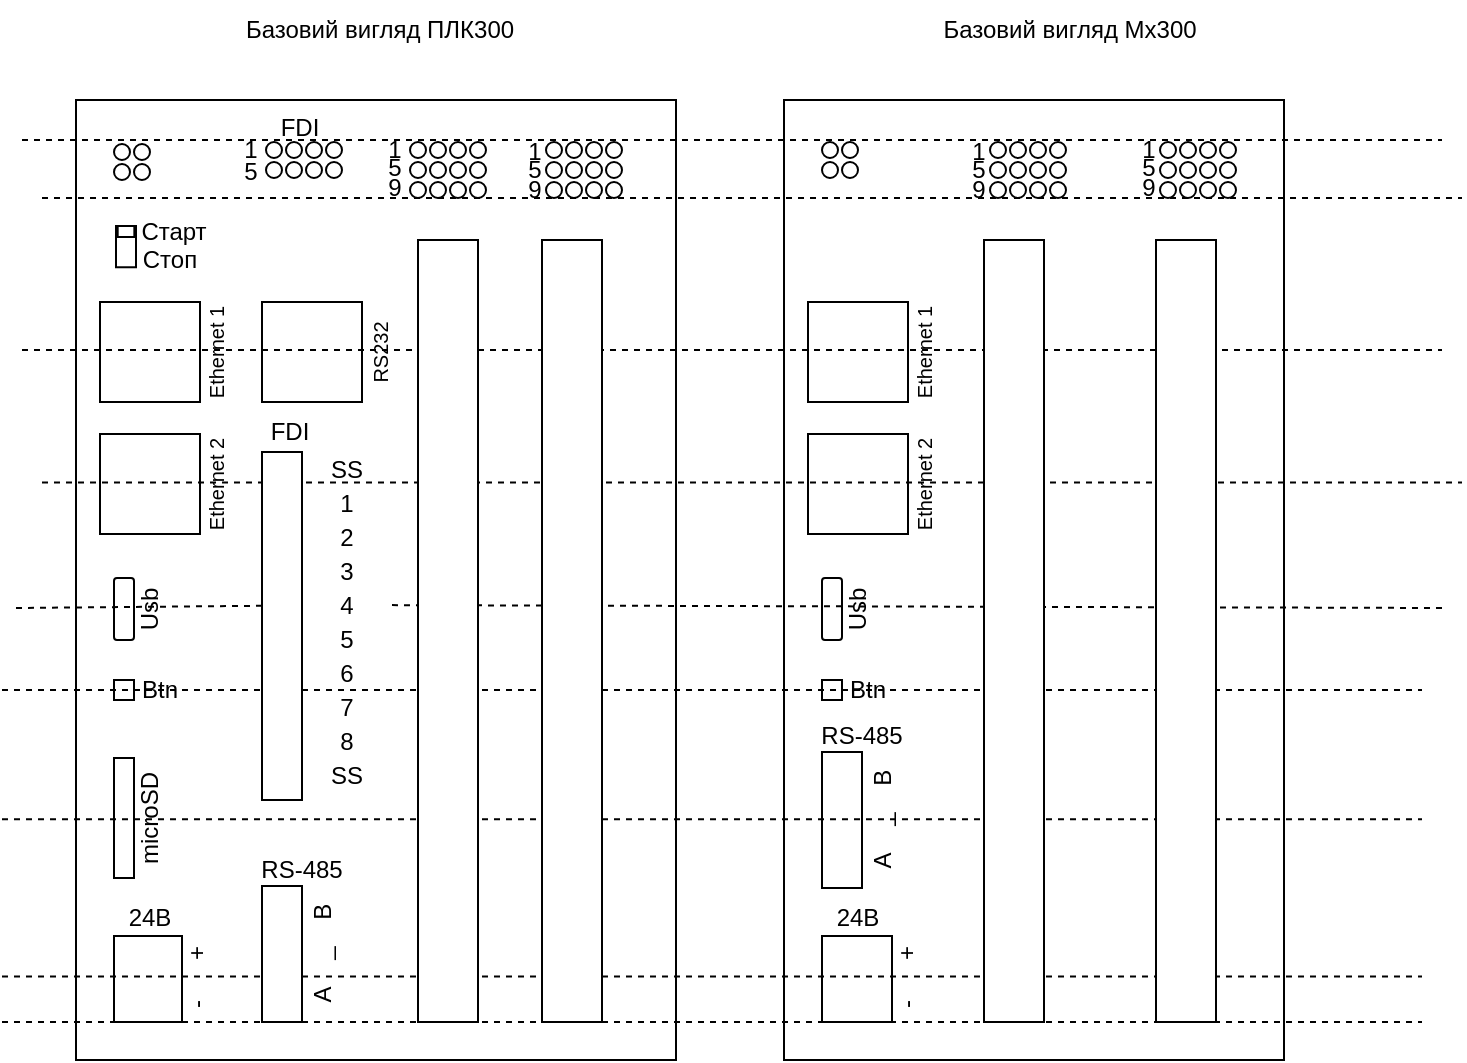 <mxfile version="22.1.8" type="github" pages="2">
  <diagram name="Загальний вигляд" id="Q4urw0DLqDbZrAhThjyO">
    <mxGraphModel dx="1259" dy="702" grid="1" gridSize="10" guides="1" tooltips="1" connect="1" arrows="1" fold="1" page="1" pageScale="1" pageWidth="827" pageHeight="1169" math="0" shadow="0">
      <root>
        <mxCell id="0" />
        <mxCell id="1" parent="0" />
        <mxCell id="qVweSBMWwrprOFIYGw5Z-1" value="" style="rounded=0;whiteSpace=wrap;html=1;" parent="1" vertex="1">
          <mxGeometry x="421" y="90" width="250" height="480" as="geometry" />
        </mxCell>
        <mxCell id="qVweSBMWwrprOFIYGw5Z-7" value="" style="group" parent="1" vertex="1" connectable="0">
          <mxGeometry x="440" y="111" width="18" height="18" as="geometry" />
        </mxCell>
        <mxCell id="qVweSBMWwrprOFIYGw5Z-3" value="" style="ellipse;whiteSpace=wrap;html=1;aspect=fixed;" parent="qVweSBMWwrprOFIYGw5Z-7" vertex="1">
          <mxGeometry width="8" height="8" as="geometry" />
        </mxCell>
        <mxCell id="qVweSBMWwrprOFIYGw5Z-4" value="" style="ellipse;whiteSpace=wrap;html=1;aspect=fixed;" parent="qVweSBMWwrprOFIYGw5Z-7" vertex="1">
          <mxGeometry x="10" width="8" height="8" as="geometry" />
        </mxCell>
        <mxCell id="qVweSBMWwrprOFIYGw5Z-5" value="" style="ellipse;whiteSpace=wrap;html=1;aspect=fixed;" parent="qVweSBMWwrprOFIYGw5Z-7" vertex="1">
          <mxGeometry y="10" width="8" height="8" as="geometry" />
        </mxCell>
        <mxCell id="qVweSBMWwrprOFIYGw5Z-6" value="" style="ellipse;whiteSpace=wrap;html=1;aspect=fixed;" parent="qVweSBMWwrprOFIYGw5Z-7" vertex="1">
          <mxGeometry x="10" y="10" width="8" height="8" as="geometry" />
        </mxCell>
        <mxCell id="qVweSBMWwrprOFIYGw5Z-9" value="" style="whiteSpace=wrap;html=1;aspect=fixed;" parent="1" vertex="1">
          <mxGeometry x="433" y="191" width="50" height="50" as="geometry" />
        </mxCell>
        <mxCell id="qVweSBMWwrprOFIYGw5Z-10" value="Ethernet 1" style="text;html=1;strokeColor=none;fillColor=none;align=center;verticalAlign=middle;whiteSpace=wrap;rounded=0;rotation=270;fontSize=10;" parent="1" vertex="1">
          <mxGeometry x="461" y="201" width="60" height="30" as="geometry" />
        </mxCell>
        <mxCell id="qVweSBMWwrprOFIYGw5Z-11" value="" style="whiteSpace=wrap;html=1;aspect=fixed;" parent="1" vertex="1">
          <mxGeometry x="433" y="257" width="50" height="50" as="geometry" />
        </mxCell>
        <mxCell id="qVweSBMWwrprOFIYGw5Z-12" value="Ethernet 2" style="text;html=1;strokeColor=none;fillColor=none;align=center;verticalAlign=middle;whiteSpace=wrap;rounded=0;rotation=270;fontSize=10;" parent="1" vertex="1">
          <mxGeometry x="461" y="267" width="60" height="30" as="geometry" />
        </mxCell>
        <mxCell id="qVweSBMWwrprOFIYGw5Z-13" value="" style="rounded=1;whiteSpace=wrap;html=1;direction=south;" parent="1" vertex="1">
          <mxGeometry x="440" y="329" width="10" height="31" as="geometry" />
        </mxCell>
        <mxCell id="qVweSBMWwrprOFIYGw5Z-18" value="Usb" style="text;html=1;strokeColor=none;fillColor=none;align=center;verticalAlign=middle;whiteSpace=wrap;rounded=0;rotation=-90;" parent="1" vertex="1">
          <mxGeometry x="437.5" y="330" width="41" height="30" as="geometry" />
        </mxCell>
        <mxCell id="qVweSBMWwrprOFIYGw5Z-26" value="" style="rounded=0;whiteSpace=wrap;html=1;direction=north;" parent="1" vertex="1">
          <mxGeometry x="440" y="508" width="35" height="43" as="geometry" />
        </mxCell>
        <mxCell id="qVweSBMWwrprOFIYGw5Z-27" value="24В" style="text;html=1;strokeColor=none;fillColor=none;align=center;verticalAlign=middle;whiteSpace=wrap;rounded=0;" parent="1" vertex="1">
          <mxGeometry x="428" y="484" width="60" height="30" as="geometry" />
        </mxCell>
        <mxCell id="qVweSBMWwrprOFIYGw5Z-28" value="" style="rounded=0;whiteSpace=wrap;html=1;" parent="1" vertex="1">
          <mxGeometry x="440" y="380" width="10" height="10" as="geometry" />
        </mxCell>
        <mxCell id="qVweSBMWwrprOFIYGw5Z-29" value="Btn" style="text;html=1;strokeColor=none;fillColor=none;align=center;verticalAlign=middle;whiteSpace=wrap;rounded=0;" parent="1" vertex="1">
          <mxGeometry x="433" y="370" width="60" height="30" as="geometry" />
        </mxCell>
        <mxCell id="qVweSBMWwrprOFIYGw5Z-57" value="" style="rounded=0;whiteSpace=wrap;html=1;" parent="1" vertex="1">
          <mxGeometry x="67" y="90" width="300" height="480" as="geometry" />
        </mxCell>
        <mxCell id="qVweSBMWwrprOFIYGw5Z-58" value="" style="group" parent="1" vertex="1" connectable="0">
          <mxGeometry x="86" y="112" width="18" height="18" as="geometry" />
        </mxCell>
        <mxCell id="qVweSBMWwrprOFIYGw5Z-59" value="" style="ellipse;whiteSpace=wrap;html=1;aspect=fixed;" parent="qVweSBMWwrprOFIYGw5Z-58" vertex="1">
          <mxGeometry width="8" height="8" as="geometry" />
        </mxCell>
        <mxCell id="qVweSBMWwrprOFIYGw5Z-60" value="" style="ellipse;whiteSpace=wrap;html=1;aspect=fixed;" parent="qVweSBMWwrprOFIYGw5Z-58" vertex="1">
          <mxGeometry x="10" width="8" height="8" as="geometry" />
        </mxCell>
        <mxCell id="qVweSBMWwrprOFIYGw5Z-61" value="" style="ellipse;whiteSpace=wrap;html=1;aspect=fixed;" parent="qVweSBMWwrprOFIYGw5Z-58" vertex="1">
          <mxGeometry y="10" width="8" height="8" as="geometry" />
        </mxCell>
        <mxCell id="qVweSBMWwrprOFIYGw5Z-62" value="" style="ellipse;whiteSpace=wrap;html=1;aspect=fixed;" parent="qVweSBMWwrprOFIYGw5Z-58" vertex="1">
          <mxGeometry x="10" y="10" width="8" height="8" as="geometry" />
        </mxCell>
        <mxCell id="qVweSBMWwrprOFIYGw5Z-63" value="" style="whiteSpace=wrap;html=1;aspect=fixed;" parent="1" vertex="1">
          <mxGeometry x="79" y="191" width="50" height="50" as="geometry" />
        </mxCell>
        <mxCell id="qVweSBMWwrprOFIYGw5Z-64" value="Ethernet 1" style="text;html=1;strokeColor=none;fillColor=none;align=center;verticalAlign=middle;whiteSpace=wrap;rounded=0;rotation=270;fontSize=10;" parent="1" vertex="1">
          <mxGeometry x="107" y="201" width="60" height="30" as="geometry" />
        </mxCell>
        <mxCell id="qVweSBMWwrprOFIYGw5Z-65" value="" style="whiteSpace=wrap;html=1;aspect=fixed;" parent="1" vertex="1">
          <mxGeometry x="79" y="257" width="50" height="50" as="geometry" />
        </mxCell>
        <mxCell id="qVweSBMWwrprOFIYGw5Z-66" value="Ethernet 2" style="text;html=1;strokeColor=none;fillColor=none;align=center;verticalAlign=middle;whiteSpace=wrap;rounded=0;rotation=270;fontSize=10;" parent="1" vertex="1">
          <mxGeometry x="107" y="267" width="60" height="30" as="geometry" />
        </mxCell>
        <mxCell id="qVweSBMWwrprOFIYGw5Z-67" value="" style="rounded=1;whiteSpace=wrap;html=1;direction=south;" parent="1" vertex="1">
          <mxGeometry x="86" y="329" width="10" height="31" as="geometry" />
        </mxCell>
        <mxCell id="qVweSBMWwrprOFIYGw5Z-68" value="Usb" style="text;html=1;strokeColor=none;fillColor=none;align=center;verticalAlign=middle;whiteSpace=wrap;rounded=0;rotation=-90;" parent="1" vertex="1">
          <mxGeometry x="83.5" y="330" width="41" height="30" as="geometry" />
        </mxCell>
        <mxCell id="qVweSBMWwrprOFIYGw5Z-69" value="" style="group" parent="1" vertex="1" connectable="0">
          <mxGeometry x="87" y="153" width="10" height="22" as="geometry" />
        </mxCell>
        <mxCell id="qVweSBMWwrprOFIYGw5Z-70" value="" style="rounded=0;whiteSpace=wrap;html=1;direction=south;" parent="qVweSBMWwrprOFIYGw5Z-69" vertex="1">
          <mxGeometry width="10" height="20.625" as="geometry" />
        </mxCell>
        <mxCell id="qVweSBMWwrprOFIYGw5Z-71" value="" style="rounded=0;whiteSpace=wrap;html=1;" parent="qVweSBMWwrprOFIYGw5Z-69" vertex="1">
          <mxGeometry x="0.833" width="8.333" height="5.5" as="geometry" />
        </mxCell>
        <mxCell id="qVweSBMWwrprOFIYGw5Z-72" value="Старт" style="text;html=1;strokeColor=none;fillColor=none;align=center;verticalAlign=middle;whiteSpace=wrap;rounded=0;" parent="1" vertex="1">
          <mxGeometry x="96" y="151" width="40" height="10" as="geometry" />
        </mxCell>
        <mxCell id="qVweSBMWwrprOFIYGw5Z-73" value="Стоп" style="text;html=1;strokeColor=none;fillColor=none;align=center;verticalAlign=middle;whiteSpace=wrap;rounded=0;" parent="1" vertex="1">
          <mxGeometry x="94" y="165" width="40" height="10" as="geometry" />
        </mxCell>
        <mxCell id="qVweSBMWwrprOFIYGw5Z-74" value="" style="rounded=0;whiteSpace=wrap;html=1;" parent="1" vertex="1">
          <mxGeometry x="86" y="419" width="10" height="60" as="geometry" />
        </mxCell>
        <mxCell id="qVweSBMWwrprOFIYGw5Z-75" value="microSD" style="text;html=1;strokeColor=none;fillColor=none;align=center;verticalAlign=middle;whiteSpace=wrap;rounded=0;rotation=270;" parent="1" vertex="1">
          <mxGeometry x="79" y="434" width="50" height="30" as="geometry" />
        </mxCell>
        <mxCell id="qVweSBMWwrprOFIYGw5Z-76" value="" style="rounded=0;whiteSpace=wrap;html=1;direction=north;" parent="1" vertex="1">
          <mxGeometry x="86" y="508" width="34" height="43" as="geometry" />
        </mxCell>
        <mxCell id="qVweSBMWwrprOFIYGw5Z-77" value="24В" style="text;html=1;strokeColor=none;fillColor=none;align=center;verticalAlign=middle;whiteSpace=wrap;rounded=0;" parent="1" vertex="1">
          <mxGeometry x="74" y="484" width="60" height="30" as="geometry" />
        </mxCell>
        <mxCell id="qVweSBMWwrprOFIYGw5Z-78" value="" style="rounded=0;whiteSpace=wrap;html=1;" parent="1" vertex="1">
          <mxGeometry x="86" y="380" width="10" height="10" as="geometry" />
        </mxCell>
        <mxCell id="qVweSBMWwrprOFIYGw5Z-79" value="Btn" style="text;html=1;strokeColor=none;fillColor=none;align=center;verticalAlign=middle;whiteSpace=wrap;rounded=0;" parent="1" vertex="1">
          <mxGeometry x="79" y="370" width="60" height="30" as="geometry" />
        </mxCell>
        <mxCell id="qVweSBMWwrprOFIYGw5Z-80" value="Базовий вигляд ПЛК300" style="text;html=1;strokeColor=none;fillColor=none;align=center;verticalAlign=middle;whiteSpace=wrap;rounded=0;" parent="1" vertex="1">
          <mxGeometry x="134" y="40" width="170" height="30" as="geometry" />
        </mxCell>
        <mxCell id="qVweSBMWwrprOFIYGw5Z-81" value="Базовий вигляд Мх300" style="text;html=1;strokeColor=none;fillColor=none;align=center;verticalAlign=middle;whiteSpace=wrap;rounded=0;" parent="1" vertex="1">
          <mxGeometry x="478.5" y="40" width="170" height="30" as="geometry" />
        </mxCell>
        <mxCell id="qVweSBMWwrprOFIYGw5Z-83" value="" style="rounded=0;whiteSpace=wrap;html=1;direction=north;" parent="1" vertex="1">
          <mxGeometry x="440" y="416" width="20" height="68" as="geometry" />
        </mxCell>
        <mxCell id="qVweSBMWwrprOFIYGw5Z-84" value="RS-485" style="text;html=1;strokeColor=none;fillColor=none;align=center;verticalAlign=middle;whiteSpace=wrap;rounded=0;" parent="1" vertex="1">
          <mxGeometry x="429.5" y="393" width="60" height="30" as="geometry" />
        </mxCell>
        <mxCell id="qVweSBMWwrprOFIYGw5Z-85" value="A&amp;nbsp; &amp;nbsp; _&amp;nbsp; &amp;nbsp; B" style="text;html=1;strokeColor=none;fillColor=none;align=center;verticalAlign=middle;whiteSpace=wrap;rounded=0;rotation=270;" parent="1" vertex="1">
          <mxGeometry x="440.5" y="435.5" width="60" height="29" as="geometry" />
        </mxCell>
        <mxCell id="qVweSBMWwrprOFIYGw5Z-87" value="-&amp;nbsp; &amp;nbsp; &amp;nbsp; +" style="text;html=1;strokeColor=none;fillColor=none;align=center;verticalAlign=middle;whiteSpace=wrap;rounded=0;rotation=270;" parent="1" vertex="1">
          <mxGeometry x="97" y="514" width="60" height="29" as="geometry" />
        </mxCell>
        <mxCell id="qVweSBMWwrprOFIYGw5Z-88" value="-&amp;nbsp; &amp;nbsp; &amp;nbsp; +" style="text;html=1;strokeColor=none;fillColor=none;align=center;verticalAlign=middle;whiteSpace=wrap;rounded=0;rotation=270;" parent="1" vertex="1">
          <mxGeometry x="452" y="514" width="60" height="29" as="geometry" />
        </mxCell>
        <mxCell id="qVweSBMWwrprOFIYGw5Z-96" value="" style="group" parent="1" vertex="1" connectable="0">
          <mxGeometry x="524" y="111" width="18" height="18" as="geometry" />
        </mxCell>
        <mxCell id="qVweSBMWwrprOFIYGw5Z-97" value="" style="ellipse;whiteSpace=wrap;html=1;aspect=fixed;" parent="qVweSBMWwrprOFIYGw5Z-96" vertex="1">
          <mxGeometry width="8" height="8" as="geometry" />
        </mxCell>
        <mxCell id="qVweSBMWwrprOFIYGw5Z-98" value="" style="ellipse;whiteSpace=wrap;html=1;aspect=fixed;" parent="qVweSBMWwrprOFIYGw5Z-96" vertex="1">
          <mxGeometry x="10" width="8" height="8" as="geometry" />
        </mxCell>
        <mxCell id="qVweSBMWwrprOFIYGw5Z-99" value="" style="ellipse;whiteSpace=wrap;html=1;aspect=fixed;" parent="qVweSBMWwrprOFIYGw5Z-96" vertex="1">
          <mxGeometry y="10" width="8" height="8" as="geometry" />
        </mxCell>
        <mxCell id="qVweSBMWwrprOFIYGw5Z-100" value="" style="ellipse;whiteSpace=wrap;html=1;aspect=fixed;" parent="qVweSBMWwrprOFIYGw5Z-96" vertex="1">
          <mxGeometry x="10" y="10" width="8" height="8" as="geometry" />
        </mxCell>
        <mxCell id="qVweSBMWwrprOFIYGw5Z-102" value="" style="ellipse;whiteSpace=wrap;html=1;aspect=fixed;" parent="1" vertex="1">
          <mxGeometry x="524" y="131" width="8" height="8" as="geometry" />
        </mxCell>
        <mxCell id="qVweSBMWwrprOFIYGw5Z-103" value="" style="ellipse;whiteSpace=wrap;html=1;aspect=fixed;" parent="1" vertex="1">
          <mxGeometry x="534" y="131" width="8" height="8" as="geometry" />
        </mxCell>
        <mxCell id="qVweSBMWwrprOFIYGw5Z-104" value="" style="group" parent="1" vertex="1" connectable="0">
          <mxGeometry x="544" y="111" width="18" height="18" as="geometry" />
        </mxCell>
        <mxCell id="qVweSBMWwrprOFIYGw5Z-105" value="" style="ellipse;whiteSpace=wrap;html=1;aspect=fixed;" parent="qVweSBMWwrprOFIYGw5Z-104" vertex="1">
          <mxGeometry width="8" height="8" as="geometry" />
        </mxCell>
        <mxCell id="qVweSBMWwrprOFIYGw5Z-106" value="" style="ellipse;whiteSpace=wrap;html=1;aspect=fixed;" parent="qVweSBMWwrprOFIYGw5Z-104" vertex="1">
          <mxGeometry x="10" width="8" height="8" as="geometry" />
        </mxCell>
        <mxCell id="qVweSBMWwrprOFIYGw5Z-107" value="" style="ellipse;whiteSpace=wrap;html=1;aspect=fixed;" parent="qVweSBMWwrprOFIYGw5Z-104" vertex="1">
          <mxGeometry y="10" width="8" height="8" as="geometry" />
        </mxCell>
        <mxCell id="qVweSBMWwrprOFIYGw5Z-108" value="" style="ellipse;whiteSpace=wrap;html=1;aspect=fixed;" parent="qVweSBMWwrprOFIYGw5Z-104" vertex="1">
          <mxGeometry x="10" y="10" width="8" height="8" as="geometry" />
        </mxCell>
        <mxCell id="qVweSBMWwrprOFIYGw5Z-109" value="" style="ellipse;whiteSpace=wrap;html=1;aspect=fixed;" parent="1" vertex="1">
          <mxGeometry x="544" y="131" width="8" height="8" as="geometry" />
        </mxCell>
        <mxCell id="qVweSBMWwrprOFIYGw5Z-110" value="" style="ellipse;whiteSpace=wrap;html=1;aspect=fixed;" parent="1" vertex="1">
          <mxGeometry x="554" y="131" width="8" height="8" as="geometry" />
        </mxCell>
        <mxCell id="qVweSBMWwrprOFIYGw5Z-111" value="" style="group" parent="1" vertex="1" connectable="0">
          <mxGeometry x="609" y="111" width="18" height="18" as="geometry" />
        </mxCell>
        <mxCell id="qVweSBMWwrprOFIYGw5Z-112" value="" style="ellipse;whiteSpace=wrap;html=1;aspect=fixed;" parent="qVweSBMWwrprOFIYGw5Z-111" vertex="1">
          <mxGeometry width="8" height="8" as="geometry" />
        </mxCell>
        <mxCell id="qVweSBMWwrprOFIYGw5Z-113" value="" style="ellipse;whiteSpace=wrap;html=1;aspect=fixed;" parent="qVweSBMWwrprOFIYGw5Z-111" vertex="1">
          <mxGeometry x="10" width="8" height="8" as="geometry" />
        </mxCell>
        <mxCell id="qVweSBMWwrprOFIYGw5Z-114" value="" style="ellipse;whiteSpace=wrap;html=1;aspect=fixed;" parent="qVweSBMWwrprOFIYGw5Z-111" vertex="1">
          <mxGeometry y="10" width="8" height="8" as="geometry" />
        </mxCell>
        <mxCell id="qVweSBMWwrprOFIYGw5Z-115" value="" style="ellipse;whiteSpace=wrap;html=1;aspect=fixed;" parent="qVweSBMWwrprOFIYGw5Z-111" vertex="1">
          <mxGeometry x="10" y="10" width="8" height="8" as="geometry" />
        </mxCell>
        <mxCell id="qVweSBMWwrprOFIYGw5Z-116" value="" style="ellipse;whiteSpace=wrap;html=1;aspect=fixed;" parent="1" vertex="1">
          <mxGeometry x="609" y="131" width="8" height="8" as="geometry" />
        </mxCell>
        <mxCell id="qVweSBMWwrprOFIYGw5Z-117" value="" style="ellipse;whiteSpace=wrap;html=1;aspect=fixed;" parent="1" vertex="1">
          <mxGeometry x="619" y="131" width="8" height="8" as="geometry" />
        </mxCell>
        <mxCell id="qVweSBMWwrprOFIYGw5Z-118" value="" style="group" parent="1" vertex="1" connectable="0">
          <mxGeometry x="629" y="111" width="18" height="18" as="geometry" />
        </mxCell>
        <mxCell id="qVweSBMWwrprOFIYGw5Z-119" value="" style="ellipse;whiteSpace=wrap;html=1;aspect=fixed;" parent="qVweSBMWwrprOFIYGw5Z-118" vertex="1">
          <mxGeometry width="8" height="8" as="geometry" />
        </mxCell>
        <mxCell id="qVweSBMWwrprOFIYGw5Z-120" value="" style="ellipse;whiteSpace=wrap;html=1;aspect=fixed;" parent="qVweSBMWwrprOFIYGw5Z-118" vertex="1">
          <mxGeometry x="10" width="8" height="8" as="geometry" />
        </mxCell>
        <mxCell id="qVweSBMWwrprOFIYGw5Z-121" value="" style="ellipse;whiteSpace=wrap;html=1;aspect=fixed;" parent="qVweSBMWwrprOFIYGw5Z-118" vertex="1">
          <mxGeometry y="10" width="8" height="8" as="geometry" />
        </mxCell>
        <mxCell id="qVweSBMWwrprOFIYGw5Z-122" value="" style="ellipse;whiteSpace=wrap;html=1;aspect=fixed;" parent="qVweSBMWwrprOFIYGw5Z-118" vertex="1">
          <mxGeometry x="10" y="10" width="8" height="8" as="geometry" />
        </mxCell>
        <mxCell id="qVweSBMWwrprOFIYGw5Z-123" value="" style="ellipse;whiteSpace=wrap;html=1;aspect=fixed;" parent="1" vertex="1">
          <mxGeometry x="629" y="131" width="8" height="8" as="geometry" />
        </mxCell>
        <mxCell id="qVweSBMWwrprOFIYGw5Z-124" value="" style="ellipse;whiteSpace=wrap;html=1;aspect=fixed;" parent="1" vertex="1">
          <mxGeometry x="639" y="131" width="8" height="8" as="geometry" />
        </mxCell>
        <mxCell id="qVweSBMWwrprOFIYGw5Z-125" value="" style="endArrow=none;dashed=1;html=1;rounded=0;" parent="1" edge="1">
          <mxGeometry width="50" height="50" relative="1" as="geometry">
            <mxPoint x="40" y="110" as="sourcePoint" />
            <mxPoint x="750" y="110" as="targetPoint" />
          </mxGeometry>
        </mxCell>
        <mxCell id="qVweSBMWwrprOFIYGw5Z-126" value="" style="group" parent="1" vertex="1" connectable="0">
          <mxGeometry x="162" y="111" width="18" height="18" as="geometry" />
        </mxCell>
        <mxCell id="qVweSBMWwrprOFIYGw5Z-127" value="" style="ellipse;whiteSpace=wrap;html=1;aspect=fixed;" parent="qVweSBMWwrprOFIYGw5Z-126" vertex="1">
          <mxGeometry width="8" height="8" as="geometry" />
        </mxCell>
        <mxCell id="qVweSBMWwrprOFIYGw5Z-128" value="" style="ellipse;whiteSpace=wrap;html=1;aspect=fixed;" parent="qVweSBMWwrprOFIYGw5Z-126" vertex="1">
          <mxGeometry x="10" width="8" height="8" as="geometry" />
        </mxCell>
        <mxCell id="qVweSBMWwrprOFIYGw5Z-129" value="" style="ellipse;whiteSpace=wrap;html=1;aspect=fixed;" parent="qVweSBMWwrprOFIYGw5Z-126" vertex="1">
          <mxGeometry y="10" width="8" height="8" as="geometry" />
        </mxCell>
        <mxCell id="qVweSBMWwrprOFIYGw5Z-130" value="" style="ellipse;whiteSpace=wrap;html=1;aspect=fixed;" parent="qVweSBMWwrprOFIYGw5Z-126" vertex="1">
          <mxGeometry x="10" y="10" width="8" height="8" as="geometry" />
        </mxCell>
        <mxCell id="qVweSBMWwrprOFIYGw5Z-133" value="" style="group" parent="1" vertex="1" connectable="0">
          <mxGeometry x="182" y="111" width="18" height="18" as="geometry" />
        </mxCell>
        <mxCell id="qVweSBMWwrprOFIYGw5Z-134" value="" style="ellipse;whiteSpace=wrap;html=1;aspect=fixed;" parent="qVweSBMWwrprOFIYGw5Z-133" vertex="1">
          <mxGeometry width="8" height="8" as="geometry" />
        </mxCell>
        <mxCell id="qVweSBMWwrprOFIYGw5Z-135" value="" style="ellipse;whiteSpace=wrap;html=1;aspect=fixed;" parent="qVweSBMWwrprOFIYGw5Z-133" vertex="1">
          <mxGeometry x="10" width="8" height="8" as="geometry" />
        </mxCell>
        <mxCell id="qVweSBMWwrprOFIYGw5Z-136" value="" style="ellipse;whiteSpace=wrap;html=1;aspect=fixed;" parent="qVweSBMWwrprOFIYGw5Z-133" vertex="1">
          <mxGeometry y="10" width="8" height="8" as="geometry" />
        </mxCell>
        <mxCell id="qVweSBMWwrprOFIYGw5Z-137" value="" style="ellipse;whiteSpace=wrap;html=1;aspect=fixed;" parent="qVweSBMWwrprOFIYGw5Z-133" vertex="1">
          <mxGeometry x="10" y="10" width="8" height="8" as="geometry" />
        </mxCell>
        <mxCell id="qVweSBMWwrprOFIYGw5Z-140" value="" style="group" parent="1" vertex="1" connectable="0">
          <mxGeometry x="234" y="111" width="18" height="18" as="geometry" />
        </mxCell>
        <mxCell id="qVweSBMWwrprOFIYGw5Z-141" value="" style="ellipse;whiteSpace=wrap;html=1;aspect=fixed;" parent="qVweSBMWwrprOFIYGw5Z-140" vertex="1">
          <mxGeometry width="8" height="8" as="geometry" />
        </mxCell>
        <mxCell id="qVweSBMWwrprOFIYGw5Z-142" value="" style="ellipse;whiteSpace=wrap;html=1;aspect=fixed;" parent="qVweSBMWwrprOFIYGw5Z-140" vertex="1">
          <mxGeometry x="10" width="8" height="8" as="geometry" />
        </mxCell>
        <mxCell id="qVweSBMWwrprOFIYGw5Z-143" value="" style="ellipse;whiteSpace=wrap;html=1;aspect=fixed;" parent="qVweSBMWwrprOFIYGw5Z-140" vertex="1">
          <mxGeometry y="10" width="8" height="8" as="geometry" />
        </mxCell>
        <mxCell id="qVweSBMWwrprOFIYGw5Z-144" value="" style="ellipse;whiteSpace=wrap;html=1;aspect=fixed;" parent="qVweSBMWwrprOFIYGw5Z-140" vertex="1">
          <mxGeometry x="10" y="10" width="8" height="8" as="geometry" />
        </mxCell>
        <mxCell id="qVweSBMWwrprOFIYGw5Z-145" value="" style="ellipse;whiteSpace=wrap;html=1;aspect=fixed;" parent="1" vertex="1">
          <mxGeometry x="234" y="131" width="8" height="8" as="geometry" />
        </mxCell>
        <mxCell id="qVweSBMWwrprOFIYGw5Z-146" value="" style="ellipse;whiteSpace=wrap;html=1;aspect=fixed;" parent="1" vertex="1">
          <mxGeometry x="244" y="131" width="8" height="8" as="geometry" />
        </mxCell>
        <mxCell id="qVweSBMWwrprOFIYGw5Z-147" value="" style="group" parent="1" vertex="1" connectable="0">
          <mxGeometry x="254" y="111" width="18" height="18" as="geometry" />
        </mxCell>
        <mxCell id="qVweSBMWwrprOFIYGw5Z-148" value="" style="ellipse;whiteSpace=wrap;html=1;aspect=fixed;" parent="qVweSBMWwrprOFIYGw5Z-147" vertex="1">
          <mxGeometry width="8" height="8" as="geometry" />
        </mxCell>
        <mxCell id="qVweSBMWwrprOFIYGw5Z-149" value="" style="ellipse;whiteSpace=wrap;html=1;aspect=fixed;" parent="qVweSBMWwrprOFIYGw5Z-147" vertex="1">
          <mxGeometry x="10" width="8" height="8" as="geometry" />
        </mxCell>
        <mxCell id="qVweSBMWwrprOFIYGw5Z-150" value="" style="ellipse;whiteSpace=wrap;html=1;aspect=fixed;" parent="qVweSBMWwrprOFIYGw5Z-147" vertex="1">
          <mxGeometry y="10" width="8" height="8" as="geometry" />
        </mxCell>
        <mxCell id="qVweSBMWwrprOFIYGw5Z-151" value="" style="ellipse;whiteSpace=wrap;html=1;aspect=fixed;" parent="qVweSBMWwrprOFIYGw5Z-147" vertex="1">
          <mxGeometry x="10" y="10" width="8" height="8" as="geometry" />
        </mxCell>
        <mxCell id="qVweSBMWwrprOFIYGw5Z-152" value="" style="ellipse;whiteSpace=wrap;html=1;aspect=fixed;" parent="1" vertex="1">
          <mxGeometry x="254" y="131" width="8" height="8" as="geometry" />
        </mxCell>
        <mxCell id="qVweSBMWwrprOFIYGw5Z-153" value="" style="ellipse;whiteSpace=wrap;html=1;aspect=fixed;" parent="1" vertex="1">
          <mxGeometry x="264" y="131" width="8" height="8" as="geometry" />
        </mxCell>
        <mxCell id="qVweSBMWwrprOFIYGw5Z-154" value="" style="group" parent="1" vertex="1" connectable="0">
          <mxGeometry x="302" y="111" width="18" height="18" as="geometry" />
        </mxCell>
        <mxCell id="qVweSBMWwrprOFIYGw5Z-155" value="" style="ellipse;whiteSpace=wrap;html=1;aspect=fixed;" parent="qVweSBMWwrprOFIYGw5Z-154" vertex="1">
          <mxGeometry width="8" height="8" as="geometry" />
        </mxCell>
        <mxCell id="qVweSBMWwrprOFIYGw5Z-156" value="" style="ellipse;whiteSpace=wrap;html=1;aspect=fixed;" parent="qVweSBMWwrprOFIYGw5Z-154" vertex="1">
          <mxGeometry x="10" width="8" height="8" as="geometry" />
        </mxCell>
        <mxCell id="qVweSBMWwrprOFIYGw5Z-157" value="" style="ellipse;whiteSpace=wrap;html=1;aspect=fixed;" parent="qVweSBMWwrprOFIYGw5Z-154" vertex="1">
          <mxGeometry y="10" width="8" height="8" as="geometry" />
        </mxCell>
        <mxCell id="qVweSBMWwrprOFIYGw5Z-158" value="" style="ellipse;whiteSpace=wrap;html=1;aspect=fixed;" parent="qVweSBMWwrprOFIYGw5Z-154" vertex="1">
          <mxGeometry x="10" y="10" width="8" height="8" as="geometry" />
        </mxCell>
        <mxCell id="qVweSBMWwrprOFIYGw5Z-159" value="" style="ellipse;whiteSpace=wrap;html=1;aspect=fixed;" parent="1" vertex="1">
          <mxGeometry x="302" y="131" width="8" height="8" as="geometry" />
        </mxCell>
        <mxCell id="qVweSBMWwrprOFIYGw5Z-160" value="" style="ellipse;whiteSpace=wrap;html=1;aspect=fixed;" parent="1" vertex="1">
          <mxGeometry x="312" y="131" width="8" height="8" as="geometry" />
        </mxCell>
        <mxCell id="qVweSBMWwrprOFIYGw5Z-161" value="" style="group" parent="1" vertex="1" connectable="0">
          <mxGeometry x="322" y="111" width="18" height="18" as="geometry" />
        </mxCell>
        <mxCell id="qVweSBMWwrprOFIYGw5Z-162" value="" style="ellipse;whiteSpace=wrap;html=1;aspect=fixed;" parent="qVweSBMWwrprOFIYGw5Z-161" vertex="1">
          <mxGeometry width="8" height="8" as="geometry" />
        </mxCell>
        <mxCell id="qVweSBMWwrprOFIYGw5Z-163" value="" style="ellipse;whiteSpace=wrap;html=1;aspect=fixed;" parent="qVweSBMWwrprOFIYGw5Z-161" vertex="1">
          <mxGeometry x="10" width="8" height="8" as="geometry" />
        </mxCell>
        <mxCell id="qVweSBMWwrprOFIYGw5Z-164" value="" style="ellipse;whiteSpace=wrap;html=1;aspect=fixed;" parent="qVweSBMWwrprOFIYGw5Z-161" vertex="1">
          <mxGeometry y="10" width="8" height="8" as="geometry" />
        </mxCell>
        <mxCell id="qVweSBMWwrprOFIYGw5Z-165" value="" style="ellipse;whiteSpace=wrap;html=1;aspect=fixed;" parent="qVweSBMWwrprOFIYGw5Z-161" vertex="1">
          <mxGeometry x="10" y="10" width="8" height="8" as="geometry" />
        </mxCell>
        <mxCell id="qVweSBMWwrprOFIYGw5Z-166" value="" style="ellipse;whiteSpace=wrap;html=1;aspect=fixed;" parent="1" vertex="1">
          <mxGeometry x="322" y="131" width="8" height="8" as="geometry" />
        </mxCell>
        <mxCell id="qVweSBMWwrprOFIYGw5Z-167" value="" style="ellipse;whiteSpace=wrap;html=1;aspect=fixed;" parent="1" vertex="1">
          <mxGeometry x="332" y="131" width="8" height="8" as="geometry" />
        </mxCell>
        <mxCell id="qVweSBMWwrprOFIYGw5Z-169" value="" style="endArrow=none;dashed=1;html=1;rounded=0;" parent="1" edge="1">
          <mxGeometry width="50" height="50" relative="1" as="geometry">
            <mxPoint x="50" y="281.31" as="sourcePoint" />
            <mxPoint x="760" y="281.31" as="targetPoint" />
          </mxGeometry>
        </mxCell>
        <mxCell id="qVweSBMWwrprOFIYGw5Z-170" value="" style="endArrow=none;dashed=1;html=1;rounded=0;" parent="1" source="qVweSBMWwrprOFIYGw5Z-184" edge="1">
          <mxGeometry width="50" height="50" relative="1" as="geometry">
            <mxPoint x="40" y="344" as="sourcePoint" />
            <mxPoint x="750" y="344" as="targetPoint" />
          </mxGeometry>
        </mxCell>
        <mxCell id="qVweSBMWwrprOFIYGw5Z-171" value="" style="endArrow=none;dashed=1;html=1;rounded=0;" parent="1" edge="1">
          <mxGeometry width="50" height="50" relative="1" as="geometry">
            <mxPoint x="30" y="385" as="sourcePoint" />
            <mxPoint x="740" y="385" as="targetPoint" />
          </mxGeometry>
        </mxCell>
        <mxCell id="qVweSBMWwrprOFIYGw5Z-172" value="" style="endArrow=none;dashed=1;html=1;rounded=0;" parent="1" edge="1">
          <mxGeometry width="50" height="50" relative="1" as="geometry">
            <mxPoint x="30" y="528.21" as="sourcePoint" />
            <mxPoint x="740" y="528.21" as="targetPoint" />
          </mxGeometry>
        </mxCell>
        <mxCell id="qVweSBMWwrprOFIYGw5Z-173" value="" style="endArrow=none;dashed=1;html=1;rounded=0;" parent="1" edge="1">
          <mxGeometry width="50" height="50" relative="1" as="geometry">
            <mxPoint x="30" y="449.66" as="sourcePoint" />
            <mxPoint x="740" y="449.66" as="targetPoint" />
          </mxGeometry>
        </mxCell>
        <mxCell id="qVweSBMWwrprOFIYGw5Z-175" value="" style="whiteSpace=wrap;html=1;aspect=fixed;" parent="1" vertex="1">
          <mxGeometry x="160" y="191" width="50" height="50" as="geometry" />
        </mxCell>
        <mxCell id="qVweSBMWwrprOFIYGw5Z-176" value="RS232" style="text;html=1;strokeColor=none;fillColor=none;align=center;verticalAlign=middle;whiteSpace=wrap;rounded=0;rotation=270;fontSize=10;" parent="1" vertex="1">
          <mxGeometry x="189" y="201" width="60" height="30" as="geometry" />
        </mxCell>
        <mxCell id="qVweSBMWwrprOFIYGw5Z-168" value="" style="endArrow=none;dashed=1;html=1;rounded=0;" parent="1" edge="1">
          <mxGeometry width="50" height="50" relative="1" as="geometry">
            <mxPoint x="40" y="215" as="sourcePoint" />
            <mxPoint x="750" y="215" as="targetPoint" />
          </mxGeometry>
        </mxCell>
        <mxCell id="qVweSBMWwrprOFIYGw5Z-179" value="FDI" style="text;html=1;strokeColor=none;fillColor=none;align=center;verticalAlign=middle;whiteSpace=wrap;rounded=0;" parent="1" vertex="1">
          <mxGeometry x="144" y="241" width="60" height="30" as="geometry" />
        </mxCell>
        <mxCell id="qVweSBMWwrprOFIYGw5Z-180" value="SS" style="text;html=1;strokeColor=none;fillColor=none;align=center;verticalAlign=middle;whiteSpace=wrap;rounded=0;" parent="1" vertex="1">
          <mxGeometry x="180" y="266" width="45" height="17" as="geometry" />
        </mxCell>
        <mxCell id="qVweSBMWwrprOFIYGw5Z-181" value="1" style="text;html=1;strokeColor=none;fillColor=none;align=center;verticalAlign=middle;whiteSpace=wrap;rounded=0;" parent="1" vertex="1">
          <mxGeometry x="180" y="283" width="45" height="17" as="geometry" />
        </mxCell>
        <mxCell id="qVweSBMWwrprOFIYGw5Z-182" value="2" style="text;html=1;strokeColor=none;fillColor=none;align=center;verticalAlign=middle;whiteSpace=wrap;rounded=0;" parent="1" vertex="1">
          <mxGeometry x="180" y="300" width="45" height="17" as="geometry" />
        </mxCell>
        <mxCell id="qVweSBMWwrprOFIYGw5Z-183" value="3" style="text;html=1;strokeColor=none;fillColor=none;align=center;verticalAlign=middle;whiteSpace=wrap;rounded=0;" parent="1" vertex="1">
          <mxGeometry x="180" y="317" width="45" height="17" as="geometry" />
        </mxCell>
        <mxCell id="qVweSBMWwrprOFIYGw5Z-185" value="" style="endArrow=none;dashed=1;html=1;rounded=0;" parent="1" target="qVweSBMWwrprOFIYGw5Z-184" edge="1">
          <mxGeometry width="50" height="50" relative="1" as="geometry">
            <mxPoint x="37" y="344" as="sourcePoint" />
            <mxPoint x="747" y="344" as="targetPoint" />
          </mxGeometry>
        </mxCell>
        <mxCell id="qVweSBMWwrprOFIYGw5Z-184" value="4" style="text;html=1;strokeColor=none;fillColor=none;align=center;verticalAlign=middle;whiteSpace=wrap;rounded=0;" parent="1" vertex="1">
          <mxGeometry x="180" y="334" width="45" height="17" as="geometry" />
        </mxCell>
        <mxCell id="qVweSBMWwrprOFIYGw5Z-186" value="5" style="text;html=1;strokeColor=none;fillColor=none;align=center;verticalAlign=middle;whiteSpace=wrap;rounded=0;" parent="1" vertex="1">
          <mxGeometry x="180" y="351" width="45" height="17" as="geometry" />
        </mxCell>
        <mxCell id="qVweSBMWwrprOFIYGw5Z-187" value="6" style="text;html=1;strokeColor=none;fillColor=none;align=center;verticalAlign=middle;whiteSpace=wrap;rounded=0;" parent="1" vertex="1">
          <mxGeometry x="180" y="368" width="45" height="17" as="geometry" />
        </mxCell>
        <mxCell id="qVweSBMWwrprOFIYGw5Z-188" value="7" style="text;html=1;strokeColor=none;fillColor=none;align=center;verticalAlign=middle;whiteSpace=wrap;rounded=0;" parent="1" vertex="1">
          <mxGeometry x="180" y="385" width="45" height="17" as="geometry" />
        </mxCell>
        <mxCell id="qVweSBMWwrprOFIYGw5Z-189" value="8" style="text;html=1;strokeColor=none;fillColor=none;align=center;verticalAlign=middle;whiteSpace=wrap;rounded=0;" parent="1" vertex="1">
          <mxGeometry x="180" y="402" width="45" height="17" as="geometry" />
        </mxCell>
        <mxCell id="qVweSBMWwrprOFIYGw5Z-190" value="SS" style="text;html=1;strokeColor=none;fillColor=none;align=center;verticalAlign=middle;whiteSpace=wrap;rounded=0;" parent="1" vertex="1">
          <mxGeometry x="180" y="419" width="45" height="17" as="geometry" />
        </mxCell>
        <mxCell id="qVweSBMWwrprOFIYGw5Z-178" value="" style="rounded=0;whiteSpace=wrap;html=1;" parent="1" vertex="1">
          <mxGeometry x="160" y="266" width="20" height="174" as="geometry" />
        </mxCell>
        <mxCell id="qVweSBMWwrprOFIYGw5Z-191" value="" style="rounded=0;whiteSpace=wrap;html=1;direction=north;" parent="1" vertex="1">
          <mxGeometry x="160" y="483" width="20" height="68" as="geometry" />
        </mxCell>
        <mxCell id="qVweSBMWwrprOFIYGw5Z-192" value="RS-485" style="text;html=1;strokeColor=none;fillColor=none;align=center;verticalAlign=middle;whiteSpace=wrap;rounded=0;" parent="1" vertex="1">
          <mxGeometry x="149.5" y="460" width="60" height="30" as="geometry" />
        </mxCell>
        <mxCell id="qVweSBMWwrprOFIYGw5Z-193" value="A&amp;nbsp; &amp;nbsp; _&amp;nbsp; &amp;nbsp; B" style="text;html=1;strokeColor=none;fillColor=none;align=center;verticalAlign=middle;whiteSpace=wrap;rounded=0;rotation=270;" parent="1" vertex="1">
          <mxGeometry x="160.5" y="502.5" width="60" height="29" as="geometry" />
        </mxCell>
        <mxCell id="qVweSBMWwrprOFIYGw5Z-194" value="" style="endArrow=none;dashed=1;html=1;rounded=0;" parent="1" edge="1">
          <mxGeometry width="50" height="50" relative="1" as="geometry">
            <mxPoint x="30" y="551" as="sourcePoint" />
            <mxPoint x="740" y="551" as="targetPoint" />
          </mxGeometry>
        </mxCell>
        <mxCell id="qVweSBMWwrprOFIYGw5Z-195" value="" style="rounded=0;whiteSpace=wrap;html=1;" parent="1" vertex="1">
          <mxGeometry x="238" y="160" width="30" height="391" as="geometry" />
        </mxCell>
        <mxCell id="qVweSBMWwrprOFIYGw5Z-197" value="" style="rounded=0;whiteSpace=wrap;html=1;" parent="1" vertex="1">
          <mxGeometry x="300" y="160" width="30" height="391" as="geometry" />
        </mxCell>
        <mxCell id="qVweSBMWwrprOFIYGw5Z-198" value="" style="rounded=0;whiteSpace=wrap;html=1;" parent="1" vertex="1">
          <mxGeometry x="521" y="160" width="30" height="391" as="geometry" />
        </mxCell>
        <mxCell id="qVweSBMWwrprOFIYGw5Z-199" value="" style="rounded=0;whiteSpace=wrap;html=1;" parent="1" vertex="1">
          <mxGeometry x="607" y="160" width="30" height="391" as="geometry" />
        </mxCell>
        <mxCell id="qVweSBMWwrprOFIYGw5Z-202" value="5" style="text;html=1;strokeColor=none;fillColor=none;align=center;verticalAlign=middle;whiteSpace=wrap;rounded=0;" parent="1" vertex="1">
          <mxGeometry x="152" y="121" width="5" height="10" as="geometry" />
        </mxCell>
        <mxCell id="qVweSBMWwrprOFIYGw5Z-204" value="1" style="text;html=1;strokeColor=none;fillColor=none;align=center;verticalAlign=middle;whiteSpace=wrap;rounded=0;" parent="1" vertex="1">
          <mxGeometry x="152" y="110" width="5" height="10" as="geometry" />
        </mxCell>
        <mxCell id="qVweSBMWwrprOFIYGw5Z-205" value="" style="endArrow=none;dashed=1;html=1;rounded=0;" parent="1" edge="1">
          <mxGeometry width="50" height="50" relative="1" as="geometry">
            <mxPoint x="50" y="139" as="sourcePoint" />
            <mxPoint x="760" y="139" as="targetPoint" />
          </mxGeometry>
        </mxCell>
        <mxCell id="qVweSBMWwrprOFIYGw5Z-206" value="1" style="text;html=1;strokeColor=none;fillColor=none;align=center;verticalAlign=middle;whiteSpace=wrap;rounded=0;" parent="1" vertex="1">
          <mxGeometry x="224" y="110" width="5" height="10" as="geometry" />
        </mxCell>
        <mxCell id="qVweSBMWwrprOFIYGw5Z-207" value="5" style="text;html=1;strokeColor=none;fillColor=none;align=center;verticalAlign=middle;whiteSpace=wrap;rounded=0;" parent="1" vertex="1">
          <mxGeometry x="224" y="119" width="5" height="10" as="geometry" />
        </mxCell>
        <mxCell id="qVweSBMWwrprOFIYGw5Z-208" value="FDI" style="text;html=1;strokeColor=none;fillColor=none;align=center;verticalAlign=middle;whiteSpace=wrap;rounded=0;" parent="1" vertex="1">
          <mxGeometry x="149" y="89" width="60" height="30" as="geometry" />
        </mxCell>
        <mxCell id="qVweSBMWwrprOFIYGw5Z-209" value="9" style="text;html=1;strokeColor=none;fillColor=none;align=center;verticalAlign=middle;whiteSpace=wrap;rounded=0;" parent="1" vertex="1">
          <mxGeometry x="224" y="129" width="5" height="10" as="geometry" />
        </mxCell>
        <mxCell id="qVweSBMWwrprOFIYGw5Z-210" value="1" style="text;html=1;strokeColor=none;fillColor=none;align=center;verticalAlign=middle;whiteSpace=wrap;rounded=0;" parent="1" vertex="1">
          <mxGeometry x="294" y="111" width="5" height="10" as="geometry" />
        </mxCell>
        <mxCell id="qVweSBMWwrprOFIYGw5Z-211" value="5" style="text;html=1;strokeColor=none;fillColor=none;align=center;verticalAlign=middle;whiteSpace=wrap;rounded=0;" parent="1" vertex="1">
          <mxGeometry x="294" y="120" width="5" height="10" as="geometry" />
        </mxCell>
        <mxCell id="qVweSBMWwrprOFIYGw5Z-212" value="9" style="text;html=1;strokeColor=none;fillColor=none;align=center;verticalAlign=middle;whiteSpace=wrap;rounded=0;" parent="1" vertex="1">
          <mxGeometry x="294" y="130" width="5" height="10" as="geometry" />
        </mxCell>
        <mxCell id="qVweSBMWwrprOFIYGw5Z-219" value="1" style="text;html=1;strokeColor=none;fillColor=none;align=center;verticalAlign=middle;whiteSpace=wrap;rounded=0;" parent="1" vertex="1">
          <mxGeometry x="516" y="111" width="5" height="10" as="geometry" />
        </mxCell>
        <mxCell id="qVweSBMWwrprOFIYGw5Z-220" value="5" style="text;html=1;strokeColor=none;fillColor=none;align=center;verticalAlign=middle;whiteSpace=wrap;rounded=0;" parent="1" vertex="1">
          <mxGeometry x="516" y="120" width="5" height="10" as="geometry" />
        </mxCell>
        <mxCell id="qVweSBMWwrprOFIYGw5Z-221" value="9" style="text;html=1;strokeColor=none;fillColor=none;align=center;verticalAlign=middle;whiteSpace=wrap;rounded=0;" parent="1" vertex="1">
          <mxGeometry x="516" y="130" width="5" height="10" as="geometry" />
        </mxCell>
        <mxCell id="qVweSBMWwrprOFIYGw5Z-222" value="1" style="text;html=1;strokeColor=none;fillColor=none;align=center;verticalAlign=middle;whiteSpace=wrap;rounded=0;" parent="1" vertex="1">
          <mxGeometry x="601" y="110" width="5" height="10" as="geometry" />
        </mxCell>
        <mxCell id="qVweSBMWwrprOFIYGw5Z-223" value="5" style="text;html=1;strokeColor=none;fillColor=none;align=center;verticalAlign=middle;whiteSpace=wrap;rounded=0;" parent="1" vertex="1">
          <mxGeometry x="601" y="119" width="5" height="10" as="geometry" />
        </mxCell>
        <mxCell id="qVweSBMWwrprOFIYGw5Z-224" value="9" style="text;html=1;strokeColor=none;fillColor=none;align=center;verticalAlign=middle;whiteSpace=wrap;rounded=0;" parent="1" vertex="1">
          <mxGeometry x="601" y="129" width="5" height="10" as="geometry" />
        </mxCell>
      </root>
    </mxGraphModel>
  </diagram>
  <diagram id="jYzowSksZyUymJvNOz-Y" name="ПЛК">
    <mxGraphModel dx="2401" dy="878" grid="1" gridSize="10" guides="1" tooltips="1" connect="1" arrows="1" fold="1" page="1" pageScale="1" pageWidth="827" pageHeight="1169" math="0" shadow="0">
      <root>
        <mxCell id="0" />
        <mxCell id="1" parent="0" />
        <mxCell id="oj7yr1pDmfVOQk8b5wfJ-17" value="" style="rounded=0;whiteSpace=wrap;html=1;movable=0;resizable=0;rotatable=0;deletable=0;editable=0;locked=1;connectable=0;" vertex="1" parent="1">
          <mxGeometry x="69" y="89" width="300" height="480" as="geometry" />
        </mxCell>
        <mxCell id="oj7yr1pDmfVOQk8b5wfJ-18" value="" style="group;movable=0;resizable=0;rotatable=0;deletable=0;editable=0;locked=1;connectable=0;" vertex="1" connectable="0" parent="1">
          <mxGeometry x="86" y="112" width="18" height="18" as="geometry" />
        </mxCell>
        <mxCell id="oj7yr1pDmfVOQk8b5wfJ-19" value="" style="ellipse;whiteSpace=wrap;html=1;aspect=fixed;movable=0;resizable=0;rotatable=0;deletable=0;editable=0;locked=1;connectable=0;" vertex="1" parent="oj7yr1pDmfVOQk8b5wfJ-18">
          <mxGeometry width="8" height="8" as="geometry" />
        </mxCell>
        <mxCell id="oj7yr1pDmfVOQk8b5wfJ-20" value="" style="ellipse;whiteSpace=wrap;html=1;aspect=fixed;movable=0;resizable=0;rotatable=0;deletable=0;editable=0;locked=1;connectable=0;" vertex="1" parent="oj7yr1pDmfVOQk8b5wfJ-18">
          <mxGeometry x="10" width="8" height="8" as="geometry" />
        </mxCell>
        <mxCell id="oj7yr1pDmfVOQk8b5wfJ-21" value="" style="ellipse;whiteSpace=wrap;html=1;aspect=fixed;movable=0;resizable=0;rotatable=0;deletable=0;editable=0;locked=1;connectable=0;" vertex="1" parent="oj7yr1pDmfVOQk8b5wfJ-18">
          <mxGeometry y="10" width="8" height="8" as="geometry" />
        </mxCell>
        <mxCell id="oj7yr1pDmfVOQk8b5wfJ-22" value="" style="ellipse;whiteSpace=wrap;html=1;aspect=fixed;movable=0;resizable=0;rotatable=0;deletable=0;editable=0;locked=1;connectable=0;" vertex="1" parent="oj7yr1pDmfVOQk8b5wfJ-18">
          <mxGeometry x="10" y="10" width="8" height="8" as="geometry" />
        </mxCell>
        <mxCell id="oj7yr1pDmfVOQk8b5wfJ-23" value="" style="whiteSpace=wrap;html=1;movable=0;resizable=0;rotatable=0;deletable=0;editable=0;locked=1;connectable=0;" vertex="1" parent="1">
          <mxGeometry x="79" y="191" width="41" height="49" as="geometry" />
        </mxCell>
        <mxCell id="oj7yr1pDmfVOQk8b5wfJ-24" value="Ethernet 1" style="text;html=1;strokeColor=none;fillColor=none;align=center;verticalAlign=middle;whiteSpace=wrap;rounded=0;rotation=270;fontSize=10;movable=0;resizable=0;rotatable=0;deletable=0;editable=0;locked=1;connectable=0;" vertex="1" parent="1">
          <mxGeometry x="99" y="201" width="60" height="30" as="geometry" />
        </mxCell>
        <mxCell id="oj7yr1pDmfVOQk8b5wfJ-25" value="" style="whiteSpace=wrap;html=1;movable=0;resizable=0;rotatable=0;deletable=0;editable=0;locked=1;connectable=0;" vertex="1" parent="1">
          <mxGeometry x="79" y="257" width="41" height="53" as="geometry" />
        </mxCell>
        <mxCell id="oj7yr1pDmfVOQk8b5wfJ-26" value="Ethernet 2" style="text;html=1;strokeColor=none;fillColor=none;align=center;verticalAlign=middle;whiteSpace=wrap;rounded=0;rotation=270;fontSize=10;movable=0;resizable=0;rotatable=0;deletable=0;editable=0;locked=1;connectable=0;" vertex="1" parent="1">
          <mxGeometry x="98" y="267" width="60" height="30" as="geometry" />
        </mxCell>
        <mxCell id="oj7yr1pDmfVOQk8b5wfJ-27" value="" style="rounded=1;whiteSpace=wrap;html=1;direction=south;movable=0;resizable=0;rotatable=0;deletable=0;editable=0;locked=1;connectable=0;" vertex="1" parent="1">
          <mxGeometry x="86" y="329" width="10" height="31" as="geometry" />
        </mxCell>
        <mxCell id="oj7yr1pDmfVOQk8b5wfJ-28" value="Usb" style="text;html=1;strokeColor=none;fillColor=none;align=center;verticalAlign=middle;whiteSpace=wrap;rounded=0;rotation=-90;movable=0;resizable=0;rotatable=0;deletable=0;editable=0;locked=1;connectable=0;" vertex="1" parent="1">
          <mxGeometry x="83.5" y="330" width="41" height="30" as="geometry" />
        </mxCell>
        <mxCell id="oj7yr1pDmfVOQk8b5wfJ-29" value="" style="group;movable=0;resizable=0;rotatable=0;deletable=0;editable=0;locked=1;connectable=0;" vertex="1" connectable="0" parent="1">
          <mxGeometry x="87" y="153" width="10" height="22" as="geometry" />
        </mxCell>
        <mxCell id="oj7yr1pDmfVOQk8b5wfJ-30" value="" style="rounded=0;whiteSpace=wrap;html=1;direction=south;movable=0;resizable=0;rotatable=0;deletable=0;editable=0;locked=1;connectable=0;" vertex="1" parent="oj7yr1pDmfVOQk8b5wfJ-29">
          <mxGeometry width="10" height="20.625" as="geometry" />
        </mxCell>
        <mxCell id="oj7yr1pDmfVOQk8b5wfJ-31" value="" style="rounded=0;whiteSpace=wrap;html=1;movable=0;resizable=0;rotatable=0;deletable=0;editable=0;locked=1;connectable=0;" vertex="1" parent="oj7yr1pDmfVOQk8b5wfJ-29">
          <mxGeometry x="0.833" width="8.333" height="5.5" as="geometry" />
        </mxCell>
        <mxCell id="oj7yr1pDmfVOQk8b5wfJ-32" value="Старт" style="text;html=1;strokeColor=none;fillColor=none;align=center;verticalAlign=middle;whiteSpace=wrap;rounded=0;movable=0;resizable=0;rotatable=0;deletable=0;editable=0;locked=1;connectable=0;" vertex="1" parent="1">
          <mxGeometry x="96" y="151" width="40" height="10" as="geometry" />
        </mxCell>
        <mxCell id="oj7yr1pDmfVOQk8b5wfJ-33" value="Стоп" style="text;html=1;strokeColor=none;fillColor=none;align=center;verticalAlign=middle;whiteSpace=wrap;rounded=0;movable=0;resizable=0;rotatable=0;deletable=0;editable=0;locked=1;connectable=0;" vertex="1" parent="1">
          <mxGeometry x="94" y="165" width="40" height="10" as="geometry" />
        </mxCell>
        <mxCell id="oj7yr1pDmfVOQk8b5wfJ-34" value="" style="rounded=0;whiteSpace=wrap;html=1;movable=0;resizable=0;rotatable=0;deletable=0;editable=0;locked=1;connectable=0;" vertex="1" parent="1">
          <mxGeometry x="86" y="419" width="10" height="60" as="geometry" />
        </mxCell>
        <mxCell id="oj7yr1pDmfVOQk8b5wfJ-35" value="microSD" style="text;html=1;strokeColor=none;fillColor=none;align=center;verticalAlign=middle;whiteSpace=wrap;rounded=0;rotation=270;movable=0;resizable=0;rotatable=0;deletable=0;editable=0;locked=1;connectable=0;" vertex="1" parent="1">
          <mxGeometry x="79" y="434" width="50" height="30" as="geometry" />
        </mxCell>
        <mxCell id="oj7yr1pDmfVOQk8b5wfJ-36" value="" style="rounded=0;whiteSpace=wrap;html=1;direction=north;movable=0;resizable=0;rotatable=0;deletable=0;editable=0;locked=1;connectable=0;" vertex="1" parent="1">
          <mxGeometry x="86" y="508" width="34" height="43" as="geometry" />
        </mxCell>
        <mxCell id="oj7yr1pDmfVOQk8b5wfJ-37" value="24В" style="text;html=1;strokeColor=none;fillColor=none;align=center;verticalAlign=middle;whiteSpace=wrap;rounded=0;movable=0;resizable=0;rotatable=0;deletable=0;editable=0;locked=1;connectable=0;" vertex="1" parent="1">
          <mxGeometry x="74" y="484" width="60" height="30" as="geometry" />
        </mxCell>
        <mxCell id="oj7yr1pDmfVOQk8b5wfJ-38" value="" style="rounded=0;whiteSpace=wrap;html=1;movable=0;resizable=0;rotatable=0;deletable=0;editable=0;locked=1;connectable=0;" vertex="1" parent="1">
          <mxGeometry x="86" y="380" width="10" height="10" as="geometry" />
        </mxCell>
        <mxCell id="oj7yr1pDmfVOQk8b5wfJ-39" value="Btn" style="text;html=1;strokeColor=none;fillColor=none;align=center;verticalAlign=middle;whiteSpace=wrap;rounded=0;movable=0;resizable=0;rotatable=0;deletable=0;editable=0;locked=1;connectable=0;" vertex="1" parent="1">
          <mxGeometry x="79" y="370" width="60" height="30" as="geometry" />
        </mxCell>
        <mxCell id="oj7yr1pDmfVOQk8b5wfJ-40" value="Вигляд ПЛК300-02" style="text;html=1;strokeColor=none;fillColor=none;align=center;verticalAlign=middle;whiteSpace=wrap;rounded=0;movable=0;resizable=0;rotatable=0;deletable=0;editable=0;locked=1;connectable=0;" vertex="1" parent="1">
          <mxGeometry x="125" y="40" width="170" height="30" as="geometry" />
        </mxCell>
        <mxCell id="oj7yr1pDmfVOQk8b5wfJ-45" value="-&amp;nbsp; &amp;nbsp; &amp;nbsp; +" style="text;html=1;strokeColor=none;fillColor=none;align=center;verticalAlign=middle;whiteSpace=wrap;rounded=0;rotation=270;movable=0;resizable=0;rotatable=0;deletable=0;editable=0;locked=1;connectable=0;" vertex="1" parent="1">
          <mxGeometry x="46" y="515" width="60" height="29" as="geometry" />
        </mxCell>
        <mxCell id="oj7yr1pDmfVOQk8b5wfJ-86" value="" style="group;movable=0;resizable=0;rotatable=0;deletable=0;editable=0;locked=1;connectable=0;" vertex="1" connectable="0" parent="1">
          <mxGeometry x="234" y="111" width="44" height="30" as="geometry" />
        </mxCell>
        <mxCell id="oj7yr1pDmfVOQk8b5wfJ-87" value="" style="ellipse;whiteSpace=wrap;html=1;aspect=fixed;movable=0;resizable=0;rotatable=0;deletable=0;editable=0;locked=1;connectable=0;" vertex="1" parent="oj7yr1pDmfVOQk8b5wfJ-86">
          <mxGeometry width="8" height="8" as="geometry" />
        </mxCell>
        <mxCell id="oj7yr1pDmfVOQk8b5wfJ-88" value="" style="ellipse;whiteSpace=wrap;html=1;aspect=fixed;movable=0;resizable=0;rotatable=0;deletable=0;editable=0;locked=1;connectable=0;" vertex="1" parent="oj7yr1pDmfVOQk8b5wfJ-86">
          <mxGeometry x="10" width="8" height="8" as="geometry" />
        </mxCell>
        <mxCell id="oj7yr1pDmfVOQk8b5wfJ-93" value="" style="group;movable=0;resizable=0;rotatable=0;deletable=0;editable=0;locked=1;connectable=0;" vertex="1" connectable="0" parent="1">
          <mxGeometry x="254" y="111" width="18" height="18" as="geometry" />
        </mxCell>
        <mxCell id="oj7yr1pDmfVOQk8b5wfJ-94" value="" style="ellipse;whiteSpace=wrap;html=1;aspect=fixed;movable=0;resizable=0;rotatable=0;deletable=0;editable=0;locked=1;connectable=0;" vertex="1" parent="oj7yr1pDmfVOQk8b5wfJ-93">
          <mxGeometry width="8" height="8" as="geometry" />
        </mxCell>
        <mxCell id="oj7yr1pDmfVOQk8b5wfJ-95" value="" style="ellipse;whiteSpace=wrap;html=1;aspect=fixed;movable=0;resizable=0;rotatable=0;deletable=0;editable=0;locked=1;connectable=0;" vertex="1" parent="oj7yr1pDmfVOQk8b5wfJ-93">
          <mxGeometry x="10" width="8" height="8" as="geometry" />
        </mxCell>
        <mxCell id="oj7yr1pDmfVOQk8b5wfJ-100" value="" style="group;movable=0;resizable=0;rotatable=0;deletable=0;editable=0;locked=1;connectable=0;" vertex="1" connectable="0" parent="1">
          <mxGeometry x="302" y="111" width="18" height="18" as="geometry" />
        </mxCell>
        <mxCell id="oj7yr1pDmfVOQk8b5wfJ-101" value="" style="ellipse;whiteSpace=wrap;html=1;aspect=fixed;movable=0;resizable=0;rotatable=0;deletable=0;editable=0;locked=1;connectable=0;" vertex="1" parent="oj7yr1pDmfVOQk8b5wfJ-100">
          <mxGeometry width="8" height="8" as="geometry" />
        </mxCell>
        <mxCell id="oj7yr1pDmfVOQk8b5wfJ-102" value="" style="ellipse;whiteSpace=wrap;html=1;aspect=fixed;movable=0;resizable=0;rotatable=0;deletable=0;editable=0;locked=1;connectable=0;" vertex="1" parent="oj7yr1pDmfVOQk8b5wfJ-100">
          <mxGeometry x="10" width="8" height="8" as="geometry" />
        </mxCell>
        <mxCell id="oj7yr1pDmfVOQk8b5wfJ-103" value="" style="ellipse;whiteSpace=wrap;html=1;aspect=fixed;movable=0;resizable=0;rotatable=0;deletable=0;editable=0;locked=1;connectable=0;" vertex="1" parent="oj7yr1pDmfVOQk8b5wfJ-100">
          <mxGeometry y="10" width="8" height="8" as="geometry" />
        </mxCell>
        <mxCell id="oj7yr1pDmfVOQk8b5wfJ-104" value="" style="ellipse;whiteSpace=wrap;html=1;aspect=fixed;movable=0;resizable=0;rotatable=0;deletable=0;editable=0;locked=1;connectable=0;" vertex="1" parent="oj7yr1pDmfVOQk8b5wfJ-100">
          <mxGeometry x="10" y="10" width="8" height="8" as="geometry" />
        </mxCell>
        <mxCell id="oj7yr1pDmfVOQk8b5wfJ-107" value="" style="group;movable=0;resizable=0;rotatable=0;deletable=0;editable=0;locked=1;connectable=0;" vertex="1" connectable="0" parent="1">
          <mxGeometry x="322" y="111" width="18" height="18" as="geometry" />
        </mxCell>
        <mxCell id="oj7yr1pDmfVOQk8b5wfJ-108" value="" style="ellipse;whiteSpace=wrap;html=1;aspect=fixed;movable=0;resizable=0;rotatable=0;deletable=0;editable=0;locked=1;connectable=0;" vertex="1" parent="oj7yr1pDmfVOQk8b5wfJ-107">
          <mxGeometry width="8" height="8" as="geometry" />
        </mxCell>
        <mxCell id="oj7yr1pDmfVOQk8b5wfJ-109" value="" style="ellipse;whiteSpace=wrap;html=1;aspect=fixed;movable=0;resizable=0;rotatable=0;deletable=0;editable=0;locked=1;connectable=0;" vertex="1" parent="oj7yr1pDmfVOQk8b5wfJ-107">
          <mxGeometry x="10" width="8" height="8" as="geometry" />
        </mxCell>
        <mxCell id="oj7yr1pDmfVOQk8b5wfJ-110" value="" style="ellipse;whiteSpace=wrap;html=1;aspect=fixed;movable=0;resizable=0;rotatable=0;deletable=0;editable=0;locked=1;connectable=0;" vertex="1" parent="oj7yr1pDmfVOQk8b5wfJ-107">
          <mxGeometry y="10" width="8" height="8" as="geometry" />
        </mxCell>
        <mxCell id="oj7yr1pDmfVOQk8b5wfJ-111" value="" style="ellipse;whiteSpace=wrap;html=1;aspect=fixed;movable=0;resizable=0;rotatable=0;deletable=0;editable=0;locked=1;connectable=0;" vertex="1" parent="oj7yr1pDmfVOQk8b5wfJ-107">
          <mxGeometry x="10" y="10" width="8" height="8" as="geometry" />
        </mxCell>
        <mxCell id="oj7yr1pDmfVOQk8b5wfJ-116" value="" style="whiteSpace=wrap;html=1;aspect=fixed;movable=0;resizable=0;rotatable=0;deletable=0;editable=0;locked=1;connectable=0;" vertex="1" parent="1">
          <mxGeometry x="160" y="157" width="40" height="40" as="geometry" />
        </mxCell>
        <mxCell id="oj7yr1pDmfVOQk8b5wfJ-117" value="RS232" style="text;html=1;strokeColor=none;fillColor=none;align=center;verticalAlign=middle;whiteSpace=wrap;rounded=0;rotation=270;fontSize=10;movable=0;resizable=0;rotatable=0;deletable=0;editable=0;locked=1;connectable=0;" vertex="1" parent="1">
          <mxGeometry x="180" y="162" width="60" height="30" as="geometry" />
        </mxCell>
        <mxCell id="oj7yr1pDmfVOQk8b5wfJ-119" value="FDI" style="text;html=1;strokeColor=none;fillColor=none;align=center;verticalAlign=middle;whiteSpace=wrap;rounded=0;movable=0;resizable=0;rotatable=0;deletable=0;editable=0;locked=1;connectable=0;" vertex="1" parent="1">
          <mxGeometry x="148" y="241" width="60" height="30" as="geometry" />
        </mxCell>
        <mxCell id="oj7yr1pDmfVOQk8b5wfJ-131" value="" style="rounded=0;whiteSpace=wrap;html=1;movable=0;resizable=0;rotatable=0;deletable=0;editable=0;locked=1;connectable=0;" vertex="1" parent="1">
          <mxGeometry x="166" y="266" width="20" height="174" as="geometry" />
        </mxCell>
        <mxCell id="oj7yr1pDmfVOQk8b5wfJ-132" value="" style="rounded=0;whiteSpace=wrap;html=1;direction=north;movable=0;resizable=0;rotatable=0;deletable=0;editable=0;locked=1;connectable=0;" vertex="1" parent="1">
          <mxGeometry x="167" y="483" width="20" height="68" as="geometry" />
        </mxCell>
        <mxCell id="oj7yr1pDmfVOQk8b5wfJ-133" value="RS-485" style="text;html=1;strokeColor=none;fillColor=none;align=center;verticalAlign=middle;whiteSpace=wrap;rounded=0;movable=0;resizable=0;rotatable=0;deletable=0;editable=0;locked=1;connectable=0;" vertex="1" parent="1">
          <mxGeometry x="144.5" y="455" width="60" height="30" as="geometry" />
        </mxCell>
        <mxCell id="oj7yr1pDmfVOQk8b5wfJ-139" value="5" style="text;html=1;strokeColor=none;fillColor=none;align=center;verticalAlign=middle;whiteSpace=wrap;rounded=0;movable=0;resizable=0;rotatable=0;deletable=0;editable=0;locked=1;connectable=0;" vertex="1" parent="1">
          <mxGeometry x="152" y="121" width="5" height="10" as="geometry" />
        </mxCell>
        <mxCell id="oj7yr1pDmfVOQk8b5wfJ-140" value="1" style="text;html=1;strokeColor=none;fillColor=none;align=center;verticalAlign=middle;whiteSpace=wrap;rounded=0;movable=0;resizable=0;rotatable=0;deletable=0;editable=0;locked=1;connectable=0;" vertex="1" parent="1">
          <mxGeometry x="152" y="110" width="5" height="10" as="geometry" />
        </mxCell>
        <mxCell id="oj7yr1pDmfVOQk8b5wfJ-142" value="1" style="text;html=1;strokeColor=none;fillColor=none;align=center;verticalAlign=middle;whiteSpace=wrap;rounded=0;movable=0;resizable=0;rotatable=0;deletable=0;editable=0;locked=1;connectable=0;" vertex="1" parent="1">
          <mxGeometry x="224" y="110" width="5" height="10" as="geometry" />
        </mxCell>
        <mxCell id="oj7yr1pDmfVOQk8b5wfJ-146" value="1" style="text;html=1;strokeColor=none;fillColor=none;align=center;verticalAlign=middle;whiteSpace=wrap;rounded=0;movable=0;resizable=0;rotatable=0;deletable=0;editable=0;locked=1;connectable=0;" vertex="1" parent="1">
          <mxGeometry x="294" y="111" width="5" height="10" as="geometry" />
        </mxCell>
        <mxCell id="oj7yr1pDmfVOQk8b5wfJ-147" value="5" style="text;html=1;strokeColor=none;fillColor=none;align=center;verticalAlign=middle;whiteSpace=wrap;rounded=0;movable=0;resizable=0;rotatable=0;deletable=0;editable=0;locked=1;connectable=0;" vertex="1" parent="1">
          <mxGeometry x="294" y="120" width="5" height="10" as="geometry" />
        </mxCell>
        <mxCell id="oj7yr1pDmfVOQk8b5wfJ-155" value="FDO" style="text;html=1;strokeColor=none;fillColor=none;align=center;verticalAlign=middle;whiteSpace=wrap;rounded=0;movable=0;resizable=0;rotatable=0;deletable=0;editable=0;locked=1;connectable=0;" vertex="1" parent="1">
          <mxGeometry x="223" y="89" width="60" height="30" as="geometry" />
        </mxCell>
        <mxCell id="oj7yr1pDmfVOQk8b5wfJ-169" value="A" style="text;html=1;strokeColor=none;fillColor=none;align=center;verticalAlign=middle;whiteSpace=wrap;rounded=0;movable=0;resizable=0;rotatable=0;deletable=0;editable=0;locked=1;connectable=0;" vertex="1" parent="1">
          <mxGeometry x="142" y="482" width="20" height="30" as="geometry" />
        </mxCell>
        <mxCell id="oj7yr1pDmfVOQk8b5wfJ-170" value="B" style="text;html=1;strokeColor=none;fillColor=none;align=center;verticalAlign=middle;whiteSpace=wrap;rounded=0;movable=0;resizable=0;rotatable=0;deletable=0;editable=0;locked=1;connectable=0;" vertex="1" parent="1">
          <mxGeometry x="142" y="522.5" width="20" height="30" as="geometry" />
        </mxCell>
        <mxCell id="oj7yr1pDmfVOQk8b5wfJ-171" value="" style="group;align=right;movable=0;resizable=0;rotatable=0;deletable=0;editable=0;locked=1;connectable=0;" vertex="1" connectable="0" parent="1">
          <mxGeometry x="145" y="269" width="18" height="167" as="geometry" />
        </mxCell>
        <mxCell id="oj7yr1pDmfVOQk8b5wfJ-120" value="SS" style="text;html=1;strokeColor=none;fillColor=none;align=center;verticalAlign=middle;whiteSpace=wrap;rounded=0;movable=0;resizable=0;rotatable=0;deletable=0;editable=0;locked=1;connectable=0;" vertex="1" parent="oj7yr1pDmfVOQk8b5wfJ-171">
          <mxGeometry width="18" height="11" as="geometry" />
        </mxCell>
        <mxCell id="oj7yr1pDmfVOQk8b5wfJ-121" value="1" style="text;html=1;strokeColor=none;fillColor=none;align=center;verticalAlign=middle;whiteSpace=wrap;rounded=0;movable=0;resizable=0;rotatable=0;deletable=0;editable=0;locked=1;connectable=0;" vertex="1" parent="oj7yr1pDmfVOQk8b5wfJ-171">
          <mxGeometry y="14" width="18" height="17" as="geometry" />
        </mxCell>
        <mxCell id="oj7yr1pDmfVOQk8b5wfJ-122" value="2" style="text;html=1;strokeColor=none;fillColor=none;align=center;verticalAlign=middle;whiteSpace=wrap;rounded=0;movable=0;resizable=0;rotatable=0;deletable=0;editable=0;locked=1;connectable=0;" vertex="1" parent="oj7yr1pDmfVOQk8b5wfJ-171">
          <mxGeometry y="31" width="18" height="17" as="geometry" />
        </mxCell>
        <mxCell id="oj7yr1pDmfVOQk8b5wfJ-123" value="3" style="text;html=1;strokeColor=none;fillColor=none;align=center;verticalAlign=middle;whiteSpace=wrap;rounded=0;movable=0;resizable=0;rotatable=0;deletable=0;editable=0;locked=1;connectable=0;" vertex="1" parent="oj7yr1pDmfVOQk8b5wfJ-171">
          <mxGeometry y="48" width="18" height="17" as="geometry" />
        </mxCell>
        <mxCell id="oj7yr1pDmfVOQk8b5wfJ-125" value="4" style="text;html=1;strokeColor=none;fillColor=none;align=center;verticalAlign=middle;whiteSpace=wrap;rounded=0;movable=0;resizable=0;rotatable=0;deletable=0;editable=0;locked=1;connectable=0;" vertex="1" parent="oj7yr1pDmfVOQk8b5wfJ-171">
          <mxGeometry y="65" width="18" height="17" as="geometry" />
        </mxCell>
        <mxCell id="oj7yr1pDmfVOQk8b5wfJ-126" value="5" style="text;html=1;strokeColor=none;fillColor=none;align=center;verticalAlign=middle;whiteSpace=wrap;rounded=0;movable=0;resizable=0;rotatable=0;deletable=0;editable=0;locked=1;connectable=0;" vertex="1" parent="oj7yr1pDmfVOQk8b5wfJ-171">
          <mxGeometry y="82" width="18" height="17" as="geometry" />
        </mxCell>
        <mxCell id="oj7yr1pDmfVOQk8b5wfJ-127" value="6" style="text;html=1;strokeColor=none;fillColor=none;align=center;verticalAlign=middle;whiteSpace=wrap;rounded=0;movable=0;resizable=0;rotatable=0;deletable=0;editable=0;locked=1;connectable=0;" vertex="1" parent="oj7yr1pDmfVOQk8b5wfJ-171">
          <mxGeometry y="99" width="18" height="17" as="geometry" />
        </mxCell>
        <mxCell id="oj7yr1pDmfVOQk8b5wfJ-128" value="7" style="text;html=1;strokeColor=none;fillColor=none;align=center;verticalAlign=middle;whiteSpace=wrap;rounded=0;movable=0;resizable=0;rotatable=0;deletable=0;editable=0;locked=1;connectable=0;" vertex="1" parent="oj7yr1pDmfVOQk8b5wfJ-171">
          <mxGeometry y="116" width="18" height="17" as="geometry" />
        </mxCell>
        <mxCell id="oj7yr1pDmfVOQk8b5wfJ-129" value="8" style="text;html=1;strokeColor=none;fillColor=none;align=center;verticalAlign=middle;whiteSpace=wrap;rounded=0;movable=0;resizable=0;rotatable=0;deletable=0;editable=0;locked=1;connectable=0;" vertex="1" parent="oj7yr1pDmfVOQk8b5wfJ-171">
          <mxGeometry y="133" width="18" height="17" as="geometry" />
        </mxCell>
        <mxCell id="oj7yr1pDmfVOQk8b5wfJ-130" value="SS" style="text;html=1;strokeColor=none;fillColor=none;align=center;verticalAlign=middle;whiteSpace=wrap;rounded=0;movable=0;resizable=0;rotatable=0;deletable=0;editable=0;locked=1;connectable=0;" vertex="1" parent="oj7yr1pDmfVOQk8b5wfJ-171">
          <mxGeometry y="150" width="18" height="17" as="geometry" />
        </mxCell>
        <mxCell id="oj7yr1pDmfVOQk8b5wfJ-225" value="" style="group;movable=0;resizable=0;rotatable=0;deletable=0;editable=0;locked=1;connectable=0;" vertex="1" connectable="0" parent="1">
          <mxGeometry x="215" y="352" width="60" height="199" as="geometry" />
        </mxCell>
        <mxCell id="oj7yr1pDmfVOQk8b5wfJ-156" value="DI" style="text;html=1;strokeColor=none;fillColor=none;align=center;verticalAlign=middle;whiteSpace=wrap;rounded=0;movable=0;resizable=0;rotatable=0;deletable=0;editable=0;locked=1;connectable=0;" vertex="1" parent="oj7yr1pDmfVOQk8b5wfJ-225">
          <mxGeometry width="60" height="30" as="geometry" />
        </mxCell>
        <mxCell id="oj7yr1pDmfVOQk8b5wfJ-167" value="" style="rounded=0;whiteSpace=wrap;html=1;movable=0;resizable=0;rotatable=0;deletable=0;editable=0;locked=1;connectable=0;" vertex="1" parent="oj7yr1pDmfVOQk8b5wfJ-225">
          <mxGeometry x="21" y="25" width="20" height="174" as="geometry" />
        </mxCell>
        <mxCell id="oj7yr1pDmfVOQk8b5wfJ-172" value="" style="group;align=right;movable=0;resizable=0;rotatable=0;deletable=0;editable=0;locked=1;connectable=0;" vertex="1" connectable="0" parent="oj7yr1pDmfVOQk8b5wfJ-225">
          <mxGeometry x="1" y="29" width="18" height="167" as="geometry" />
        </mxCell>
        <mxCell id="oj7yr1pDmfVOQk8b5wfJ-173" value="SS" style="text;html=1;strokeColor=none;fillColor=none;align=center;verticalAlign=middle;whiteSpace=wrap;rounded=0;movable=0;resizable=0;rotatable=0;deletable=0;editable=0;locked=1;connectable=0;" vertex="1" parent="oj7yr1pDmfVOQk8b5wfJ-172">
          <mxGeometry width="18" height="11" as="geometry" />
        </mxCell>
        <mxCell id="oj7yr1pDmfVOQk8b5wfJ-174" value="1" style="text;html=1;strokeColor=none;fillColor=none;align=center;verticalAlign=middle;whiteSpace=wrap;rounded=0;movable=0;resizable=0;rotatable=0;deletable=0;editable=0;locked=1;connectable=0;" vertex="1" parent="oj7yr1pDmfVOQk8b5wfJ-172">
          <mxGeometry y="14" width="18" height="17" as="geometry" />
        </mxCell>
        <mxCell id="oj7yr1pDmfVOQk8b5wfJ-175" value="2" style="text;html=1;strokeColor=none;fillColor=none;align=center;verticalAlign=middle;whiteSpace=wrap;rounded=0;movable=0;resizable=0;rotatable=0;deletable=0;editable=0;locked=1;connectable=0;" vertex="1" parent="oj7yr1pDmfVOQk8b5wfJ-172">
          <mxGeometry y="31" width="18" height="17" as="geometry" />
        </mxCell>
        <mxCell id="oj7yr1pDmfVOQk8b5wfJ-176" value="3" style="text;html=1;strokeColor=none;fillColor=none;align=center;verticalAlign=middle;whiteSpace=wrap;rounded=0;movable=0;resizable=0;rotatable=0;deletable=0;editable=0;locked=1;connectable=0;" vertex="1" parent="oj7yr1pDmfVOQk8b5wfJ-172">
          <mxGeometry y="48" width="18" height="17" as="geometry" />
        </mxCell>
        <mxCell id="oj7yr1pDmfVOQk8b5wfJ-177" value="4" style="text;html=1;strokeColor=none;fillColor=none;align=center;verticalAlign=middle;whiteSpace=wrap;rounded=0;movable=0;resizable=0;rotatable=0;deletable=0;editable=0;locked=1;connectable=0;" vertex="1" parent="oj7yr1pDmfVOQk8b5wfJ-172">
          <mxGeometry y="65" width="18" height="17" as="geometry" />
        </mxCell>
        <mxCell id="oj7yr1pDmfVOQk8b5wfJ-178" value="5" style="text;html=1;strokeColor=none;fillColor=none;align=center;verticalAlign=middle;whiteSpace=wrap;rounded=0;movable=0;resizable=0;rotatable=0;deletable=0;editable=0;locked=1;connectable=0;" vertex="1" parent="oj7yr1pDmfVOQk8b5wfJ-172">
          <mxGeometry y="82" width="18" height="17" as="geometry" />
        </mxCell>
        <mxCell id="oj7yr1pDmfVOQk8b5wfJ-179" value="6" style="text;html=1;strokeColor=none;fillColor=none;align=center;verticalAlign=middle;whiteSpace=wrap;rounded=0;movable=0;resizable=0;rotatable=0;deletable=0;editable=0;locked=1;connectable=0;" vertex="1" parent="oj7yr1pDmfVOQk8b5wfJ-172">
          <mxGeometry y="99" width="18" height="17" as="geometry" />
        </mxCell>
        <mxCell id="oj7yr1pDmfVOQk8b5wfJ-180" value="7" style="text;html=1;strokeColor=none;fillColor=none;align=center;verticalAlign=middle;whiteSpace=wrap;rounded=0;movable=0;resizable=0;rotatable=0;deletable=0;editable=0;locked=1;connectable=0;" vertex="1" parent="oj7yr1pDmfVOQk8b5wfJ-172">
          <mxGeometry y="116" width="18" height="17" as="geometry" />
        </mxCell>
        <mxCell id="oj7yr1pDmfVOQk8b5wfJ-181" value="8" style="text;html=1;strokeColor=none;fillColor=none;align=center;verticalAlign=middle;whiteSpace=wrap;rounded=0;movable=0;resizable=0;rotatable=0;deletable=0;editable=0;locked=1;connectable=0;" vertex="1" parent="oj7yr1pDmfVOQk8b5wfJ-172">
          <mxGeometry y="133" width="18" height="17" as="geometry" />
        </mxCell>
        <mxCell id="oj7yr1pDmfVOQk8b5wfJ-182" value="SS" style="text;html=1;strokeColor=none;fillColor=none;align=center;verticalAlign=middle;whiteSpace=wrap;rounded=0;movable=0;resizable=0;rotatable=0;deletable=0;editable=0;locked=1;connectable=0;" vertex="1" parent="oj7yr1pDmfVOQk8b5wfJ-172">
          <mxGeometry y="150" width="18" height="17" as="geometry" />
        </mxCell>
        <mxCell id="oj7yr1pDmfVOQk8b5wfJ-227" value="DO-K" style="text;html=1;strokeColor=none;fillColor=none;align=center;verticalAlign=middle;whiteSpace=wrap;rounded=0;movable=0;resizable=0;rotatable=0;deletable=0;editable=0;locked=1;connectable=0;" vertex="1" parent="1">
          <mxGeometry x="299" y="93" width="36" height="20" as="geometry" />
        </mxCell>
        <mxCell id="oj7yr1pDmfVOQk8b5wfJ-230" value="" style="rounded=0;whiteSpace=wrap;html=1;movable=0;resizable=0;rotatable=0;deletable=0;editable=0;locked=1;connectable=0;" vertex="1" parent="1">
          <mxGeometry x="-267" y="89" width="300" height="480" as="geometry" />
        </mxCell>
        <mxCell id="oj7yr1pDmfVOQk8b5wfJ-231" value="" style="group;movable=0;resizable=0;rotatable=0;deletable=0;editable=0;locked=1;connectable=0;" vertex="1" connectable="0" parent="1">
          <mxGeometry x="-250" y="112" width="18" height="18" as="geometry" />
        </mxCell>
        <mxCell id="oj7yr1pDmfVOQk8b5wfJ-232" value="" style="ellipse;whiteSpace=wrap;html=1;aspect=fixed;movable=0;resizable=0;rotatable=0;deletable=0;editable=0;locked=1;connectable=0;" vertex="1" parent="oj7yr1pDmfVOQk8b5wfJ-231">
          <mxGeometry width="8" height="8" as="geometry" />
        </mxCell>
        <mxCell id="oj7yr1pDmfVOQk8b5wfJ-233" value="" style="ellipse;whiteSpace=wrap;html=1;aspect=fixed;movable=0;resizable=0;rotatable=0;deletable=0;editable=0;locked=1;connectable=0;" vertex="1" parent="oj7yr1pDmfVOQk8b5wfJ-231">
          <mxGeometry x="10" width="8" height="8" as="geometry" />
        </mxCell>
        <mxCell id="oj7yr1pDmfVOQk8b5wfJ-234" value="" style="ellipse;whiteSpace=wrap;html=1;aspect=fixed;movable=0;resizable=0;rotatable=0;deletable=0;editable=0;locked=1;connectable=0;" vertex="1" parent="oj7yr1pDmfVOQk8b5wfJ-231">
          <mxGeometry y="10" width="8" height="8" as="geometry" />
        </mxCell>
        <mxCell id="oj7yr1pDmfVOQk8b5wfJ-235" value="" style="ellipse;whiteSpace=wrap;html=1;aspect=fixed;movable=0;resizable=0;rotatable=0;deletable=0;editable=0;locked=1;connectable=0;" vertex="1" parent="oj7yr1pDmfVOQk8b5wfJ-231">
          <mxGeometry x="10" y="10" width="8" height="8" as="geometry" />
        </mxCell>
        <mxCell id="oj7yr1pDmfVOQk8b5wfJ-236" value="" style="whiteSpace=wrap;html=1;movable=0;resizable=0;rotatable=0;deletable=0;editable=0;locked=1;connectable=0;" vertex="1" parent="1">
          <mxGeometry x="-257" y="191" width="41" height="49" as="geometry" />
        </mxCell>
        <mxCell id="oj7yr1pDmfVOQk8b5wfJ-237" value="Ethernet 1" style="text;html=1;strokeColor=none;fillColor=none;align=center;verticalAlign=middle;whiteSpace=wrap;rounded=0;rotation=270;fontSize=10;movable=0;resizable=0;rotatable=0;deletable=0;editable=0;locked=1;connectable=0;" vertex="1" parent="1">
          <mxGeometry x="-237" y="201" width="60" height="30" as="geometry" />
        </mxCell>
        <mxCell id="oj7yr1pDmfVOQk8b5wfJ-238" value="" style="whiteSpace=wrap;html=1;movable=0;resizable=0;rotatable=0;deletable=0;editable=0;locked=1;connectable=0;" vertex="1" parent="1">
          <mxGeometry x="-257" y="257" width="41" height="53" as="geometry" />
        </mxCell>
        <mxCell id="oj7yr1pDmfVOQk8b5wfJ-239" value="Ethernet 2" style="text;html=1;strokeColor=none;fillColor=none;align=center;verticalAlign=middle;whiteSpace=wrap;rounded=0;rotation=270;fontSize=10;movable=0;resizable=0;rotatable=0;deletable=0;editable=0;locked=1;connectable=0;" vertex="1" parent="1">
          <mxGeometry x="-238" y="267" width="60" height="30" as="geometry" />
        </mxCell>
        <mxCell id="oj7yr1pDmfVOQk8b5wfJ-240" value="" style="rounded=1;whiteSpace=wrap;html=1;direction=south;movable=0;resizable=0;rotatable=0;deletable=0;editable=0;locked=1;connectable=0;" vertex="1" parent="1">
          <mxGeometry x="-250" y="329" width="10" height="31" as="geometry" />
        </mxCell>
        <mxCell id="oj7yr1pDmfVOQk8b5wfJ-241" value="Usb" style="text;html=1;strokeColor=none;fillColor=none;align=center;verticalAlign=middle;whiteSpace=wrap;rounded=0;rotation=-90;movable=0;resizable=0;rotatable=0;deletable=0;editable=0;locked=1;connectable=0;" vertex="1" parent="1">
          <mxGeometry x="-252.5" y="330" width="41" height="30" as="geometry" />
        </mxCell>
        <mxCell id="oj7yr1pDmfVOQk8b5wfJ-242" value="" style="group;movable=0;resizable=0;rotatable=0;deletable=0;editable=0;locked=1;connectable=0;" vertex="1" connectable="0" parent="1">
          <mxGeometry x="-249" y="153" width="10" height="22" as="geometry" />
        </mxCell>
        <mxCell id="oj7yr1pDmfVOQk8b5wfJ-243" value="" style="rounded=0;whiteSpace=wrap;html=1;direction=south;movable=0;resizable=0;rotatable=0;deletable=0;editable=0;locked=1;connectable=0;" vertex="1" parent="oj7yr1pDmfVOQk8b5wfJ-242">
          <mxGeometry width="10" height="20.625" as="geometry" />
        </mxCell>
        <mxCell id="oj7yr1pDmfVOQk8b5wfJ-244" value="" style="rounded=0;whiteSpace=wrap;html=1;movable=0;resizable=0;rotatable=0;deletable=0;editable=0;locked=1;connectable=0;" vertex="1" parent="oj7yr1pDmfVOQk8b5wfJ-242">
          <mxGeometry x="0.833" width="8.333" height="5.5" as="geometry" />
        </mxCell>
        <mxCell id="oj7yr1pDmfVOQk8b5wfJ-245" value="Старт" style="text;html=1;strokeColor=none;fillColor=none;align=center;verticalAlign=middle;whiteSpace=wrap;rounded=0;movable=0;resizable=0;rotatable=0;deletable=0;editable=0;locked=1;connectable=0;" vertex="1" parent="1">
          <mxGeometry x="-240" y="151" width="40" height="10" as="geometry" />
        </mxCell>
        <mxCell id="oj7yr1pDmfVOQk8b5wfJ-246" value="Стоп" style="text;html=1;strokeColor=none;fillColor=none;align=center;verticalAlign=middle;whiteSpace=wrap;rounded=0;movable=0;resizable=0;rotatable=0;deletable=0;editable=0;locked=1;connectable=0;" vertex="1" parent="1">
          <mxGeometry x="-242" y="165" width="40" height="10" as="geometry" />
        </mxCell>
        <mxCell id="oj7yr1pDmfVOQk8b5wfJ-247" value="" style="rounded=0;whiteSpace=wrap;html=1;movable=0;resizable=0;rotatable=0;deletable=0;editable=0;locked=1;connectable=0;" vertex="1" parent="1">
          <mxGeometry x="-250" y="419" width="10" height="60" as="geometry" />
        </mxCell>
        <mxCell id="oj7yr1pDmfVOQk8b5wfJ-248" value="microSD" style="text;html=1;strokeColor=none;fillColor=none;align=center;verticalAlign=middle;whiteSpace=wrap;rounded=0;rotation=270;movable=0;resizable=0;rotatable=0;deletable=0;editable=0;locked=1;connectable=0;" vertex="1" parent="1">
          <mxGeometry x="-257" y="434" width="50" height="30" as="geometry" />
        </mxCell>
        <mxCell id="oj7yr1pDmfVOQk8b5wfJ-249" value="" style="rounded=0;whiteSpace=wrap;html=1;direction=north;movable=0;resizable=0;rotatable=0;deletable=0;editable=0;locked=1;connectable=0;" vertex="1" parent="1">
          <mxGeometry x="-250" y="508" width="34" height="43" as="geometry" />
        </mxCell>
        <mxCell id="oj7yr1pDmfVOQk8b5wfJ-250" value="24В" style="text;html=1;strokeColor=none;fillColor=none;align=center;verticalAlign=middle;whiteSpace=wrap;rounded=0;movable=0;resizable=0;rotatable=0;deletable=0;editable=0;locked=1;connectable=0;" vertex="1" parent="1">
          <mxGeometry x="-262" y="484" width="60" height="30" as="geometry" />
        </mxCell>
        <mxCell id="oj7yr1pDmfVOQk8b5wfJ-251" value="" style="rounded=0;whiteSpace=wrap;html=1;movable=0;resizable=0;rotatable=0;deletable=0;editable=0;locked=1;connectable=0;" vertex="1" parent="1">
          <mxGeometry x="-250" y="380" width="10" height="10" as="geometry" />
        </mxCell>
        <mxCell id="oj7yr1pDmfVOQk8b5wfJ-252" value="Btn" style="text;html=1;strokeColor=none;fillColor=none;align=center;verticalAlign=middle;whiteSpace=wrap;rounded=0;movable=0;resizable=0;rotatable=0;deletable=0;editable=0;locked=1;connectable=0;" vertex="1" parent="1">
          <mxGeometry x="-257" y="370" width="60" height="30" as="geometry" />
        </mxCell>
        <mxCell id="oj7yr1pDmfVOQk8b5wfJ-253" value="Вигляд ПЛК300-01" style="text;html=1;strokeColor=none;fillColor=none;align=center;verticalAlign=middle;whiteSpace=wrap;rounded=0;movable=0;resizable=0;rotatable=0;deletable=0;editable=0;locked=1;connectable=0;" vertex="1" parent="1">
          <mxGeometry x="-202" y="40" width="170" height="30" as="geometry" />
        </mxCell>
        <mxCell id="oj7yr1pDmfVOQk8b5wfJ-254" value="-&amp;nbsp; &amp;nbsp; &amp;nbsp; +" style="text;html=1;strokeColor=none;fillColor=none;align=center;verticalAlign=middle;whiteSpace=wrap;rounded=0;rotation=270;movable=0;resizable=0;rotatable=0;deletable=0;editable=0;locked=1;connectable=0;" vertex="1" parent="1">
          <mxGeometry x="-290" y="515" width="60" height="29" as="geometry" />
        </mxCell>
        <mxCell id="oj7yr1pDmfVOQk8b5wfJ-255" value="" style="group;movable=0;resizable=0;rotatable=0;deletable=0;editable=0;locked=1;connectable=0;" vertex="1" connectable="0" parent="1">
          <mxGeometry x="-174" y="111" width="18" height="18" as="geometry" />
        </mxCell>
        <mxCell id="oj7yr1pDmfVOQk8b5wfJ-256" value="" style="ellipse;whiteSpace=wrap;html=1;aspect=fixed;movable=0;resizable=0;rotatable=0;deletable=0;editable=0;locked=1;connectable=0;" vertex="1" parent="oj7yr1pDmfVOQk8b5wfJ-255">
          <mxGeometry width="8" height="8" as="geometry" />
        </mxCell>
        <mxCell id="oj7yr1pDmfVOQk8b5wfJ-257" value="" style="ellipse;whiteSpace=wrap;html=1;aspect=fixed;movable=0;resizable=0;rotatable=0;deletable=0;editable=0;locked=1;connectable=0;" vertex="1" parent="oj7yr1pDmfVOQk8b5wfJ-255">
          <mxGeometry x="10" width="8" height="8" as="geometry" />
        </mxCell>
        <mxCell id="oj7yr1pDmfVOQk8b5wfJ-258" value="" style="ellipse;whiteSpace=wrap;html=1;aspect=fixed;movable=0;resizable=0;rotatable=0;deletable=0;editable=0;locked=1;connectable=0;" vertex="1" parent="oj7yr1pDmfVOQk8b5wfJ-255">
          <mxGeometry y="10" width="8" height="8" as="geometry" />
        </mxCell>
        <mxCell id="oj7yr1pDmfVOQk8b5wfJ-259" value="" style="ellipse;whiteSpace=wrap;html=1;aspect=fixed;movable=0;resizable=0;rotatable=0;deletable=0;editable=0;locked=1;connectable=0;" vertex="1" parent="oj7yr1pDmfVOQk8b5wfJ-255">
          <mxGeometry x="10" y="10" width="8" height="8" as="geometry" />
        </mxCell>
        <mxCell id="oj7yr1pDmfVOQk8b5wfJ-260" value="" style="group;movable=0;resizable=0;rotatable=0;deletable=0;editable=0;locked=1;connectable=0;" vertex="1" connectable="0" parent="1">
          <mxGeometry x="-154" y="111" width="18" height="18" as="geometry" />
        </mxCell>
        <mxCell id="oj7yr1pDmfVOQk8b5wfJ-261" value="" style="ellipse;whiteSpace=wrap;html=1;aspect=fixed;movable=0;resizable=0;rotatable=0;deletable=0;editable=0;locked=1;connectable=0;" vertex="1" parent="oj7yr1pDmfVOQk8b5wfJ-260">
          <mxGeometry width="8" height="8" as="geometry" />
        </mxCell>
        <mxCell id="oj7yr1pDmfVOQk8b5wfJ-262" value="" style="ellipse;whiteSpace=wrap;html=1;aspect=fixed;movable=0;resizable=0;rotatable=0;deletable=0;editable=0;locked=1;connectable=0;" vertex="1" parent="oj7yr1pDmfVOQk8b5wfJ-260">
          <mxGeometry x="10" width="8" height="8" as="geometry" />
        </mxCell>
        <mxCell id="oj7yr1pDmfVOQk8b5wfJ-263" value="" style="ellipse;whiteSpace=wrap;html=1;aspect=fixed;movable=0;resizable=0;rotatable=0;deletable=0;editable=0;locked=1;connectable=0;" vertex="1" parent="oj7yr1pDmfVOQk8b5wfJ-260">
          <mxGeometry y="10" width="8" height="8" as="geometry" />
        </mxCell>
        <mxCell id="oj7yr1pDmfVOQk8b5wfJ-264" value="" style="ellipse;whiteSpace=wrap;html=1;aspect=fixed;movable=0;resizable=0;rotatable=0;deletable=0;editable=0;locked=1;connectable=0;" vertex="1" parent="oj7yr1pDmfVOQk8b5wfJ-260">
          <mxGeometry x="10" y="10" width="8" height="8" as="geometry" />
        </mxCell>
        <mxCell id="oj7yr1pDmfVOQk8b5wfJ-265" value="" style="group;movable=0;resizable=0;rotatable=0;deletable=0;editable=0;locked=1;connectable=0;" vertex="1" connectable="0" parent="1">
          <mxGeometry x="-102" y="111" width="18" height="18" as="geometry" />
        </mxCell>
        <mxCell id="oj7yr1pDmfVOQk8b5wfJ-266" value="" style="ellipse;whiteSpace=wrap;html=1;aspect=fixed;movable=0;resizable=0;rotatable=0;deletable=0;editable=0;locked=1;connectable=0;" vertex="1" parent="oj7yr1pDmfVOQk8b5wfJ-265">
          <mxGeometry width="8" height="8" as="geometry" />
        </mxCell>
        <mxCell id="oj7yr1pDmfVOQk8b5wfJ-267" value="" style="ellipse;whiteSpace=wrap;html=1;aspect=fixed;movable=0;resizable=0;rotatable=0;deletable=0;editable=0;locked=1;connectable=0;" vertex="1" parent="oj7yr1pDmfVOQk8b5wfJ-265">
          <mxGeometry x="10" width="8" height="8" as="geometry" />
        </mxCell>
        <mxCell id="oj7yr1pDmfVOQk8b5wfJ-268" value="" style="ellipse;whiteSpace=wrap;html=1;aspect=fixed;movable=0;resizable=0;rotatable=0;deletable=0;editable=0;locked=1;connectable=0;" vertex="1" parent="oj7yr1pDmfVOQk8b5wfJ-265">
          <mxGeometry y="10" width="8" height="8" as="geometry" />
        </mxCell>
        <mxCell id="oj7yr1pDmfVOQk8b5wfJ-269" value="" style="ellipse;whiteSpace=wrap;html=1;aspect=fixed;movable=0;resizable=0;rotatable=0;deletable=0;editable=0;locked=1;connectable=0;" vertex="1" parent="oj7yr1pDmfVOQk8b5wfJ-265">
          <mxGeometry x="10" y="10" width="8" height="8" as="geometry" />
        </mxCell>
        <mxCell id="oj7yr1pDmfVOQk8b5wfJ-270" value="" style="group;movable=0;resizable=0;rotatable=0;deletable=0;editable=0;locked=1;connectable=0;" vertex="1" connectable="0" parent="1">
          <mxGeometry x="-82" y="111" width="18" height="18" as="geometry" />
        </mxCell>
        <mxCell id="oj7yr1pDmfVOQk8b5wfJ-271" value="" style="ellipse;whiteSpace=wrap;html=1;aspect=fixed;movable=0;resizable=0;rotatable=0;deletable=0;editable=0;locked=1;connectable=0;" vertex="1" parent="oj7yr1pDmfVOQk8b5wfJ-270">
          <mxGeometry width="8" height="8" as="geometry" />
        </mxCell>
        <mxCell id="oj7yr1pDmfVOQk8b5wfJ-272" value="" style="ellipse;whiteSpace=wrap;html=1;aspect=fixed;movable=0;resizable=0;rotatable=0;deletable=0;editable=0;locked=1;connectable=0;" vertex="1" parent="oj7yr1pDmfVOQk8b5wfJ-270">
          <mxGeometry x="10" width="8" height="8" as="geometry" />
        </mxCell>
        <mxCell id="oj7yr1pDmfVOQk8b5wfJ-273" value="" style="ellipse;whiteSpace=wrap;html=1;aspect=fixed;movable=0;resizable=0;rotatable=0;deletable=0;editable=0;locked=1;connectable=0;" vertex="1" parent="oj7yr1pDmfVOQk8b5wfJ-270">
          <mxGeometry y="10" width="8" height="8" as="geometry" />
        </mxCell>
        <mxCell id="oj7yr1pDmfVOQk8b5wfJ-274" value="" style="ellipse;whiteSpace=wrap;html=1;aspect=fixed;movable=0;resizable=0;rotatable=0;deletable=0;editable=0;locked=1;connectable=0;" vertex="1" parent="oj7yr1pDmfVOQk8b5wfJ-270">
          <mxGeometry x="10" y="10" width="8" height="8" as="geometry" />
        </mxCell>
        <mxCell id="oj7yr1pDmfVOQk8b5wfJ-275" value="" style="group;movable=0;resizable=0;rotatable=0;deletable=0;editable=0;locked=1;connectable=0;" vertex="1" connectable="0" parent="1">
          <mxGeometry x="-34" y="111" width="18" height="18" as="geometry" />
        </mxCell>
        <mxCell id="oj7yr1pDmfVOQk8b5wfJ-276" value="" style="ellipse;whiteSpace=wrap;html=1;aspect=fixed;movable=0;resizable=0;rotatable=0;deletable=0;editable=0;locked=1;connectable=0;" vertex="1" parent="oj7yr1pDmfVOQk8b5wfJ-275">
          <mxGeometry width="8" height="8" as="geometry" />
        </mxCell>
        <mxCell id="oj7yr1pDmfVOQk8b5wfJ-277" value="" style="ellipse;whiteSpace=wrap;html=1;aspect=fixed;movable=0;resizable=0;rotatable=0;deletable=0;editable=0;locked=1;connectable=0;" vertex="1" parent="oj7yr1pDmfVOQk8b5wfJ-275">
          <mxGeometry x="10" width="8" height="8" as="geometry" />
        </mxCell>
        <mxCell id="oj7yr1pDmfVOQk8b5wfJ-278" value="" style="ellipse;whiteSpace=wrap;html=1;aspect=fixed;movable=0;resizable=0;rotatable=0;deletable=0;editable=0;locked=1;connectable=0;" vertex="1" parent="oj7yr1pDmfVOQk8b5wfJ-275">
          <mxGeometry y="10" width="8" height="8" as="geometry" />
        </mxCell>
        <mxCell id="oj7yr1pDmfVOQk8b5wfJ-279" value="" style="ellipse;whiteSpace=wrap;html=1;aspect=fixed;movable=0;resizable=0;rotatable=0;deletable=0;editable=0;locked=1;connectable=0;" vertex="1" parent="oj7yr1pDmfVOQk8b5wfJ-275">
          <mxGeometry x="10" y="10" width="8" height="8" as="geometry" />
        </mxCell>
        <mxCell id="oj7yr1pDmfVOQk8b5wfJ-280" value="" style="group;movable=0;resizable=0;rotatable=0;deletable=0;editable=0;locked=1;connectable=0;" vertex="1" connectable="0" parent="1">
          <mxGeometry x="-14" y="111" width="18" height="18" as="geometry" />
        </mxCell>
        <mxCell id="oj7yr1pDmfVOQk8b5wfJ-281" value="" style="ellipse;whiteSpace=wrap;html=1;aspect=fixed;movable=0;resizable=0;rotatable=0;deletable=0;editable=0;locked=1;connectable=0;" vertex="1" parent="oj7yr1pDmfVOQk8b5wfJ-280">
          <mxGeometry width="8" height="8" as="geometry" />
        </mxCell>
        <mxCell id="oj7yr1pDmfVOQk8b5wfJ-282" value="" style="ellipse;whiteSpace=wrap;html=1;aspect=fixed;movable=0;resizable=0;rotatable=0;deletable=0;editable=0;locked=1;connectable=0;" vertex="1" parent="oj7yr1pDmfVOQk8b5wfJ-280">
          <mxGeometry x="10" width="8" height="8" as="geometry" />
        </mxCell>
        <mxCell id="oj7yr1pDmfVOQk8b5wfJ-283" value="" style="ellipse;whiteSpace=wrap;html=1;aspect=fixed;movable=0;resizable=0;rotatable=0;deletable=0;editable=0;locked=1;connectable=0;" vertex="1" parent="oj7yr1pDmfVOQk8b5wfJ-280">
          <mxGeometry y="10" width="8" height="8" as="geometry" />
        </mxCell>
        <mxCell id="oj7yr1pDmfVOQk8b5wfJ-284" value="" style="ellipse;whiteSpace=wrap;html=1;aspect=fixed;movable=0;resizable=0;rotatable=0;deletable=0;editable=0;locked=1;connectable=0;" vertex="1" parent="oj7yr1pDmfVOQk8b5wfJ-280">
          <mxGeometry x="10" y="10" width="8" height="8" as="geometry" />
        </mxCell>
        <mxCell id="oj7yr1pDmfVOQk8b5wfJ-285" value="" style="whiteSpace=wrap;html=1;aspect=fixed;movable=0;resizable=0;rotatable=0;deletable=0;editable=0;locked=1;connectable=0;" vertex="1" parent="1">
          <mxGeometry x="-176" y="157" width="40" height="40" as="geometry" />
        </mxCell>
        <mxCell id="oj7yr1pDmfVOQk8b5wfJ-286" value="RS232" style="text;html=1;strokeColor=none;fillColor=none;align=center;verticalAlign=middle;whiteSpace=wrap;rounded=0;rotation=270;fontSize=10;movable=0;resizable=0;rotatable=0;deletable=0;editable=0;locked=1;connectable=0;" vertex="1" parent="1">
          <mxGeometry x="-156" y="162" width="60" height="30" as="geometry" />
        </mxCell>
        <mxCell id="oj7yr1pDmfVOQk8b5wfJ-287" value="FDI" style="text;html=1;strokeColor=none;fillColor=none;align=center;verticalAlign=middle;whiteSpace=wrap;rounded=0;movable=0;resizable=0;rotatable=0;deletable=0;editable=0;locked=1;connectable=0;" vertex="1" parent="1">
          <mxGeometry x="-188" y="241" width="60" height="30" as="geometry" />
        </mxCell>
        <mxCell id="oj7yr1pDmfVOQk8b5wfJ-288" value="" style="rounded=0;whiteSpace=wrap;html=1;movable=0;resizable=0;rotatable=0;deletable=0;editable=0;locked=1;connectable=0;" vertex="1" parent="1">
          <mxGeometry x="-170" y="266" width="20" height="174" as="geometry" />
        </mxCell>
        <mxCell id="oj7yr1pDmfVOQk8b5wfJ-289" value="" style="rounded=0;whiteSpace=wrap;html=1;direction=north;movable=0;resizable=0;rotatable=0;deletable=0;editable=0;locked=1;connectable=0;" vertex="1" parent="1">
          <mxGeometry x="-169" y="483" width="20" height="68" as="geometry" />
        </mxCell>
        <mxCell id="oj7yr1pDmfVOQk8b5wfJ-290" value="RS-485" style="text;html=1;strokeColor=none;fillColor=none;align=center;verticalAlign=middle;whiteSpace=wrap;rounded=0;movable=0;resizable=0;rotatable=0;deletable=0;editable=0;locked=1;connectable=0;" vertex="1" parent="1">
          <mxGeometry x="-191.5" y="455" width="60" height="30" as="geometry" />
        </mxCell>
        <mxCell id="oj7yr1pDmfVOQk8b5wfJ-291" value="5" style="text;html=1;strokeColor=none;fillColor=none;align=center;verticalAlign=middle;whiteSpace=wrap;rounded=0;movable=0;resizable=0;rotatable=0;deletable=0;editable=0;locked=1;connectable=0;" vertex="1" parent="1">
          <mxGeometry x="-184" y="121" width="5" height="10" as="geometry" />
        </mxCell>
        <mxCell id="oj7yr1pDmfVOQk8b5wfJ-292" value="1" style="text;html=1;strokeColor=none;fillColor=none;align=center;verticalAlign=middle;whiteSpace=wrap;rounded=0;movable=0;resizable=0;rotatable=0;deletable=0;editable=0;locked=1;connectable=0;" vertex="1" parent="1">
          <mxGeometry x="-184" y="110" width="5" height="10" as="geometry" />
        </mxCell>
        <mxCell id="oj7yr1pDmfVOQk8b5wfJ-293" value="1" style="text;html=1;strokeColor=none;fillColor=none;align=center;verticalAlign=middle;whiteSpace=wrap;rounded=0;movable=0;resizable=0;rotatable=0;deletable=0;editable=0;locked=1;connectable=0;" vertex="1" parent="1">
          <mxGeometry x="-112" y="110" width="5" height="10" as="geometry" />
        </mxCell>
        <mxCell id="oj7yr1pDmfVOQk8b5wfJ-294" value="5" style="text;html=1;strokeColor=none;fillColor=none;align=center;verticalAlign=middle;whiteSpace=wrap;rounded=0;movable=0;resizable=0;rotatable=0;deletable=0;editable=0;locked=1;connectable=0;" vertex="1" parent="1">
          <mxGeometry x="-112" y="119" width="5" height="10" as="geometry" />
        </mxCell>
        <mxCell id="oj7yr1pDmfVOQk8b5wfJ-295" value="FDI" style="text;html=1;strokeColor=none;fillColor=none;align=center;verticalAlign=middle;whiteSpace=wrap;rounded=0;movable=0;resizable=0;rotatable=0;deletable=0;editable=0;locked=1;connectable=0;" vertex="1" parent="1">
          <mxGeometry x="-187" y="89" width="60" height="30" as="geometry" />
        </mxCell>
        <mxCell id="oj7yr1pDmfVOQk8b5wfJ-296" value="1" style="text;html=1;strokeColor=none;fillColor=none;align=center;verticalAlign=middle;whiteSpace=wrap;rounded=0;movable=0;resizable=0;rotatable=0;deletable=0;editable=0;locked=1;connectable=0;" vertex="1" parent="1">
          <mxGeometry x="-42" y="111" width="5" height="10" as="geometry" />
        </mxCell>
        <mxCell id="oj7yr1pDmfVOQk8b5wfJ-297" value="5" style="text;html=1;strokeColor=none;fillColor=none;align=center;verticalAlign=middle;whiteSpace=wrap;rounded=0;movable=0;resizable=0;rotatable=0;deletable=0;editable=0;locked=1;connectable=0;" vertex="1" parent="1">
          <mxGeometry x="-42" y="120" width="5" height="10" as="geometry" />
        </mxCell>
        <mxCell id="oj7yr1pDmfVOQk8b5wfJ-298" value="DI" style="text;html=1;strokeColor=none;fillColor=none;align=center;verticalAlign=middle;whiteSpace=wrap;rounded=0;movable=0;resizable=0;rotatable=0;deletable=0;editable=0;locked=1;connectable=0;" vertex="1" parent="1">
          <mxGeometry x="-118" y="89" width="60" height="30" as="geometry" />
        </mxCell>
        <mxCell id="oj7yr1pDmfVOQk8b5wfJ-299" value="A" style="text;html=1;strokeColor=none;fillColor=none;align=center;verticalAlign=middle;whiteSpace=wrap;rounded=0;movable=0;resizable=0;rotatable=0;deletable=0;editable=0;locked=1;connectable=0;" vertex="1" parent="1">
          <mxGeometry x="-194" y="482" width="20" height="30" as="geometry" />
        </mxCell>
        <mxCell id="oj7yr1pDmfVOQk8b5wfJ-300" value="B" style="text;html=1;strokeColor=none;fillColor=none;align=center;verticalAlign=middle;whiteSpace=wrap;rounded=0;movable=0;resizable=0;rotatable=0;deletable=0;editable=0;locked=1;connectable=0;" vertex="1" parent="1">
          <mxGeometry x="-194" y="522.5" width="20" height="30" as="geometry" />
        </mxCell>
        <mxCell id="oj7yr1pDmfVOQk8b5wfJ-301" value="" style="group;align=right;movable=0;resizable=0;rotatable=0;deletable=0;editable=0;locked=1;connectable=0;" vertex="1" connectable="0" parent="1">
          <mxGeometry x="-191" y="269" width="18" height="167" as="geometry" />
        </mxCell>
        <mxCell id="oj7yr1pDmfVOQk8b5wfJ-302" value="SS" style="text;html=1;strokeColor=none;fillColor=none;align=center;verticalAlign=middle;whiteSpace=wrap;rounded=0;movable=0;resizable=0;rotatable=0;deletable=0;editable=0;locked=1;connectable=0;" vertex="1" parent="oj7yr1pDmfVOQk8b5wfJ-301">
          <mxGeometry width="18" height="11" as="geometry" />
        </mxCell>
        <mxCell id="oj7yr1pDmfVOQk8b5wfJ-303" value="1" style="text;html=1;strokeColor=none;fillColor=none;align=center;verticalAlign=middle;whiteSpace=wrap;rounded=0;movable=0;resizable=0;rotatable=0;deletable=0;editable=0;locked=1;connectable=0;" vertex="1" parent="oj7yr1pDmfVOQk8b5wfJ-301">
          <mxGeometry y="14" width="18" height="17" as="geometry" />
        </mxCell>
        <mxCell id="oj7yr1pDmfVOQk8b5wfJ-304" value="2" style="text;html=1;strokeColor=none;fillColor=none;align=center;verticalAlign=middle;whiteSpace=wrap;rounded=0;movable=0;resizable=0;rotatable=0;deletable=0;editable=0;locked=1;connectable=0;" vertex="1" parent="oj7yr1pDmfVOQk8b5wfJ-301">
          <mxGeometry y="31" width="18" height="17" as="geometry" />
        </mxCell>
        <mxCell id="oj7yr1pDmfVOQk8b5wfJ-305" value="3" style="text;html=1;strokeColor=none;fillColor=none;align=center;verticalAlign=middle;whiteSpace=wrap;rounded=0;movable=0;resizable=0;rotatable=0;deletable=0;editable=0;locked=1;connectable=0;" vertex="1" parent="oj7yr1pDmfVOQk8b5wfJ-301">
          <mxGeometry y="48" width="18" height="17" as="geometry" />
        </mxCell>
        <mxCell id="oj7yr1pDmfVOQk8b5wfJ-306" value="4" style="text;html=1;strokeColor=none;fillColor=none;align=center;verticalAlign=middle;whiteSpace=wrap;rounded=0;movable=0;resizable=0;rotatable=0;deletable=0;editable=0;locked=1;connectable=0;" vertex="1" parent="oj7yr1pDmfVOQk8b5wfJ-301">
          <mxGeometry y="65" width="18" height="17" as="geometry" />
        </mxCell>
        <mxCell id="oj7yr1pDmfVOQk8b5wfJ-307" value="5" style="text;html=1;strokeColor=none;fillColor=none;align=center;verticalAlign=middle;whiteSpace=wrap;rounded=0;movable=0;resizable=0;rotatable=0;deletable=0;editable=0;locked=1;connectable=0;" vertex="1" parent="oj7yr1pDmfVOQk8b5wfJ-301">
          <mxGeometry y="82" width="18" height="17" as="geometry" />
        </mxCell>
        <mxCell id="oj7yr1pDmfVOQk8b5wfJ-308" value="6" style="text;html=1;strokeColor=none;fillColor=none;align=center;verticalAlign=middle;whiteSpace=wrap;rounded=0;movable=0;resizable=0;rotatable=0;deletable=0;editable=0;locked=1;connectable=0;" vertex="1" parent="oj7yr1pDmfVOQk8b5wfJ-301">
          <mxGeometry y="99" width="18" height="17" as="geometry" />
        </mxCell>
        <mxCell id="oj7yr1pDmfVOQk8b5wfJ-309" value="7" style="text;html=1;strokeColor=none;fillColor=none;align=center;verticalAlign=middle;whiteSpace=wrap;rounded=0;movable=0;resizable=0;rotatable=0;deletable=0;editable=0;locked=1;connectable=0;" vertex="1" parent="oj7yr1pDmfVOQk8b5wfJ-301">
          <mxGeometry y="116" width="18" height="17" as="geometry" />
        </mxCell>
        <mxCell id="oj7yr1pDmfVOQk8b5wfJ-310" value="8" style="text;html=1;strokeColor=none;fillColor=none;align=center;verticalAlign=middle;whiteSpace=wrap;rounded=0;movable=0;resizable=0;rotatable=0;deletable=0;editable=0;locked=1;connectable=0;" vertex="1" parent="oj7yr1pDmfVOQk8b5wfJ-301">
          <mxGeometry y="133" width="18" height="17" as="geometry" />
        </mxCell>
        <mxCell id="oj7yr1pDmfVOQk8b5wfJ-311" value="SS" style="text;html=1;strokeColor=none;fillColor=none;align=center;verticalAlign=middle;whiteSpace=wrap;rounded=0;movable=0;resizable=0;rotatable=0;deletable=0;editable=0;locked=1;connectable=0;" vertex="1" parent="oj7yr1pDmfVOQk8b5wfJ-301">
          <mxGeometry y="150" width="18" height="17" as="geometry" />
        </mxCell>
        <mxCell id="oj7yr1pDmfVOQk8b5wfJ-312" value="" style="group;movable=0;resizable=0;rotatable=0;deletable=0;editable=0;locked=1;connectable=0;" vertex="1" connectable="0" parent="1">
          <mxGeometry x="-121" y="352" width="60" height="199" as="geometry" />
        </mxCell>
        <mxCell id="oj7yr1pDmfVOQk8b5wfJ-313" value="DI" style="text;html=1;strokeColor=none;fillColor=none;align=center;verticalAlign=middle;whiteSpace=wrap;rounded=0;movable=0;resizable=0;rotatable=0;deletable=0;editable=0;locked=1;connectable=0;" vertex="1" parent="oj7yr1pDmfVOQk8b5wfJ-312">
          <mxGeometry width="60" height="30" as="geometry" />
        </mxCell>
        <mxCell id="oj7yr1pDmfVOQk8b5wfJ-314" value="" style="rounded=0;whiteSpace=wrap;html=1;movable=0;resizable=0;rotatable=0;deletable=0;editable=0;locked=1;connectable=0;" vertex="1" parent="oj7yr1pDmfVOQk8b5wfJ-312">
          <mxGeometry x="21" y="25" width="20" height="174" as="geometry" />
        </mxCell>
        <mxCell id="oj7yr1pDmfVOQk8b5wfJ-315" value="" style="group;align=right;movable=0;resizable=0;rotatable=0;deletable=0;editable=0;locked=1;connectable=0;" vertex="1" connectable="0" parent="oj7yr1pDmfVOQk8b5wfJ-312">
          <mxGeometry x="1" y="29" width="18" height="167" as="geometry" />
        </mxCell>
        <mxCell id="oj7yr1pDmfVOQk8b5wfJ-316" value="SS" style="text;html=1;strokeColor=none;fillColor=none;align=center;verticalAlign=middle;whiteSpace=wrap;rounded=0;movable=0;resizable=0;rotatable=0;deletable=0;editable=0;locked=1;connectable=0;" vertex="1" parent="oj7yr1pDmfVOQk8b5wfJ-315">
          <mxGeometry width="18" height="11" as="geometry" />
        </mxCell>
        <mxCell id="oj7yr1pDmfVOQk8b5wfJ-317" value="1" style="text;html=1;strokeColor=none;fillColor=none;align=center;verticalAlign=middle;whiteSpace=wrap;rounded=0;movable=0;resizable=0;rotatable=0;deletable=0;editable=0;locked=1;connectable=0;" vertex="1" parent="oj7yr1pDmfVOQk8b5wfJ-315">
          <mxGeometry y="14" width="18" height="17" as="geometry" />
        </mxCell>
        <mxCell id="oj7yr1pDmfVOQk8b5wfJ-318" value="2" style="text;html=1;strokeColor=none;fillColor=none;align=center;verticalAlign=middle;whiteSpace=wrap;rounded=0;movable=0;resizable=0;rotatable=0;deletable=0;editable=0;locked=1;connectable=0;" vertex="1" parent="oj7yr1pDmfVOQk8b5wfJ-315">
          <mxGeometry y="31" width="18" height="17" as="geometry" />
        </mxCell>
        <mxCell id="oj7yr1pDmfVOQk8b5wfJ-319" value="3" style="text;html=1;strokeColor=none;fillColor=none;align=center;verticalAlign=middle;whiteSpace=wrap;rounded=0;movable=0;resizable=0;rotatable=0;deletable=0;editable=0;locked=1;connectable=0;" vertex="1" parent="oj7yr1pDmfVOQk8b5wfJ-315">
          <mxGeometry y="48" width="18" height="17" as="geometry" />
        </mxCell>
        <mxCell id="oj7yr1pDmfVOQk8b5wfJ-320" value="4" style="text;html=1;strokeColor=none;fillColor=none;align=center;verticalAlign=middle;whiteSpace=wrap;rounded=0;movable=0;resizable=0;rotatable=0;deletable=0;editable=0;locked=1;connectable=0;" vertex="1" parent="oj7yr1pDmfVOQk8b5wfJ-315">
          <mxGeometry y="65" width="18" height="17" as="geometry" />
        </mxCell>
        <mxCell id="oj7yr1pDmfVOQk8b5wfJ-321" value="5" style="text;html=1;strokeColor=none;fillColor=none;align=center;verticalAlign=middle;whiteSpace=wrap;rounded=0;movable=0;resizable=0;rotatable=0;deletable=0;editable=0;locked=1;connectable=0;" vertex="1" parent="oj7yr1pDmfVOQk8b5wfJ-315">
          <mxGeometry y="82" width="18" height="17" as="geometry" />
        </mxCell>
        <mxCell id="oj7yr1pDmfVOQk8b5wfJ-322" value="6" style="text;html=1;strokeColor=none;fillColor=none;align=center;verticalAlign=middle;whiteSpace=wrap;rounded=0;movable=0;resizable=0;rotatable=0;deletable=0;editable=0;locked=1;connectable=0;" vertex="1" parent="oj7yr1pDmfVOQk8b5wfJ-315">
          <mxGeometry y="99" width="18" height="17" as="geometry" />
        </mxCell>
        <mxCell id="oj7yr1pDmfVOQk8b5wfJ-323" value="7" style="text;html=1;strokeColor=none;fillColor=none;align=center;verticalAlign=middle;whiteSpace=wrap;rounded=0;movable=0;resizable=0;rotatable=0;deletable=0;editable=0;locked=1;connectable=0;" vertex="1" parent="oj7yr1pDmfVOQk8b5wfJ-315">
          <mxGeometry y="116" width="18" height="17" as="geometry" />
        </mxCell>
        <mxCell id="oj7yr1pDmfVOQk8b5wfJ-324" value="8" style="text;html=1;strokeColor=none;fillColor=none;align=center;verticalAlign=middle;whiteSpace=wrap;rounded=0;movable=0;resizable=0;rotatable=0;deletable=0;editable=0;locked=1;connectable=0;" vertex="1" parent="oj7yr1pDmfVOQk8b5wfJ-315">
          <mxGeometry y="133" width="18" height="17" as="geometry" />
        </mxCell>
        <mxCell id="oj7yr1pDmfVOQk8b5wfJ-325" value="SS" style="text;html=1;strokeColor=none;fillColor=none;align=center;verticalAlign=middle;whiteSpace=wrap;rounded=0;movable=0;resizable=0;rotatable=0;deletable=0;editable=0;locked=1;connectable=0;" vertex="1" parent="oj7yr1pDmfVOQk8b5wfJ-315">
          <mxGeometry y="150" width="18" height="17" as="geometry" />
        </mxCell>
        <mxCell id="oj7yr1pDmfVOQk8b5wfJ-326" value="" style="group;movable=0;resizable=0;rotatable=0;deletable=0;editable=0;locked=1;connectable=0;" vertex="1" connectable="0" parent="1">
          <mxGeometry x="-53" y="177" width="60" height="374" as="geometry" />
        </mxCell>
        <mxCell id="oj7yr1pDmfVOQk8b5wfJ-327" value="" style="rounded=0;whiteSpace=wrap;html=1;movable=0;resizable=0;rotatable=0;deletable=0;editable=0;locked=1;connectable=0;" vertex="1" parent="oj7yr1pDmfVOQk8b5wfJ-326">
          <mxGeometry x="20" y="23" width="30" height="351" as="geometry" />
        </mxCell>
        <mxCell id="oj7yr1pDmfVOQk8b5wfJ-328" value="DO-R" style="text;html=1;strokeColor=none;fillColor=none;align=center;verticalAlign=middle;whiteSpace=wrap;rounded=0;movable=0;resizable=0;rotatable=0;deletable=0;editable=0;locked=1;connectable=0;" vertex="1" parent="oj7yr1pDmfVOQk8b5wfJ-326">
          <mxGeometry x="15" width="38" height="20" as="geometry" />
        </mxCell>
        <mxCell id="oj7yr1pDmfVOQk8b5wfJ-329" value="8B" style="text;html=1;strokeColor=none;fillColor=none;align=center;verticalAlign=middle;whiteSpace=wrap;rounded=0;movable=0;resizable=0;rotatable=0;deletable=0;editable=0;locked=1;connectable=0;" vertex="1" parent="oj7yr1pDmfVOQk8b5wfJ-326">
          <mxGeometry y="355" width="18" height="17" as="geometry" />
        </mxCell>
        <mxCell id="oj7yr1pDmfVOQk8b5wfJ-330" value="8A" style="text;html=1;strokeColor=none;fillColor=none;align=center;verticalAlign=middle;whiteSpace=wrap;rounded=0;movable=0;resizable=0;rotatable=0;deletable=0;editable=0;locked=1;connectable=0;" vertex="1" parent="oj7yr1pDmfVOQk8b5wfJ-326">
          <mxGeometry y="331" width="18" height="17" as="geometry" />
        </mxCell>
        <mxCell id="oj7yr1pDmfVOQk8b5wfJ-331" value="7B" style="text;html=1;strokeColor=none;fillColor=none;align=center;verticalAlign=middle;whiteSpace=wrap;rounded=0;movable=0;resizable=0;rotatable=0;deletable=0;editable=0;locked=1;connectable=0;" vertex="1" parent="oj7yr1pDmfVOQk8b5wfJ-326">
          <mxGeometry y="307" width="18" height="17" as="geometry" />
        </mxCell>
        <mxCell id="oj7yr1pDmfVOQk8b5wfJ-332" value="7A" style="text;html=1;strokeColor=none;fillColor=none;align=center;verticalAlign=middle;whiteSpace=wrap;rounded=0;movable=0;resizable=0;rotatable=0;deletable=0;editable=0;locked=1;connectable=0;" vertex="1" parent="oj7yr1pDmfVOQk8b5wfJ-326">
          <mxGeometry y="283" width="18" height="17" as="geometry" />
        </mxCell>
        <mxCell id="oj7yr1pDmfVOQk8b5wfJ-333" value="6B" style="text;html=1;strokeColor=none;fillColor=none;align=center;verticalAlign=middle;whiteSpace=wrap;rounded=0;movable=0;resizable=0;rotatable=0;deletable=0;editable=0;locked=1;connectable=0;" vertex="1" parent="oj7yr1pDmfVOQk8b5wfJ-326">
          <mxGeometry y="261" width="18" height="17" as="geometry" />
        </mxCell>
        <mxCell id="oj7yr1pDmfVOQk8b5wfJ-334" value="6A" style="text;html=1;strokeColor=none;fillColor=none;align=center;verticalAlign=middle;whiteSpace=wrap;rounded=0;movable=0;resizable=0;rotatable=0;deletable=0;editable=0;locked=1;connectable=0;" vertex="1" parent="oj7yr1pDmfVOQk8b5wfJ-326">
          <mxGeometry y="239" width="18" height="17" as="geometry" />
        </mxCell>
        <mxCell id="oj7yr1pDmfVOQk8b5wfJ-335" value="5B" style="text;html=1;strokeColor=none;fillColor=none;align=center;verticalAlign=middle;whiteSpace=wrap;rounded=0;movable=0;resizable=0;rotatable=0;deletable=0;editable=0;locked=1;connectable=0;" vertex="1" parent="oj7yr1pDmfVOQk8b5wfJ-326">
          <mxGeometry x="1" y="216" width="18" height="17" as="geometry" />
        </mxCell>
        <mxCell id="oj7yr1pDmfVOQk8b5wfJ-336" value="5A" style="text;html=1;strokeColor=none;fillColor=none;align=center;verticalAlign=middle;whiteSpace=wrap;rounded=0;movable=0;resizable=0;rotatable=0;deletable=0;editable=0;locked=1;connectable=0;" vertex="1" parent="oj7yr1pDmfVOQk8b5wfJ-326">
          <mxGeometry x="1" y="194" width="18" height="17" as="geometry" />
        </mxCell>
        <mxCell id="oj7yr1pDmfVOQk8b5wfJ-337" value="4B" style="text;html=1;strokeColor=none;fillColor=none;align=center;verticalAlign=middle;whiteSpace=wrap;rounded=0;movable=0;resizable=0;rotatable=0;deletable=0;editable=0;locked=1;connectable=0;" vertex="1" parent="oj7yr1pDmfVOQk8b5wfJ-326">
          <mxGeometry x="1" y="174" width="18" height="17" as="geometry" />
        </mxCell>
        <mxCell id="oj7yr1pDmfVOQk8b5wfJ-338" value="4A" style="text;html=1;strokeColor=none;fillColor=none;align=center;verticalAlign=middle;whiteSpace=wrap;rounded=0;movable=0;resizable=0;rotatable=0;deletable=0;editable=0;locked=1;connectable=0;" vertex="1" parent="oj7yr1pDmfVOQk8b5wfJ-326">
          <mxGeometry x="1" y="152" width="18" height="17" as="geometry" />
        </mxCell>
        <mxCell id="oj7yr1pDmfVOQk8b5wfJ-339" value="3B" style="text;html=1;strokeColor=none;fillColor=none;align=center;verticalAlign=middle;whiteSpace=wrap;rounded=0;movable=0;resizable=0;rotatable=0;deletable=0;editable=0;locked=1;connectable=0;" vertex="1" parent="oj7yr1pDmfVOQk8b5wfJ-326">
          <mxGeometry x="1" y="133" width="18" height="17" as="geometry" />
        </mxCell>
        <mxCell id="oj7yr1pDmfVOQk8b5wfJ-340" value="3A" style="text;html=1;strokeColor=none;fillColor=none;align=center;verticalAlign=middle;whiteSpace=wrap;rounded=0;movable=0;resizable=0;rotatable=0;deletable=0;editable=0;locked=1;connectable=0;" vertex="1" parent="oj7yr1pDmfVOQk8b5wfJ-326">
          <mxGeometry x="1" y="111" width="18" height="17" as="geometry" />
        </mxCell>
        <mxCell id="oj7yr1pDmfVOQk8b5wfJ-341" value="2B" style="text;html=1;strokeColor=none;fillColor=none;align=center;verticalAlign=middle;whiteSpace=wrap;rounded=0;movable=0;resizable=0;rotatable=0;deletable=0;editable=0;locked=1;connectable=0;" vertex="1" parent="oj7yr1pDmfVOQk8b5wfJ-326">
          <mxGeometry x="1" y="89" width="18" height="17" as="geometry" />
        </mxCell>
        <mxCell id="oj7yr1pDmfVOQk8b5wfJ-342" value="2A" style="text;html=1;strokeColor=none;fillColor=none;align=center;verticalAlign=middle;whiteSpace=wrap;rounded=0;movable=0;resizable=0;rotatable=0;deletable=0;editable=0;locked=1;connectable=0;" vertex="1" parent="oj7yr1pDmfVOQk8b5wfJ-326">
          <mxGeometry x="1" y="69" width="18" height="17" as="geometry" />
        </mxCell>
        <mxCell id="oj7yr1pDmfVOQk8b5wfJ-343" value="1B" style="text;html=1;strokeColor=none;fillColor=none;align=center;verticalAlign=middle;whiteSpace=wrap;rounded=0;movable=0;resizable=0;rotatable=0;deletable=0;editable=0;locked=1;connectable=0;" vertex="1" parent="oj7yr1pDmfVOQk8b5wfJ-326">
          <mxGeometry y="49" width="18" height="17" as="geometry" />
        </mxCell>
        <mxCell id="oj7yr1pDmfVOQk8b5wfJ-344" value="1A" style="text;html=1;strokeColor=none;fillColor=none;align=center;verticalAlign=middle;whiteSpace=wrap;rounded=0;movable=0;resizable=0;rotatable=0;deletable=0;editable=0;locked=1;connectable=0;" vertex="1" parent="oj7yr1pDmfVOQk8b5wfJ-326">
          <mxGeometry y="30" width="18" height="17" as="geometry" />
        </mxCell>
        <mxCell id="oj7yr1pDmfVOQk8b5wfJ-345" value="DO-R" style="text;html=1;strokeColor=none;fillColor=none;align=center;verticalAlign=middle;whiteSpace=wrap;rounded=0;movable=0;resizable=0;rotatable=0;deletable=0;editable=0;locked=1;connectable=0;" vertex="1" parent="1">
          <mxGeometry x="-37" y="93" width="36" height="20" as="geometry" />
        </mxCell>
        <mxCell id="oj7yr1pDmfVOQk8b5wfJ-347" value="FDO" style="text;html=1;strokeColor=none;fillColor=none;align=center;verticalAlign=middle;whiteSpace=wrap;rounded=0;movable=0;resizable=0;rotatable=0;deletable=0;editable=0;locked=1;connectable=0;" vertex="1" parent="1">
          <mxGeometry x="218" y="184" width="60" height="30" as="geometry" />
        </mxCell>
        <mxCell id="oj7yr1pDmfVOQk8b5wfJ-348" value="" style="rounded=0;whiteSpace=wrap;html=1;movable=0;resizable=0;rotatable=0;deletable=0;editable=0;locked=1;connectable=0;" vertex="1" parent="1">
          <mxGeometry x="237" y="210" width="20" height="137" as="geometry" />
        </mxCell>
        <mxCell id="oj7yr1pDmfVOQk8b5wfJ-350" value="U-" style="text;html=1;strokeColor=none;fillColor=none;align=center;verticalAlign=middle;whiteSpace=wrap;rounded=0;movable=0;resizable=0;rotatable=0;deletable=0;editable=0;locked=1;connectable=0;" vertex="1" parent="1">
          <mxGeometry x="216" y="228" width="18" height="11" as="geometry" />
        </mxCell>
        <mxCell id="oj7yr1pDmfVOQk8b5wfJ-351" value="1" style="text;html=1;strokeColor=none;fillColor=none;align=center;verticalAlign=middle;whiteSpace=wrap;rounded=0;movable=0;resizable=0;rotatable=0;deletable=0;editable=0;locked=1;connectable=0;" vertex="1" parent="1">
          <mxGeometry x="217" y="242" width="18" height="17" as="geometry" />
        </mxCell>
        <mxCell id="oj7yr1pDmfVOQk8b5wfJ-352" value="2" style="text;html=1;strokeColor=none;fillColor=none;align=center;verticalAlign=middle;whiteSpace=wrap;rounded=0;movable=0;resizable=0;rotatable=0;deletable=0;editable=0;locked=1;connectable=0;" vertex="1" parent="1">
          <mxGeometry x="217" y="259" width="18" height="17" as="geometry" />
        </mxCell>
        <mxCell id="oj7yr1pDmfVOQk8b5wfJ-353" value="3" style="text;html=1;strokeColor=none;fillColor=none;align=center;verticalAlign=middle;whiteSpace=wrap;rounded=0;movable=0;resizable=0;rotatable=0;deletable=0;editable=0;locked=1;connectable=0;" vertex="1" parent="1">
          <mxGeometry x="217" y="276" width="18" height="17" as="geometry" />
        </mxCell>
        <mxCell id="oj7yr1pDmfVOQk8b5wfJ-354" value="4" style="text;html=1;strokeColor=none;fillColor=none;align=center;verticalAlign=middle;whiteSpace=wrap;rounded=0;movable=0;resizable=0;rotatable=0;deletable=0;editable=0;locked=1;connectable=0;" vertex="1" parent="1">
          <mxGeometry x="217" y="293" width="18" height="17" as="geometry" />
        </mxCell>
        <mxCell id="oj7yr1pDmfVOQk8b5wfJ-355" value="5" style="text;html=1;strokeColor=none;fillColor=none;align=center;verticalAlign=middle;whiteSpace=wrap;rounded=0;movable=0;resizable=0;rotatable=0;deletable=0;editable=0;locked=1;connectable=0;" vertex="1" parent="1">
          <mxGeometry x="217" y="310" width="18" height="17" as="geometry" />
        </mxCell>
        <mxCell id="oj7yr1pDmfVOQk8b5wfJ-356" value="6" style="text;html=1;strokeColor=none;fillColor=none;align=center;verticalAlign=middle;whiteSpace=wrap;rounded=0;movable=0;resizable=0;rotatable=0;deletable=0;editable=0;locked=1;connectable=0;" vertex="1" parent="1">
          <mxGeometry x="217" y="327" width="18" height="17" as="geometry" />
        </mxCell>
        <mxCell id="oj7yr1pDmfVOQk8b5wfJ-360" value="" style="group;movable=0;resizable=0;rotatable=0;deletable=0;editable=0;locked=1;connectable=0;" vertex="1" connectable="0" parent="1">
          <mxGeometry x="234" y="121" width="18" height="18" as="geometry" />
        </mxCell>
        <mxCell id="oj7yr1pDmfVOQk8b5wfJ-361" value="" style="ellipse;whiteSpace=wrap;html=1;aspect=fixed;movable=0;resizable=0;rotatable=0;deletable=0;editable=0;locked=1;connectable=0;" vertex="1" parent="oj7yr1pDmfVOQk8b5wfJ-360">
          <mxGeometry width="8" height="8" as="geometry" />
        </mxCell>
        <mxCell id="oj7yr1pDmfVOQk8b5wfJ-362" value="" style="ellipse;whiteSpace=wrap;html=1;aspect=fixed;movable=0;resizable=0;rotatable=0;deletable=0;editable=0;locked=1;connectable=0;" vertex="1" parent="oj7yr1pDmfVOQk8b5wfJ-360">
          <mxGeometry x="10" width="8" height="8" as="geometry" />
        </mxCell>
        <mxCell id="oj7yr1pDmfVOQk8b5wfJ-363" value="" style="ellipse;whiteSpace=wrap;html=1;aspect=fixed;movable=0;resizable=0;rotatable=0;deletable=0;editable=0;locked=1;connectable=0;" vertex="1" parent="oj7yr1pDmfVOQk8b5wfJ-360">
          <mxGeometry y="10" width="8" height="8" as="geometry" />
        </mxCell>
        <mxCell id="oj7yr1pDmfVOQk8b5wfJ-364" value="" style="ellipse;whiteSpace=wrap;html=1;aspect=fixed;movable=0;resizable=0;rotatable=0;deletable=0;editable=0;locked=1;connectable=0;" vertex="1" parent="oj7yr1pDmfVOQk8b5wfJ-360">
          <mxGeometry x="10" y="10" width="8" height="8" as="geometry" />
        </mxCell>
        <mxCell id="oj7yr1pDmfVOQk8b5wfJ-365" value="" style="group;movable=0;resizable=0;rotatable=0;deletable=0;editable=0;locked=1;connectable=0;" vertex="1" connectable="0" parent="1">
          <mxGeometry x="254" y="121" width="18" height="18" as="geometry" />
        </mxCell>
        <mxCell id="oj7yr1pDmfVOQk8b5wfJ-366" value="" style="ellipse;whiteSpace=wrap;html=1;aspect=fixed;movable=0;resizable=0;rotatable=0;deletable=0;editable=0;locked=1;connectable=0;" vertex="1" parent="oj7yr1pDmfVOQk8b5wfJ-365">
          <mxGeometry width="8" height="8" as="geometry" />
        </mxCell>
        <mxCell id="oj7yr1pDmfVOQk8b5wfJ-367" value="" style="ellipse;whiteSpace=wrap;html=1;aspect=fixed;movable=0;resizable=0;rotatable=0;deletable=0;editable=0;locked=1;connectable=0;" vertex="1" parent="oj7yr1pDmfVOQk8b5wfJ-365">
          <mxGeometry x="10" width="8" height="8" as="geometry" />
        </mxCell>
        <mxCell id="oj7yr1pDmfVOQk8b5wfJ-368" value="" style="ellipse;whiteSpace=wrap;html=1;aspect=fixed;movable=0;resizable=0;rotatable=0;deletable=0;editable=0;locked=1;connectable=0;" vertex="1" parent="oj7yr1pDmfVOQk8b5wfJ-365">
          <mxGeometry y="10" width="8" height="8" as="geometry" />
        </mxCell>
        <mxCell id="oj7yr1pDmfVOQk8b5wfJ-369" value="" style="ellipse;whiteSpace=wrap;html=1;aspect=fixed;movable=0;resizable=0;rotatable=0;deletable=0;editable=0;locked=1;connectable=0;" vertex="1" parent="oj7yr1pDmfVOQk8b5wfJ-365">
          <mxGeometry x="10" y="10" width="8" height="8" as="geometry" />
        </mxCell>
        <mxCell id="oj7yr1pDmfVOQk8b5wfJ-370" value="1" style="text;html=1;strokeColor=none;fillColor=none;align=center;verticalAlign=middle;whiteSpace=wrap;rounded=0;movable=0;resizable=0;rotatable=0;deletable=0;editable=0;locked=1;connectable=0;" vertex="1" parent="1">
          <mxGeometry x="224" y="120" width="5" height="10" as="geometry" />
        </mxCell>
        <mxCell id="oj7yr1pDmfVOQk8b5wfJ-371" value="5" style="text;html=1;strokeColor=none;fillColor=none;align=center;verticalAlign=middle;whiteSpace=wrap;rounded=0;movable=0;resizable=0;rotatable=0;deletable=0;editable=0;locked=1;connectable=0;" vertex="1" parent="1">
          <mxGeometry x="224" y="129" width="5" height="10" as="geometry" />
        </mxCell>
        <mxCell id="oj7yr1pDmfVOQk8b5wfJ-76" value="" style="group;movable=0;resizable=0;rotatable=0;deletable=0;editable=0;locked=1;connectable=0;" vertex="1" connectable="0" parent="1">
          <mxGeometry x="162" y="111" width="18" height="18" as="geometry" />
        </mxCell>
        <mxCell id="oj7yr1pDmfVOQk8b5wfJ-77" value="" style="ellipse;whiteSpace=wrap;html=1;aspect=fixed;movable=0;resizable=0;rotatable=0;deletable=0;editable=0;locked=1;connectable=0;" vertex="1" parent="oj7yr1pDmfVOQk8b5wfJ-76">
          <mxGeometry width="8" height="8" as="geometry" />
        </mxCell>
        <mxCell id="oj7yr1pDmfVOQk8b5wfJ-78" value="" style="ellipse;whiteSpace=wrap;html=1;aspect=fixed;movable=0;resizable=0;rotatable=0;deletable=0;editable=0;locked=1;connectable=0;" vertex="1" parent="oj7yr1pDmfVOQk8b5wfJ-76">
          <mxGeometry x="10" width="8" height="8" as="geometry" />
        </mxCell>
        <mxCell id="oj7yr1pDmfVOQk8b5wfJ-79" value="" style="ellipse;whiteSpace=wrap;html=1;aspect=fixed;movable=0;resizable=0;rotatable=0;deletable=0;editable=0;locked=1;connectable=0;" vertex="1" parent="oj7yr1pDmfVOQk8b5wfJ-76">
          <mxGeometry y="10" width="8" height="8" as="geometry" />
        </mxCell>
        <mxCell id="oj7yr1pDmfVOQk8b5wfJ-80" value="" style="ellipse;whiteSpace=wrap;html=1;aspect=fixed;movable=0;resizable=0;rotatable=0;deletable=0;editable=0;locked=1;connectable=0;" vertex="1" parent="oj7yr1pDmfVOQk8b5wfJ-76">
          <mxGeometry x="10" y="10" width="8" height="8" as="geometry" />
        </mxCell>
        <mxCell id="oj7yr1pDmfVOQk8b5wfJ-81" value="" style="group;movable=0;resizable=0;rotatable=0;deletable=0;editable=0;locked=1;connectable=0;" vertex="1" connectable="0" parent="1">
          <mxGeometry x="182" y="111" width="18" height="18" as="geometry" />
        </mxCell>
        <mxCell id="oj7yr1pDmfVOQk8b5wfJ-82" value="" style="ellipse;whiteSpace=wrap;html=1;aspect=fixed;movable=0;resizable=0;rotatable=0;deletable=0;editable=0;locked=1;connectable=0;" vertex="1" parent="oj7yr1pDmfVOQk8b5wfJ-81">
          <mxGeometry width="8" height="8" as="geometry" />
        </mxCell>
        <mxCell id="oj7yr1pDmfVOQk8b5wfJ-83" value="" style="ellipse;whiteSpace=wrap;html=1;aspect=fixed;movable=0;resizable=0;rotatable=0;deletable=0;editable=0;locked=1;connectable=0;" vertex="1" parent="oj7yr1pDmfVOQk8b5wfJ-81">
          <mxGeometry x="10" width="8" height="8" as="geometry" />
        </mxCell>
        <mxCell id="oj7yr1pDmfVOQk8b5wfJ-84" value="" style="ellipse;whiteSpace=wrap;html=1;aspect=fixed;movable=0;resizable=0;rotatable=0;deletable=0;editable=0;locked=1;connectable=0;" vertex="1" parent="oj7yr1pDmfVOQk8b5wfJ-81">
          <mxGeometry y="10" width="8" height="8" as="geometry" />
        </mxCell>
        <mxCell id="oj7yr1pDmfVOQk8b5wfJ-85" value="" style="ellipse;whiteSpace=wrap;html=1;aspect=fixed;movable=0;resizable=0;rotatable=0;deletable=0;editable=0;locked=1;connectable=0;" vertex="1" parent="oj7yr1pDmfVOQk8b5wfJ-81">
          <mxGeometry x="10" y="10" width="8" height="8" as="geometry" />
        </mxCell>
        <mxCell id="oj7yr1pDmfVOQk8b5wfJ-144" value="FDI" style="text;html=1;strokeColor=none;fillColor=none;align=center;verticalAlign=middle;whiteSpace=wrap;rounded=0;movable=0;resizable=0;rotatable=0;deletable=0;editable=0;locked=1;connectable=0;" vertex="1" parent="1">
          <mxGeometry x="149" y="89" width="60" height="30" as="geometry" />
        </mxCell>
        <mxCell id="oj7yr1pDmfVOQk8b5wfJ-374" value="DI" style="text;html=1;strokeColor=none;fillColor=none;align=center;verticalAlign=middle;whiteSpace=wrap;rounded=0;movable=0;resizable=0;rotatable=0;deletable=0;editable=0;locked=1;connectable=0;" vertex="1" parent="1">
          <mxGeometry x="229" y="138" width="46" height="15" as="geometry" />
        </mxCell>
        <mxCell id="oj7yr1pDmfVOQk8b5wfJ-379" value="U+" style="text;html=1;strokeColor=none;fillColor=none;align=center;verticalAlign=middle;whiteSpace=wrap;rounded=0;movable=0;resizable=0;rotatable=0;deletable=0;editable=0;locked=1;connectable=0;" vertex="1" parent="1">
          <mxGeometry x="217" y="214" width="18" height="11" as="geometry" />
        </mxCell>
        <mxCell id="oj7yr1pDmfVOQk8b5wfJ-383" value="DO-K" style="text;html=1;strokeColor=none;fillColor=none;align=center;verticalAlign=middle;whiteSpace=wrap;rounded=0;movable=0;resizable=0;rotatable=0;deletable=0;editable=0;locked=1;connectable=0;" vertex="1" parent="1">
          <mxGeometry x="298" y="353" width="60" height="30" as="geometry" />
        </mxCell>
        <mxCell id="oj7yr1pDmfVOQk8b5wfJ-384" value="" style="rounded=0;whiteSpace=wrap;html=1;movable=0;resizable=0;rotatable=0;deletable=0;editable=0;locked=1;connectable=0;" vertex="1" parent="1">
          <mxGeometry x="319" y="378" width="20" height="174" as="geometry" />
        </mxCell>
        <mxCell id="oj7yr1pDmfVOQk8b5wfJ-387" value="1" style="text;html=1;strokeColor=none;fillColor=none;align=center;verticalAlign=middle;whiteSpace=wrap;rounded=0;movable=0;resizable=0;rotatable=0;deletable=0;editable=0;locked=1;connectable=0;" vertex="1" parent="1">
          <mxGeometry x="299" y="411" width="18" height="17" as="geometry" />
        </mxCell>
        <mxCell id="oj7yr1pDmfVOQk8b5wfJ-388" value="2" style="text;html=1;strokeColor=none;fillColor=none;align=center;verticalAlign=middle;whiteSpace=wrap;rounded=0;movable=0;resizable=0;rotatable=0;deletable=0;editable=0;locked=1;connectable=0;" vertex="1" parent="1">
          <mxGeometry x="299" y="428" width="18" height="17" as="geometry" />
        </mxCell>
        <mxCell id="oj7yr1pDmfVOQk8b5wfJ-389" value="3" style="text;html=1;strokeColor=none;fillColor=none;align=center;verticalAlign=middle;whiteSpace=wrap;rounded=0;movable=0;resizable=0;rotatable=0;deletable=0;editable=0;locked=1;connectable=0;" vertex="1" parent="1">
          <mxGeometry x="299" y="445" width="18" height="17" as="geometry" />
        </mxCell>
        <mxCell id="oj7yr1pDmfVOQk8b5wfJ-390" value="4" style="text;html=1;strokeColor=none;fillColor=none;align=center;verticalAlign=middle;whiteSpace=wrap;rounded=0;movable=0;resizable=0;rotatable=0;deletable=0;editable=0;locked=1;connectable=0;" vertex="1" parent="1">
          <mxGeometry x="299" y="462" width="18" height="17" as="geometry" />
        </mxCell>
        <mxCell id="oj7yr1pDmfVOQk8b5wfJ-391" value="5" style="text;html=1;strokeColor=none;fillColor=none;align=center;verticalAlign=middle;whiteSpace=wrap;rounded=0;movable=0;resizable=0;rotatable=0;deletable=0;editable=0;locked=1;connectable=0;" vertex="1" parent="1">
          <mxGeometry x="299" y="479" width="18" height="17" as="geometry" />
        </mxCell>
        <mxCell id="oj7yr1pDmfVOQk8b5wfJ-392" value="6" style="text;html=1;strokeColor=none;fillColor=none;align=center;verticalAlign=middle;whiteSpace=wrap;rounded=0;movable=0;resizable=0;rotatable=0;deletable=0;editable=0;locked=1;connectable=0;" vertex="1" parent="1">
          <mxGeometry x="299" y="496" width="18" height="17" as="geometry" />
        </mxCell>
        <mxCell id="oj7yr1pDmfVOQk8b5wfJ-393" value="7" style="text;html=1;strokeColor=none;fillColor=none;align=center;verticalAlign=middle;whiteSpace=wrap;rounded=0;movable=0;resizable=0;rotatable=0;deletable=0;editable=0;locked=1;connectable=0;" vertex="1" parent="1">
          <mxGeometry x="299" y="513" width="18" height="17" as="geometry" />
        </mxCell>
        <mxCell id="oj7yr1pDmfVOQk8b5wfJ-394" value="8" style="text;html=1;strokeColor=none;fillColor=none;align=center;verticalAlign=middle;whiteSpace=wrap;rounded=0;movable=0;resizable=0;rotatable=0;deletable=0;editable=0;locked=1;connectable=0;" vertex="1" parent="1">
          <mxGeometry x="299" y="530" width="18" height="17" as="geometry" />
        </mxCell>
        <mxCell id="oj7yr1pDmfVOQk8b5wfJ-396" value="U-" style="text;html=1;strokeColor=none;fillColor=none;align=center;verticalAlign=middle;whiteSpace=wrap;rounded=0;movable=0;resizable=0;rotatable=0;deletable=0;editable=0;locked=1;connectable=0;" vertex="1" parent="1">
          <mxGeometry x="298" y="399" width="18" height="11" as="geometry" />
        </mxCell>
        <mxCell id="oj7yr1pDmfVOQk8b5wfJ-397" value="U+" style="text;html=1;strokeColor=none;fillColor=none;align=center;verticalAlign=middle;whiteSpace=wrap;rounded=0;movable=0;resizable=0;rotatable=0;deletable=0;editable=0;locked=1;connectable=0;" vertex="1" parent="1">
          <mxGeometry x="299" y="384" width="18" height="11" as="geometry" />
        </mxCell>
        <mxCell id="oj7yr1pDmfVOQk8b5wfJ-398" value="" style="rounded=0;whiteSpace=wrap;html=1;movable=0;resizable=0;rotatable=0;deletable=0;editable=0;locked=1;connectable=0;" vertex="1" parent="1">
          <mxGeometry x="411" y="89" width="300" height="480" as="geometry" />
        </mxCell>
        <mxCell id="oj7yr1pDmfVOQk8b5wfJ-399" value="" style="group;movable=0;resizable=0;rotatable=0;deletable=0;editable=0;locked=1;connectable=0;" vertex="1" connectable="0" parent="1">
          <mxGeometry x="428" y="112" width="18" height="18" as="geometry" />
        </mxCell>
        <mxCell id="oj7yr1pDmfVOQk8b5wfJ-400" value="" style="ellipse;whiteSpace=wrap;html=1;aspect=fixed;movable=0;resizable=0;rotatable=0;deletable=0;editable=0;locked=1;connectable=0;" vertex="1" parent="oj7yr1pDmfVOQk8b5wfJ-399">
          <mxGeometry width="8" height="8" as="geometry" />
        </mxCell>
        <mxCell id="oj7yr1pDmfVOQk8b5wfJ-401" value="" style="ellipse;whiteSpace=wrap;html=1;aspect=fixed;movable=0;resizable=0;rotatable=0;deletable=0;editable=0;locked=1;connectable=0;" vertex="1" parent="oj7yr1pDmfVOQk8b5wfJ-399">
          <mxGeometry x="10" width="8" height="8" as="geometry" />
        </mxCell>
        <mxCell id="oj7yr1pDmfVOQk8b5wfJ-402" value="" style="ellipse;whiteSpace=wrap;html=1;aspect=fixed;movable=0;resizable=0;rotatable=0;deletable=0;editable=0;locked=1;connectable=0;" vertex="1" parent="oj7yr1pDmfVOQk8b5wfJ-399">
          <mxGeometry y="10" width="8" height="8" as="geometry" />
        </mxCell>
        <mxCell id="oj7yr1pDmfVOQk8b5wfJ-403" value="" style="ellipse;whiteSpace=wrap;html=1;aspect=fixed;movable=0;resizable=0;rotatable=0;deletable=0;editable=0;locked=1;connectable=0;" vertex="1" parent="oj7yr1pDmfVOQk8b5wfJ-399">
          <mxGeometry x="10" y="10" width="8" height="8" as="geometry" />
        </mxCell>
        <mxCell id="oj7yr1pDmfVOQk8b5wfJ-404" value="" style="whiteSpace=wrap;html=1;movable=0;resizable=0;rotatable=0;deletable=0;editable=0;locked=1;connectable=0;" vertex="1" parent="1">
          <mxGeometry x="421" y="191" width="41" height="49" as="geometry" />
        </mxCell>
        <mxCell id="oj7yr1pDmfVOQk8b5wfJ-405" value="Ethernet 1" style="text;html=1;strokeColor=none;fillColor=none;align=center;verticalAlign=middle;whiteSpace=wrap;rounded=0;rotation=270;fontSize=10;movable=0;resizable=0;rotatable=0;deletable=0;editable=0;locked=1;connectable=0;" vertex="1" parent="1">
          <mxGeometry x="441" y="201" width="60" height="30" as="geometry" />
        </mxCell>
        <mxCell id="oj7yr1pDmfVOQk8b5wfJ-406" value="" style="whiteSpace=wrap;html=1;movable=0;resizable=0;rotatable=0;deletable=0;editable=0;locked=1;connectable=0;" vertex="1" parent="1">
          <mxGeometry x="421" y="257" width="41" height="53" as="geometry" />
        </mxCell>
        <mxCell id="oj7yr1pDmfVOQk8b5wfJ-407" value="Ethernet 2" style="text;html=1;strokeColor=none;fillColor=none;align=center;verticalAlign=middle;whiteSpace=wrap;rounded=0;rotation=270;fontSize=10;movable=0;resizable=0;rotatable=0;deletable=0;editable=0;locked=1;connectable=0;" vertex="1" parent="1">
          <mxGeometry x="440" y="267" width="60" height="30" as="geometry" />
        </mxCell>
        <mxCell id="oj7yr1pDmfVOQk8b5wfJ-408" value="" style="rounded=1;whiteSpace=wrap;html=1;direction=south;movable=0;resizable=0;rotatable=0;deletable=0;editable=0;locked=1;connectable=0;" vertex="1" parent="1">
          <mxGeometry x="428" y="329" width="10" height="31" as="geometry" />
        </mxCell>
        <mxCell id="oj7yr1pDmfVOQk8b5wfJ-409" value="Usb" style="text;html=1;strokeColor=none;fillColor=none;align=center;verticalAlign=middle;whiteSpace=wrap;rounded=0;rotation=-90;movable=0;resizable=0;rotatable=0;deletable=0;editable=0;locked=1;connectable=0;" vertex="1" parent="1">
          <mxGeometry x="425.5" y="330" width="41" height="30" as="geometry" />
        </mxCell>
        <mxCell id="oj7yr1pDmfVOQk8b5wfJ-410" value="" style="group;movable=0;resizable=0;rotatable=0;deletable=0;editable=0;locked=1;connectable=0;" vertex="1" connectable="0" parent="1">
          <mxGeometry x="429" y="153" width="10" height="22" as="geometry" />
        </mxCell>
        <mxCell id="oj7yr1pDmfVOQk8b5wfJ-411" value="" style="rounded=0;whiteSpace=wrap;html=1;direction=south;movable=0;resizable=0;rotatable=0;deletable=0;editable=0;locked=1;connectable=0;" vertex="1" parent="oj7yr1pDmfVOQk8b5wfJ-410">
          <mxGeometry width="10" height="20.625" as="geometry" />
        </mxCell>
        <mxCell id="oj7yr1pDmfVOQk8b5wfJ-412" value="" style="rounded=0;whiteSpace=wrap;html=1;movable=0;resizable=0;rotatable=0;deletable=0;editable=0;locked=1;connectable=0;" vertex="1" parent="oj7yr1pDmfVOQk8b5wfJ-410">
          <mxGeometry x="0.833" width="8.333" height="5.5" as="geometry" />
        </mxCell>
        <mxCell id="oj7yr1pDmfVOQk8b5wfJ-413" value="Старт" style="text;html=1;strokeColor=none;fillColor=none;align=center;verticalAlign=middle;whiteSpace=wrap;rounded=0;movable=0;resizable=0;rotatable=0;deletable=0;editable=0;locked=1;connectable=0;" vertex="1" parent="1">
          <mxGeometry x="438" y="151" width="40" height="10" as="geometry" />
        </mxCell>
        <mxCell id="oj7yr1pDmfVOQk8b5wfJ-414" value="Стоп" style="text;html=1;strokeColor=none;fillColor=none;align=center;verticalAlign=middle;whiteSpace=wrap;rounded=0;movable=0;resizable=0;rotatable=0;deletable=0;editable=0;locked=1;connectable=0;" vertex="1" parent="1">
          <mxGeometry x="436" y="165" width="40" height="10" as="geometry" />
        </mxCell>
        <mxCell id="oj7yr1pDmfVOQk8b5wfJ-415" value="" style="rounded=0;whiteSpace=wrap;html=1;movable=0;resizable=0;rotatable=0;deletable=0;editable=0;locked=1;connectable=0;" vertex="1" parent="1">
          <mxGeometry x="428" y="419" width="10" height="60" as="geometry" />
        </mxCell>
        <mxCell id="oj7yr1pDmfVOQk8b5wfJ-416" value="microSD" style="text;html=1;strokeColor=none;fillColor=none;align=center;verticalAlign=middle;whiteSpace=wrap;rounded=0;rotation=270;movable=0;resizable=0;rotatable=0;deletable=0;editable=0;locked=1;connectable=0;" vertex="1" parent="1">
          <mxGeometry x="421" y="434" width="50" height="30" as="geometry" />
        </mxCell>
        <mxCell id="oj7yr1pDmfVOQk8b5wfJ-417" value="" style="rounded=0;whiteSpace=wrap;html=1;direction=north;movable=0;resizable=0;rotatable=0;deletable=0;editable=0;locked=1;connectable=0;" vertex="1" parent="1">
          <mxGeometry x="428" y="508" width="34" height="43" as="geometry" />
        </mxCell>
        <mxCell id="oj7yr1pDmfVOQk8b5wfJ-418" value="24В" style="text;html=1;strokeColor=none;fillColor=none;align=center;verticalAlign=middle;whiteSpace=wrap;rounded=0;movable=0;resizable=0;rotatable=0;deletable=0;editable=0;locked=1;connectable=0;" vertex="1" parent="1">
          <mxGeometry x="416" y="484" width="60" height="30" as="geometry" />
        </mxCell>
        <mxCell id="oj7yr1pDmfVOQk8b5wfJ-419" value="" style="rounded=0;whiteSpace=wrap;html=1;movable=0;resizable=0;rotatable=0;deletable=0;editable=0;locked=1;connectable=0;" vertex="1" parent="1">
          <mxGeometry x="428" y="380" width="10" height="10" as="geometry" />
        </mxCell>
        <mxCell id="oj7yr1pDmfVOQk8b5wfJ-420" value="Btn" style="text;html=1;strokeColor=none;fillColor=none;align=center;verticalAlign=middle;whiteSpace=wrap;rounded=0;movable=0;resizable=0;rotatable=0;deletable=0;editable=0;locked=1;connectable=0;" vertex="1" parent="1">
          <mxGeometry x="421" y="370" width="60" height="30" as="geometry" />
        </mxCell>
        <mxCell id="oj7yr1pDmfVOQk8b5wfJ-421" value="Вигляд ПЛК300-03" style="text;html=1;strokeColor=none;fillColor=none;align=center;verticalAlign=middle;whiteSpace=wrap;rounded=0;movable=0;resizable=0;rotatable=0;deletable=0;editable=0;locked=1;connectable=0;" vertex="1" parent="1">
          <mxGeometry x="467" y="40" width="170" height="30" as="geometry" />
        </mxCell>
        <mxCell id="oj7yr1pDmfVOQk8b5wfJ-422" value="-&amp;nbsp; &amp;nbsp; &amp;nbsp; +" style="text;html=1;strokeColor=none;fillColor=none;align=center;verticalAlign=middle;whiteSpace=wrap;rounded=0;rotation=270;movable=0;resizable=0;rotatable=0;deletable=0;editable=0;locked=1;connectable=0;" vertex="1" parent="1">
          <mxGeometry x="388" y="515" width="60" height="29" as="geometry" />
        </mxCell>
        <mxCell id="oj7yr1pDmfVOQk8b5wfJ-423" value="" style="group;movable=0;resizable=0;rotatable=0;deletable=0;editable=0;locked=1;connectable=0;" vertex="1" connectable="0" parent="1">
          <mxGeometry x="576" y="111" width="44" height="30" as="geometry" />
        </mxCell>
        <mxCell id="oj7yr1pDmfVOQk8b5wfJ-424" value="" style="ellipse;whiteSpace=wrap;html=1;aspect=fixed;movable=0;resizable=0;rotatable=0;deletable=0;editable=0;locked=1;connectable=0;" vertex="1" parent="oj7yr1pDmfVOQk8b5wfJ-423">
          <mxGeometry width="8" height="8" as="geometry" />
        </mxCell>
        <mxCell id="oj7yr1pDmfVOQk8b5wfJ-425" value="" style="ellipse;whiteSpace=wrap;html=1;aspect=fixed;movable=0;resizable=0;rotatable=0;deletable=0;editable=0;locked=1;connectable=0;" vertex="1" parent="oj7yr1pDmfVOQk8b5wfJ-423">
          <mxGeometry x="10" width="8" height="8" as="geometry" />
        </mxCell>
        <mxCell id="oj7yr1pDmfVOQk8b5wfJ-426" value="" style="group;movable=0;resizable=0;rotatable=0;deletable=0;editable=0;locked=1;connectable=0;" vertex="1" connectable="0" parent="1">
          <mxGeometry x="596" y="111" width="18" height="18" as="geometry" />
        </mxCell>
        <mxCell id="oj7yr1pDmfVOQk8b5wfJ-427" value="" style="ellipse;whiteSpace=wrap;html=1;aspect=fixed;movable=0;resizable=0;rotatable=0;deletable=0;editable=0;locked=1;connectable=0;" vertex="1" parent="oj7yr1pDmfVOQk8b5wfJ-426">
          <mxGeometry width="8" height="8" as="geometry" />
        </mxCell>
        <mxCell id="oj7yr1pDmfVOQk8b5wfJ-428" value="" style="ellipse;whiteSpace=wrap;html=1;aspect=fixed;movable=0;resizable=0;rotatable=0;deletable=0;editable=0;locked=1;connectable=0;" vertex="1" parent="oj7yr1pDmfVOQk8b5wfJ-426">
          <mxGeometry x="10" width="8" height="8" as="geometry" />
        </mxCell>
        <mxCell id="oj7yr1pDmfVOQk8b5wfJ-429" value="" style="group;movable=0;resizable=0;rotatable=0;deletable=0;editable=0;locked=1;connectable=0;" vertex="1" connectable="0" parent="1">
          <mxGeometry x="644" y="111" width="18" height="18" as="geometry" />
        </mxCell>
        <mxCell id="oj7yr1pDmfVOQk8b5wfJ-430" value="" style="ellipse;whiteSpace=wrap;html=1;aspect=fixed;movable=0;resizable=0;rotatable=0;deletable=0;editable=0;locked=1;connectable=0;" vertex="1" parent="oj7yr1pDmfVOQk8b5wfJ-429">
          <mxGeometry width="8" height="8" as="geometry" />
        </mxCell>
        <mxCell id="oj7yr1pDmfVOQk8b5wfJ-431" value="" style="ellipse;whiteSpace=wrap;html=1;aspect=fixed;movable=0;resizable=0;rotatable=0;deletable=0;editable=0;locked=1;connectable=0;" vertex="1" parent="oj7yr1pDmfVOQk8b5wfJ-429">
          <mxGeometry x="10" width="8" height="8" as="geometry" />
        </mxCell>
        <mxCell id="oj7yr1pDmfVOQk8b5wfJ-432" value="" style="ellipse;whiteSpace=wrap;html=1;aspect=fixed;movable=0;resizable=0;rotatable=0;deletable=0;editable=0;locked=1;connectable=0;" vertex="1" parent="oj7yr1pDmfVOQk8b5wfJ-429">
          <mxGeometry y="10" width="8" height="8" as="geometry" />
        </mxCell>
        <mxCell id="oj7yr1pDmfVOQk8b5wfJ-433" value="" style="ellipse;whiteSpace=wrap;html=1;aspect=fixed;movable=0;resizable=0;rotatable=0;deletable=0;editable=0;locked=1;connectable=0;" vertex="1" parent="oj7yr1pDmfVOQk8b5wfJ-429">
          <mxGeometry x="10" y="10" width="8" height="8" as="geometry" />
        </mxCell>
        <mxCell id="oj7yr1pDmfVOQk8b5wfJ-434" value="" style="group;movable=0;resizable=0;rotatable=0;deletable=0;editable=0;locked=1;connectable=0;" vertex="1" connectable="0" parent="1">
          <mxGeometry x="664" y="111" width="18" height="18" as="geometry" />
        </mxCell>
        <mxCell id="oj7yr1pDmfVOQk8b5wfJ-435" value="" style="ellipse;whiteSpace=wrap;html=1;aspect=fixed;movable=0;resizable=0;rotatable=0;deletable=0;editable=0;locked=1;connectable=0;" vertex="1" parent="oj7yr1pDmfVOQk8b5wfJ-434">
          <mxGeometry width="8" height="8" as="geometry" />
        </mxCell>
        <mxCell id="oj7yr1pDmfVOQk8b5wfJ-436" value="" style="ellipse;whiteSpace=wrap;html=1;aspect=fixed;movable=0;resizable=0;rotatable=0;deletable=0;editable=0;locked=1;connectable=0;" vertex="1" parent="oj7yr1pDmfVOQk8b5wfJ-434">
          <mxGeometry x="10" width="8" height="8" as="geometry" />
        </mxCell>
        <mxCell id="oj7yr1pDmfVOQk8b5wfJ-437" value="" style="ellipse;whiteSpace=wrap;html=1;aspect=fixed;movable=0;resizable=0;rotatable=0;deletable=0;editable=0;locked=1;connectable=0;" vertex="1" parent="oj7yr1pDmfVOQk8b5wfJ-434">
          <mxGeometry y="10" width="8" height="8" as="geometry" />
        </mxCell>
        <mxCell id="oj7yr1pDmfVOQk8b5wfJ-438" value="" style="ellipse;whiteSpace=wrap;html=1;aspect=fixed;movable=0;resizable=0;rotatable=0;deletable=0;editable=0;locked=1;connectable=0;" vertex="1" parent="oj7yr1pDmfVOQk8b5wfJ-434">
          <mxGeometry x="10" y="10" width="8" height="8" as="geometry" />
        </mxCell>
        <mxCell id="oj7yr1pDmfVOQk8b5wfJ-439" value="" style="whiteSpace=wrap;html=1;aspect=fixed;movable=0;resizable=0;rotatable=0;deletable=0;editable=0;locked=1;connectable=0;" vertex="1" parent="1">
          <mxGeometry x="502" y="157" width="40" height="40" as="geometry" />
        </mxCell>
        <mxCell id="oj7yr1pDmfVOQk8b5wfJ-440" value="RS232" style="text;html=1;strokeColor=none;fillColor=none;align=center;verticalAlign=middle;whiteSpace=wrap;rounded=0;rotation=270;fontSize=10;movable=0;resizable=0;rotatable=0;deletable=0;editable=0;locked=1;connectable=0;" vertex="1" parent="1">
          <mxGeometry x="522" y="162" width="60" height="30" as="geometry" />
        </mxCell>
        <mxCell id="oj7yr1pDmfVOQk8b5wfJ-441" value="FDI" style="text;html=1;strokeColor=none;fillColor=none;align=center;verticalAlign=middle;whiteSpace=wrap;rounded=0;movable=0;resizable=0;rotatable=0;deletable=0;editable=0;locked=1;connectable=0;" vertex="1" parent="1">
          <mxGeometry x="490" y="241" width="60" height="30" as="geometry" />
        </mxCell>
        <mxCell id="oj7yr1pDmfVOQk8b5wfJ-442" value="" style="rounded=0;whiteSpace=wrap;html=1;movable=0;resizable=0;rotatable=0;deletable=0;editable=0;locked=1;connectable=0;" vertex="1" parent="1">
          <mxGeometry x="508" y="266" width="20" height="174" as="geometry" />
        </mxCell>
        <mxCell id="oj7yr1pDmfVOQk8b5wfJ-443" value="" style="rounded=0;whiteSpace=wrap;html=1;direction=north;movable=0;resizable=0;rotatable=0;deletable=0;editable=0;locked=1;connectable=0;" vertex="1" parent="1">
          <mxGeometry x="509" y="483" width="20" height="68" as="geometry" />
        </mxCell>
        <mxCell id="oj7yr1pDmfVOQk8b5wfJ-444" value="RS-485" style="text;html=1;strokeColor=none;fillColor=none;align=center;verticalAlign=middle;whiteSpace=wrap;rounded=0;movable=0;resizable=0;rotatable=0;deletable=0;editable=0;locked=1;connectable=0;" vertex="1" parent="1">
          <mxGeometry x="486.5" y="455" width="60" height="30" as="geometry" />
        </mxCell>
        <mxCell id="oj7yr1pDmfVOQk8b5wfJ-445" value="5" style="text;html=1;strokeColor=none;fillColor=none;align=center;verticalAlign=middle;whiteSpace=wrap;rounded=0;movable=0;resizable=0;rotatable=0;deletable=0;editable=0;locked=1;connectable=0;" vertex="1" parent="1">
          <mxGeometry x="494" y="121" width="5" height="10" as="geometry" />
        </mxCell>
        <mxCell id="oj7yr1pDmfVOQk8b5wfJ-446" value="1" style="text;html=1;strokeColor=none;fillColor=none;align=center;verticalAlign=middle;whiteSpace=wrap;rounded=0;movable=0;resizable=0;rotatable=0;deletable=0;editable=0;locked=1;connectable=0;" vertex="1" parent="1">
          <mxGeometry x="494" y="110" width="5" height="10" as="geometry" />
        </mxCell>
        <mxCell id="oj7yr1pDmfVOQk8b5wfJ-447" value="1" style="text;html=1;strokeColor=none;fillColor=none;align=center;verticalAlign=middle;whiteSpace=wrap;rounded=0;movable=0;resizable=0;rotatable=0;deletable=0;editable=0;locked=1;connectable=0;" vertex="1" parent="1">
          <mxGeometry x="566" y="110" width="5" height="10" as="geometry" />
        </mxCell>
        <mxCell id="oj7yr1pDmfVOQk8b5wfJ-448" value="1" style="text;html=1;strokeColor=none;fillColor=none;align=center;verticalAlign=middle;whiteSpace=wrap;rounded=0;movable=0;resizable=0;rotatable=0;deletable=0;editable=0;locked=1;connectable=0;" vertex="1" parent="1">
          <mxGeometry x="636" y="111" width="5" height="10" as="geometry" />
        </mxCell>
        <mxCell id="oj7yr1pDmfVOQk8b5wfJ-449" value="5" style="text;html=1;strokeColor=none;fillColor=none;align=center;verticalAlign=middle;whiteSpace=wrap;rounded=0;movable=0;resizable=0;rotatable=0;deletable=0;editable=0;locked=1;connectable=0;" vertex="1" parent="1">
          <mxGeometry x="636" y="120" width="5" height="10" as="geometry" />
        </mxCell>
        <mxCell id="oj7yr1pDmfVOQk8b5wfJ-450" value="AI" style="text;html=1;strokeColor=none;fillColor=none;align=center;verticalAlign=middle;whiteSpace=wrap;rounded=0;movable=0;resizable=0;rotatable=0;deletable=0;editable=0;locked=1;connectable=0;" vertex="1" parent="1">
          <mxGeometry x="565" y="89" width="60" height="30" as="geometry" />
        </mxCell>
        <mxCell id="oj7yr1pDmfVOQk8b5wfJ-451" value="A" style="text;html=1;strokeColor=none;fillColor=none;align=center;verticalAlign=middle;whiteSpace=wrap;rounded=0;movable=0;resizable=0;rotatable=0;deletable=0;editable=0;locked=1;connectable=0;" vertex="1" parent="1">
          <mxGeometry x="484" y="482" width="20" height="30" as="geometry" />
        </mxCell>
        <mxCell id="oj7yr1pDmfVOQk8b5wfJ-452" value="B" style="text;html=1;strokeColor=none;fillColor=none;align=center;verticalAlign=middle;whiteSpace=wrap;rounded=0;movable=0;resizable=0;rotatable=0;deletable=0;editable=0;locked=1;connectable=0;" vertex="1" parent="1">
          <mxGeometry x="484" y="522.5" width="20" height="30" as="geometry" />
        </mxCell>
        <mxCell id="oj7yr1pDmfVOQk8b5wfJ-453" value="" style="group;align=right;movable=0;resizable=0;rotatable=0;deletable=0;editable=0;locked=1;connectable=0;" vertex="1" connectable="0" parent="1">
          <mxGeometry x="487" y="269" width="18" height="167" as="geometry" />
        </mxCell>
        <mxCell id="oj7yr1pDmfVOQk8b5wfJ-454" value="SS" style="text;html=1;strokeColor=none;fillColor=none;align=center;verticalAlign=middle;whiteSpace=wrap;rounded=0;movable=0;resizable=0;rotatable=0;deletable=0;editable=0;locked=1;connectable=0;" vertex="1" parent="oj7yr1pDmfVOQk8b5wfJ-453">
          <mxGeometry width="18" height="11" as="geometry" />
        </mxCell>
        <mxCell id="oj7yr1pDmfVOQk8b5wfJ-455" value="1" style="text;html=1;strokeColor=none;fillColor=none;align=center;verticalAlign=middle;whiteSpace=wrap;rounded=0;movable=0;resizable=0;rotatable=0;deletable=0;editable=0;locked=1;connectable=0;" vertex="1" parent="oj7yr1pDmfVOQk8b5wfJ-453">
          <mxGeometry y="14" width="18" height="17" as="geometry" />
        </mxCell>
        <mxCell id="oj7yr1pDmfVOQk8b5wfJ-456" value="2" style="text;html=1;strokeColor=none;fillColor=none;align=center;verticalAlign=middle;whiteSpace=wrap;rounded=0;movable=0;resizable=0;rotatable=0;deletable=0;editable=0;locked=1;connectable=0;" vertex="1" parent="oj7yr1pDmfVOQk8b5wfJ-453">
          <mxGeometry y="31" width="18" height="17" as="geometry" />
        </mxCell>
        <mxCell id="oj7yr1pDmfVOQk8b5wfJ-457" value="3" style="text;html=1;strokeColor=none;fillColor=none;align=center;verticalAlign=middle;whiteSpace=wrap;rounded=0;movable=0;resizable=0;rotatable=0;deletable=0;editable=0;locked=1;connectable=0;" vertex="1" parent="oj7yr1pDmfVOQk8b5wfJ-453">
          <mxGeometry y="48" width="18" height="17" as="geometry" />
        </mxCell>
        <mxCell id="oj7yr1pDmfVOQk8b5wfJ-458" value="4" style="text;html=1;strokeColor=none;fillColor=none;align=center;verticalAlign=middle;whiteSpace=wrap;rounded=0;movable=0;resizable=0;rotatable=0;deletable=0;editable=0;locked=1;connectable=0;" vertex="1" parent="oj7yr1pDmfVOQk8b5wfJ-453">
          <mxGeometry y="65" width="18" height="17" as="geometry" />
        </mxCell>
        <mxCell id="oj7yr1pDmfVOQk8b5wfJ-459" value="5" style="text;html=1;strokeColor=none;fillColor=none;align=center;verticalAlign=middle;whiteSpace=wrap;rounded=0;movable=0;resizable=0;rotatable=0;deletable=0;editable=0;locked=1;connectable=0;" vertex="1" parent="oj7yr1pDmfVOQk8b5wfJ-453">
          <mxGeometry y="82" width="18" height="17" as="geometry" />
        </mxCell>
        <mxCell id="oj7yr1pDmfVOQk8b5wfJ-460" value="6" style="text;html=1;strokeColor=none;fillColor=none;align=center;verticalAlign=middle;whiteSpace=wrap;rounded=0;movable=0;resizable=0;rotatable=0;deletable=0;editable=0;locked=1;connectable=0;" vertex="1" parent="oj7yr1pDmfVOQk8b5wfJ-453">
          <mxGeometry y="99" width="18" height="17" as="geometry" />
        </mxCell>
        <mxCell id="oj7yr1pDmfVOQk8b5wfJ-461" value="7" style="text;html=1;strokeColor=none;fillColor=none;align=center;verticalAlign=middle;whiteSpace=wrap;rounded=0;movable=0;resizable=0;rotatable=0;deletable=0;editable=0;locked=1;connectable=0;" vertex="1" parent="oj7yr1pDmfVOQk8b5wfJ-453">
          <mxGeometry y="116" width="18" height="17" as="geometry" />
        </mxCell>
        <mxCell id="oj7yr1pDmfVOQk8b5wfJ-462" value="8" style="text;html=1;strokeColor=none;fillColor=none;align=center;verticalAlign=middle;whiteSpace=wrap;rounded=0;movable=0;resizable=0;rotatable=0;deletable=0;editable=0;locked=1;connectable=0;" vertex="1" parent="oj7yr1pDmfVOQk8b5wfJ-453">
          <mxGeometry y="133" width="18" height="17" as="geometry" />
        </mxCell>
        <mxCell id="oj7yr1pDmfVOQk8b5wfJ-463" value="SS" style="text;html=1;strokeColor=none;fillColor=none;align=center;verticalAlign=middle;whiteSpace=wrap;rounded=0;movable=0;resizable=0;rotatable=0;deletable=0;editable=0;locked=1;connectable=0;" vertex="1" parent="oj7yr1pDmfVOQk8b5wfJ-453">
          <mxGeometry y="150" width="18" height="17" as="geometry" />
        </mxCell>
        <mxCell id="oj7yr1pDmfVOQk8b5wfJ-478" value="DO-R" style="text;html=1;strokeColor=none;fillColor=none;align=center;verticalAlign=middle;whiteSpace=wrap;rounded=0;movable=0;resizable=0;rotatable=0;deletable=0;editable=0;locked=1;connectable=0;" vertex="1" parent="1">
          <mxGeometry x="641" y="93" width="36" height="20" as="geometry" />
        </mxCell>
        <mxCell id="oj7yr1pDmfVOQk8b5wfJ-500" value="" style="group;movable=0;resizable=0;rotatable=0;deletable=0;editable=0;locked=1;connectable=0;" vertex="1" connectable="0" parent="1">
          <mxGeometry x="504" y="111" width="18" height="18" as="geometry" />
        </mxCell>
        <mxCell id="oj7yr1pDmfVOQk8b5wfJ-501" value="" style="ellipse;whiteSpace=wrap;html=1;aspect=fixed;movable=0;resizable=0;rotatable=0;deletable=0;editable=0;locked=1;connectable=0;" vertex="1" parent="oj7yr1pDmfVOQk8b5wfJ-500">
          <mxGeometry width="8" height="8" as="geometry" />
        </mxCell>
        <mxCell id="oj7yr1pDmfVOQk8b5wfJ-502" value="" style="ellipse;whiteSpace=wrap;html=1;aspect=fixed;movable=0;resizable=0;rotatable=0;deletable=0;editable=0;locked=1;connectable=0;" vertex="1" parent="oj7yr1pDmfVOQk8b5wfJ-500">
          <mxGeometry x="10" width="8" height="8" as="geometry" />
        </mxCell>
        <mxCell id="oj7yr1pDmfVOQk8b5wfJ-503" value="" style="ellipse;whiteSpace=wrap;html=1;aspect=fixed;movable=0;resizable=0;rotatable=0;deletable=0;editable=0;locked=1;connectable=0;" vertex="1" parent="oj7yr1pDmfVOQk8b5wfJ-500">
          <mxGeometry y="10" width="8" height="8" as="geometry" />
        </mxCell>
        <mxCell id="oj7yr1pDmfVOQk8b5wfJ-504" value="" style="ellipse;whiteSpace=wrap;html=1;aspect=fixed;movable=0;resizable=0;rotatable=0;deletable=0;editable=0;locked=1;connectable=0;" vertex="1" parent="oj7yr1pDmfVOQk8b5wfJ-500">
          <mxGeometry x="10" y="10" width="8" height="8" as="geometry" />
        </mxCell>
        <mxCell id="oj7yr1pDmfVOQk8b5wfJ-505" value="" style="group;movable=0;resizable=0;rotatable=0;deletable=0;editable=0;locked=1;connectable=0;" vertex="1" connectable="0" parent="1">
          <mxGeometry x="524" y="111" width="18" height="18" as="geometry" />
        </mxCell>
        <mxCell id="oj7yr1pDmfVOQk8b5wfJ-506" value="" style="ellipse;whiteSpace=wrap;html=1;aspect=fixed;movable=0;resizable=0;rotatable=0;deletable=0;editable=0;locked=1;connectable=0;" vertex="1" parent="oj7yr1pDmfVOQk8b5wfJ-505">
          <mxGeometry width="8" height="8" as="geometry" />
        </mxCell>
        <mxCell id="oj7yr1pDmfVOQk8b5wfJ-507" value="" style="ellipse;whiteSpace=wrap;html=1;aspect=fixed;movable=0;resizable=0;rotatable=0;deletable=0;editable=0;locked=1;connectable=0;" vertex="1" parent="oj7yr1pDmfVOQk8b5wfJ-505">
          <mxGeometry x="10" width="8" height="8" as="geometry" />
        </mxCell>
        <mxCell id="oj7yr1pDmfVOQk8b5wfJ-508" value="" style="ellipse;whiteSpace=wrap;html=1;aspect=fixed;movable=0;resizable=0;rotatable=0;deletable=0;editable=0;locked=1;connectable=0;" vertex="1" parent="oj7yr1pDmfVOQk8b5wfJ-505">
          <mxGeometry y="10" width="8" height="8" as="geometry" />
        </mxCell>
        <mxCell id="oj7yr1pDmfVOQk8b5wfJ-509" value="" style="ellipse;whiteSpace=wrap;html=1;aspect=fixed;movable=0;resizable=0;rotatable=0;deletable=0;editable=0;locked=1;connectable=0;" vertex="1" parent="oj7yr1pDmfVOQk8b5wfJ-505">
          <mxGeometry x="10" y="10" width="8" height="8" as="geometry" />
        </mxCell>
        <mxCell id="oj7yr1pDmfVOQk8b5wfJ-510" value="FDI" style="text;html=1;strokeColor=none;fillColor=none;align=center;verticalAlign=middle;whiteSpace=wrap;rounded=0;movable=0;resizable=0;rotatable=0;deletable=0;editable=0;locked=1;connectable=0;" vertex="1" parent="1">
          <mxGeometry x="491" y="89" width="60" height="30" as="geometry" />
        </mxCell>
        <mxCell id="oj7yr1pDmfVOQk8b5wfJ-465" value="AI" style="text;html=1;strokeColor=none;fillColor=none;align=center;verticalAlign=middle;whiteSpace=wrap;rounded=0;movable=0;resizable=0;rotatable=0;deletable=0;editable=0;locked=1;connectable=0;" vertex="1" parent="1">
          <mxGeometry x="558" y="246" width="60" height="30" as="geometry" />
        </mxCell>
        <mxCell id="oj7yr1pDmfVOQk8b5wfJ-466" value="" style="rounded=0;whiteSpace=wrap;html=1;movable=0;resizable=0;rotatable=0;deletable=0;editable=0;locked=1;connectable=0;" vertex="1" parent="1">
          <mxGeometry x="578" y="270" width="20" height="281" as="geometry" />
        </mxCell>
        <mxCell id="oj7yr1pDmfVOQk8b5wfJ-475" value="4A" style="text;html=1;strokeColor=none;fillColor=none;align=center;verticalAlign=middle;whiteSpace=wrap;rounded=0;movable=0;resizable=0;rotatable=0;deletable=0;editable=0;locked=1;connectable=0;" vertex="1" parent="1">
          <mxGeometry x="558" y="476" width="18" height="17" as="geometry" />
        </mxCell>
        <mxCell id="oj7yr1pDmfVOQk8b5wfJ-476" value="4B" style="text;html=1;strokeColor=none;fillColor=none;align=center;verticalAlign=middle;whiteSpace=wrap;rounded=0;movable=0;resizable=0;rotatable=0;deletable=0;editable=0;locked=1;connectable=0;" vertex="1" parent="1">
          <mxGeometry x="558" y="493" width="18" height="17" as="geometry" />
        </mxCell>
        <mxCell id="oj7yr1pDmfVOQk8b5wfJ-477" value="4С" style="text;html=1;strokeColor=none;fillColor=none;align=center;verticalAlign=middle;whiteSpace=wrap;rounded=0;movable=0;resizable=0;rotatable=0;deletable=0;editable=0;locked=1;connectable=0;" vertex="1" parent="1">
          <mxGeometry x="558" y="510" width="18" height="17" as="geometry" />
        </mxCell>
        <mxCell id="oj7yr1pDmfVOQk8b5wfJ-526" value="3A" style="text;html=1;strokeColor=none;fillColor=none;align=center;verticalAlign=middle;whiteSpace=wrap;rounded=0;movable=0;resizable=0;rotatable=0;deletable=0;editable=0;locked=1;connectable=0;" vertex="1" parent="1">
          <mxGeometry x="558" y="409" width="18" height="17" as="geometry" />
        </mxCell>
        <mxCell id="oj7yr1pDmfVOQk8b5wfJ-527" value="3B" style="text;html=1;strokeColor=none;fillColor=none;align=center;verticalAlign=middle;whiteSpace=wrap;rounded=0;movable=0;resizable=0;rotatable=0;deletable=0;editable=0;locked=1;connectable=0;" vertex="1" parent="1">
          <mxGeometry x="558" y="426" width="18" height="17" as="geometry" />
        </mxCell>
        <mxCell id="oj7yr1pDmfVOQk8b5wfJ-528" value="3С" style="text;html=1;strokeColor=none;fillColor=none;align=center;verticalAlign=middle;whiteSpace=wrap;rounded=0;movable=0;resizable=0;rotatable=0;deletable=0;editable=0;locked=1;connectable=0;" vertex="1" parent="1">
          <mxGeometry x="558" y="444" width="18" height="17" as="geometry" />
        </mxCell>
        <mxCell id="oj7yr1pDmfVOQk8b5wfJ-529" value="2A" style="text;html=1;strokeColor=none;fillColor=none;align=center;verticalAlign=middle;whiteSpace=wrap;rounded=0;movable=0;resizable=0;rotatable=0;deletable=0;editable=0;locked=1;connectable=0;" vertex="1" parent="1">
          <mxGeometry x="558" y="343" width="18" height="17" as="geometry" />
        </mxCell>
        <mxCell id="oj7yr1pDmfVOQk8b5wfJ-530" value="2B" style="text;html=1;strokeColor=none;fillColor=none;align=center;verticalAlign=middle;whiteSpace=wrap;rounded=0;movable=0;resizable=0;rotatable=0;deletable=0;editable=0;locked=1;connectable=0;" vertex="1" parent="1">
          <mxGeometry x="558" y="362" width="18" height="13" as="geometry" />
        </mxCell>
        <mxCell id="oj7yr1pDmfVOQk8b5wfJ-531" value="2С" style="text;html=1;strokeColor=none;fillColor=none;align=center;verticalAlign=middle;whiteSpace=wrap;rounded=0;movable=0;resizable=0;rotatable=0;deletable=0;editable=0;locked=1;connectable=0;" vertex="1" parent="1">
          <mxGeometry x="558" y="377" width="18" height="17" as="geometry" />
        </mxCell>
        <mxCell id="oj7yr1pDmfVOQk8b5wfJ-532" value="Ref" style="text;html=1;strokeColor=none;fillColor=none;align=center;verticalAlign=middle;whiteSpace=wrap;rounded=0;movable=0;resizable=0;rotatable=0;deletable=0;editable=0;locked=1;connectable=0;" vertex="1" parent="1">
          <mxGeometry x="556" y="527" width="18" height="17" as="geometry" />
        </mxCell>
        <mxCell id="oj7yr1pDmfVOQk8b5wfJ-533" value="Ref" style="text;html=1;strokeColor=none;fillColor=none;align=center;verticalAlign=middle;whiteSpace=wrap;rounded=0;movable=0;resizable=0;rotatable=0;deletable=0;editable=0;locked=1;connectable=0;" vertex="1" parent="1">
          <mxGeometry x="556" y="459" width="18" height="17" as="geometry" />
        </mxCell>
        <mxCell id="oj7yr1pDmfVOQk8b5wfJ-534" value="Ref" style="text;html=1;strokeColor=none;fillColor=none;align=center;verticalAlign=middle;whiteSpace=wrap;rounded=0;movable=0;resizable=0;rotatable=0;deletable=0;editable=0;locked=1;connectable=0;" vertex="1" parent="1">
          <mxGeometry x="556" y="393" width="18" height="17" as="geometry" />
        </mxCell>
        <mxCell id="oj7yr1pDmfVOQk8b5wfJ-535" value="1A" style="text;html=1;strokeColor=none;fillColor=none;align=center;verticalAlign=middle;whiteSpace=wrap;rounded=0;movable=0;resizable=0;rotatable=0;deletable=0;editable=0;locked=1;connectable=0;" vertex="1" parent="1">
          <mxGeometry x="557" y="276" width="18" height="17" as="geometry" />
        </mxCell>
        <mxCell id="oj7yr1pDmfVOQk8b5wfJ-536" value="1B" style="text;html=1;strokeColor=none;fillColor=none;align=center;verticalAlign=middle;whiteSpace=wrap;rounded=0;movable=0;resizable=0;rotatable=0;deletable=0;editable=0;locked=1;connectable=0;" vertex="1" parent="1">
          <mxGeometry x="557" y="295" width="18" height="13" as="geometry" />
        </mxCell>
        <mxCell id="oj7yr1pDmfVOQk8b5wfJ-537" value="1С" style="text;html=1;strokeColor=none;fillColor=none;align=center;verticalAlign=middle;whiteSpace=wrap;rounded=0;movable=0;resizable=0;rotatable=0;deletable=0;editable=0;locked=1;connectable=0;" vertex="1" parent="1">
          <mxGeometry x="557" y="310" width="18" height="17" as="geometry" />
        </mxCell>
        <mxCell id="oj7yr1pDmfVOQk8b5wfJ-538" value="Ref" style="text;html=1;strokeColor=none;fillColor=none;align=center;verticalAlign=middle;whiteSpace=wrap;rounded=0;movable=0;resizable=0;rotatable=0;deletable=0;editable=0;locked=1;connectable=0;" vertex="1" parent="1">
          <mxGeometry x="555" y="326" width="18" height="17" as="geometry" />
        </mxCell>
        <mxCell id="oj7yr1pDmfVOQk8b5wfJ-539" value="" style="rounded=0;whiteSpace=wrap;html=1;movable=0;resizable=0;rotatable=0;deletable=0;editable=0;locked=1;connectable=0;" vertex="1" parent="1">
          <mxGeometry x="647" y="204" width="30" height="351" as="geometry" />
        </mxCell>
        <mxCell id="oj7yr1pDmfVOQk8b5wfJ-540" value="DO-R" style="text;html=1;strokeColor=none;fillColor=none;align=center;verticalAlign=middle;whiteSpace=wrap;rounded=0;movable=0;resizable=0;rotatable=0;deletable=0;editable=0;locked=1;connectable=0;" vertex="1" parent="1">
          <mxGeometry x="642" y="181" width="38" height="20" as="geometry" />
        </mxCell>
        <mxCell id="oj7yr1pDmfVOQk8b5wfJ-541" value="8B" style="text;html=1;strokeColor=none;fillColor=none;align=center;verticalAlign=middle;whiteSpace=wrap;rounded=0;movable=0;resizable=0;rotatable=0;deletable=0;editable=0;locked=1;connectable=0;" vertex="1" parent="1">
          <mxGeometry x="627" y="536" width="18" height="17" as="geometry" />
        </mxCell>
        <mxCell id="oj7yr1pDmfVOQk8b5wfJ-542" value="8A" style="text;html=1;strokeColor=none;fillColor=none;align=center;verticalAlign=middle;whiteSpace=wrap;rounded=0;movable=0;resizable=0;rotatable=0;deletable=0;editable=0;locked=1;connectable=0;" vertex="1" parent="1">
          <mxGeometry x="627" y="512" width="18" height="17" as="geometry" />
        </mxCell>
        <mxCell id="oj7yr1pDmfVOQk8b5wfJ-543" value="7B" style="text;html=1;strokeColor=none;fillColor=none;align=center;verticalAlign=middle;whiteSpace=wrap;rounded=0;movable=0;resizable=0;rotatable=0;deletable=0;editable=0;locked=1;connectable=0;" vertex="1" parent="1">
          <mxGeometry x="627" y="488" width="18" height="17" as="geometry" />
        </mxCell>
        <mxCell id="oj7yr1pDmfVOQk8b5wfJ-544" value="7A" style="text;html=1;strokeColor=none;fillColor=none;align=center;verticalAlign=middle;whiteSpace=wrap;rounded=0;movable=0;resizable=0;rotatable=0;deletable=0;editable=0;locked=1;connectable=0;" vertex="1" parent="1">
          <mxGeometry x="627" y="464" width="18" height="17" as="geometry" />
        </mxCell>
        <mxCell id="oj7yr1pDmfVOQk8b5wfJ-545" value="6B" style="text;html=1;strokeColor=none;fillColor=none;align=center;verticalAlign=middle;whiteSpace=wrap;rounded=0;movable=0;resizable=0;rotatable=0;deletable=0;editable=0;locked=1;connectable=0;" vertex="1" parent="1">
          <mxGeometry x="627" y="442" width="18" height="17" as="geometry" />
        </mxCell>
        <mxCell id="oj7yr1pDmfVOQk8b5wfJ-546" value="6A" style="text;html=1;strokeColor=none;fillColor=none;align=center;verticalAlign=middle;whiteSpace=wrap;rounded=0;movable=0;resizable=0;rotatable=0;deletable=0;editable=0;locked=1;connectable=0;" vertex="1" parent="1">
          <mxGeometry x="627" y="420" width="18" height="17" as="geometry" />
        </mxCell>
        <mxCell id="oj7yr1pDmfVOQk8b5wfJ-547" value="5B" style="text;html=1;strokeColor=none;fillColor=none;align=center;verticalAlign=middle;whiteSpace=wrap;rounded=0;movable=0;resizable=0;rotatable=0;deletable=0;editable=0;locked=1;connectable=0;" vertex="1" parent="1">
          <mxGeometry x="628" y="397" width="18" height="17" as="geometry" />
        </mxCell>
        <mxCell id="oj7yr1pDmfVOQk8b5wfJ-548" value="5A" style="text;html=1;strokeColor=none;fillColor=none;align=center;verticalAlign=middle;whiteSpace=wrap;rounded=0;movable=0;resizable=0;rotatable=0;deletable=0;editable=0;locked=1;connectable=0;" vertex="1" parent="1">
          <mxGeometry x="628" y="375" width="18" height="17" as="geometry" />
        </mxCell>
        <mxCell id="oj7yr1pDmfVOQk8b5wfJ-549" value="4B" style="text;html=1;strokeColor=none;fillColor=none;align=center;verticalAlign=middle;whiteSpace=wrap;rounded=0;movable=0;resizable=0;rotatable=0;deletable=0;editable=0;locked=1;connectable=0;" vertex="1" parent="1">
          <mxGeometry x="628" y="355" width="18" height="17" as="geometry" />
        </mxCell>
        <mxCell id="oj7yr1pDmfVOQk8b5wfJ-550" value="4A" style="text;html=1;strokeColor=none;fillColor=none;align=center;verticalAlign=middle;whiteSpace=wrap;rounded=0;movable=0;resizable=0;rotatable=0;deletable=0;editable=0;locked=1;connectable=0;" vertex="1" parent="1">
          <mxGeometry x="628" y="333" width="18" height="17" as="geometry" />
        </mxCell>
        <mxCell id="oj7yr1pDmfVOQk8b5wfJ-551" value="3B" style="text;html=1;strokeColor=none;fillColor=none;align=center;verticalAlign=middle;whiteSpace=wrap;rounded=0;movable=0;resizable=0;rotatable=0;deletable=0;editable=0;locked=1;connectable=0;" vertex="1" parent="1">
          <mxGeometry x="628" y="314" width="18" height="17" as="geometry" />
        </mxCell>
        <mxCell id="oj7yr1pDmfVOQk8b5wfJ-552" value="3A" style="text;html=1;strokeColor=none;fillColor=none;align=center;verticalAlign=middle;whiteSpace=wrap;rounded=0;movable=0;resizable=0;rotatable=0;deletable=0;editable=0;locked=1;connectable=0;" vertex="1" parent="1">
          <mxGeometry x="628" y="292" width="18" height="17" as="geometry" />
        </mxCell>
        <mxCell id="oj7yr1pDmfVOQk8b5wfJ-553" value="2B" style="text;html=1;strokeColor=none;fillColor=none;align=center;verticalAlign=middle;whiteSpace=wrap;rounded=0;movable=0;resizable=0;rotatable=0;deletable=0;editable=0;locked=1;connectable=0;" vertex="1" parent="1">
          <mxGeometry x="628" y="270" width="18" height="17" as="geometry" />
        </mxCell>
        <mxCell id="oj7yr1pDmfVOQk8b5wfJ-554" value="2A" style="text;html=1;strokeColor=none;fillColor=none;align=center;verticalAlign=middle;whiteSpace=wrap;rounded=0;movable=0;resizable=0;rotatable=0;deletable=0;editable=0;locked=1;connectable=0;" vertex="1" parent="1">
          <mxGeometry x="628" y="250" width="18" height="17" as="geometry" />
        </mxCell>
        <mxCell id="oj7yr1pDmfVOQk8b5wfJ-555" value="1B" style="text;html=1;strokeColor=none;fillColor=none;align=center;verticalAlign=middle;whiteSpace=wrap;rounded=0;movable=0;resizable=0;rotatable=0;deletable=0;editable=0;locked=1;connectable=0;" vertex="1" parent="1">
          <mxGeometry x="627" y="230" width="18" height="17" as="geometry" />
        </mxCell>
        <mxCell id="oj7yr1pDmfVOQk8b5wfJ-556" value="1A" style="text;html=1;strokeColor=none;fillColor=none;align=center;verticalAlign=middle;whiteSpace=wrap;rounded=0;movable=0;resizable=0;rotatable=0;deletable=0;editable=0;locked=1;connectable=0;" vertex="1" parent="1">
          <mxGeometry x="627" y="211" width="18" height="17" as="geometry" />
        </mxCell>
        <mxCell id="oj7yr1pDmfVOQk8b5wfJ-557" value="" style="rounded=0;whiteSpace=wrap;html=1;movable=1;resizable=1;rotatable=1;deletable=1;editable=1;locked=0;connectable=1;" vertex="1" parent="1">
          <mxGeometry x="773" y="89" width="300" height="480" as="geometry" />
        </mxCell>
        <mxCell id="oj7yr1pDmfVOQk8b5wfJ-558" value="" style="group;movable=1;resizable=1;rotatable=1;deletable=1;editable=1;locked=0;connectable=1;" vertex="1" connectable="0" parent="1">
          <mxGeometry x="790" y="112" width="18" height="18" as="geometry" />
        </mxCell>
        <mxCell id="oj7yr1pDmfVOQk8b5wfJ-559" value="" style="ellipse;whiteSpace=wrap;html=1;aspect=fixed;movable=0;resizable=0;rotatable=0;deletable=0;editable=0;locked=1;connectable=0;" vertex="1" parent="oj7yr1pDmfVOQk8b5wfJ-558">
          <mxGeometry width="8" height="8" as="geometry" />
        </mxCell>
        <mxCell id="oj7yr1pDmfVOQk8b5wfJ-560" value="" style="ellipse;whiteSpace=wrap;html=1;aspect=fixed;movable=0;resizable=0;rotatable=0;deletable=0;editable=0;locked=1;connectable=0;" vertex="1" parent="oj7yr1pDmfVOQk8b5wfJ-558">
          <mxGeometry x="10" width="8" height="8" as="geometry" />
        </mxCell>
        <mxCell id="oj7yr1pDmfVOQk8b5wfJ-561" value="" style="ellipse;whiteSpace=wrap;html=1;aspect=fixed;movable=0;resizable=0;rotatable=0;deletable=0;editable=0;locked=1;connectable=0;" vertex="1" parent="oj7yr1pDmfVOQk8b5wfJ-558">
          <mxGeometry y="10" width="8" height="8" as="geometry" />
        </mxCell>
        <mxCell id="oj7yr1pDmfVOQk8b5wfJ-562" value="" style="ellipse;whiteSpace=wrap;html=1;aspect=fixed;movable=0;resizable=0;rotatable=0;deletable=0;editable=0;locked=1;connectable=0;" vertex="1" parent="oj7yr1pDmfVOQk8b5wfJ-558">
          <mxGeometry x="10" y="10" width="8" height="8" as="geometry" />
        </mxCell>
        <mxCell id="oj7yr1pDmfVOQk8b5wfJ-563" value="" style="whiteSpace=wrap;html=1;movable=1;resizable=1;rotatable=1;deletable=1;editable=1;locked=0;connectable=1;" vertex="1" parent="1">
          <mxGeometry x="783" y="191" width="41" height="49" as="geometry" />
        </mxCell>
        <mxCell id="oj7yr1pDmfVOQk8b5wfJ-564" value="Ethernet 1" style="text;html=1;strokeColor=none;fillColor=none;align=center;verticalAlign=middle;whiteSpace=wrap;rounded=0;rotation=270;fontSize=10;movable=1;resizable=1;rotatable=1;deletable=1;editable=1;locked=0;connectable=1;" vertex="1" parent="1">
          <mxGeometry x="803" y="201" width="60" height="30" as="geometry" />
        </mxCell>
        <mxCell id="oj7yr1pDmfVOQk8b5wfJ-565" value="" style="whiteSpace=wrap;html=1;movable=1;resizable=1;rotatable=1;deletable=1;editable=1;locked=0;connectable=1;" vertex="1" parent="1">
          <mxGeometry x="783" y="257" width="41" height="53" as="geometry" />
        </mxCell>
        <mxCell id="oj7yr1pDmfVOQk8b5wfJ-566" value="Ethernet 2" style="text;html=1;strokeColor=none;fillColor=none;align=center;verticalAlign=middle;whiteSpace=wrap;rounded=0;rotation=270;fontSize=10;movable=1;resizable=1;rotatable=1;deletable=1;editable=1;locked=0;connectable=1;" vertex="1" parent="1">
          <mxGeometry x="802" y="267" width="60" height="30" as="geometry" />
        </mxCell>
        <mxCell id="oj7yr1pDmfVOQk8b5wfJ-567" value="" style="rounded=1;whiteSpace=wrap;html=1;direction=south;movable=1;resizable=1;rotatable=1;deletable=1;editable=1;locked=0;connectable=1;" vertex="1" parent="1">
          <mxGeometry x="790" y="329" width="10" height="31" as="geometry" />
        </mxCell>
        <mxCell id="oj7yr1pDmfVOQk8b5wfJ-568" value="Usb" style="text;html=1;strokeColor=none;fillColor=none;align=center;verticalAlign=middle;whiteSpace=wrap;rounded=0;rotation=-90;movable=1;resizable=1;rotatable=1;deletable=1;editable=1;locked=0;connectable=1;" vertex="1" parent="1">
          <mxGeometry x="787.5" y="330" width="41" height="30" as="geometry" />
        </mxCell>
        <mxCell id="oj7yr1pDmfVOQk8b5wfJ-569" value="" style="group;movable=1;resizable=1;rotatable=1;deletable=1;editable=1;locked=0;connectable=1;" vertex="1" connectable="0" parent="1">
          <mxGeometry x="791" y="153" width="10" height="22" as="geometry" />
        </mxCell>
        <mxCell id="oj7yr1pDmfVOQk8b5wfJ-570" value="" style="rounded=0;whiteSpace=wrap;html=1;direction=south;movable=0;resizable=0;rotatable=0;deletable=0;editable=0;locked=1;connectable=0;" vertex="1" parent="oj7yr1pDmfVOQk8b5wfJ-569">
          <mxGeometry width="10" height="20.625" as="geometry" />
        </mxCell>
        <mxCell id="oj7yr1pDmfVOQk8b5wfJ-571" value="" style="rounded=0;whiteSpace=wrap;html=1;movable=0;resizable=0;rotatable=0;deletable=0;editable=0;locked=1;connectable=0;" vertex="1" parent="oj7yr1pDmfVOQk8b5wfJ-569">
          <mxGeometry x="0.833" width="8.333" height="5.5" as="geometry" />
        </mxCell>
        <mxCell id="oj7yr1pDmfVOQk8b5wfJ-572" value="Старт" style="text;html=1;strokeColor=none;fillColor=none;align=center;verticalAlign=middle;whiteSpace=wrap;rounded=0;movable=1;resizable=1;rotatable=1;deletable=1;editable=1;locked=0;connectable=1;" vertex="1" parent="1">
          <mxGeometry x="800" y="151" width="40" height="10" as="geometry" />
        </mxCell>
        <mxCell id="oj7yr1pDmfVOQk8b5wfJ-573" value="Стоп" style="text;html=1;strokeColor=none;fillColor=none;align=center;verticalAlign=middle;whiteSpace=wrap;rounded=0;movable=1;resizable=1;rotatable=1;deletable=1;editable=1;locked=0;connectable=1;" vertex="1" parent="1">
          <mxGeometry x="798" y="165" width="40" height="10" as="geometry" />
        </mxCell>
        <mxCell id="oj7yr1pDmfVOQk8b5wfJ-574" value="" style="rounded=0;whiteSpace=wrap;html=1;movable=1;resizable=1;rotatable=1;deletable=1;editable=1;locked=0;connectable=1;" vertex="1" parent="1">
          <mxGeometry x="790" y="419" width="10" height="60" as="geometry" />
        </mxCell>
        <mxCell id="oj7yr1pDmfVOQk8b5wfJ-575" value="microSD" style="text;html=1;strokeColor=none;fillColor=none;align=center;verticalAlign=middle;whiteSpace=wrap;rounded=0;rotation=270;movable=1;resizable=1;rotatable=1;deletable=1;editable=1;locked=0;connectable=1;" vertex="1" parent="1">
          <mxGeometry x="783" y="434" width="50" height="30" as="geometry" />
        </mxCell>
        <mxCell id="oj7yr1pDmfVOQk8b5wfJ-576" value="" style="rounded=0;whiteSpace=wrap;html=1;direction=north;movable=1;resizable=1;rotatable=1;deletable=1;editable=1;locked=0;connectable=1;" vertex="1" parent="1">
          <mxGeometry x="790" y="508" width="34" height="43" as="geometry" />
        </mxCell>
        <mxCell id="oj7yr1pDmfVOQk8b5wfJ-577" value="24В" style="text;html=1;strokeColor=none;fillColor=none;align=center;verticalAlign=middle;whiteSpace=wrap;rounded=0;movable=1;resizable=1;rotatable=1;deletable=1;editable=1;locked=0;connectable=1;" vertex="1" parent="1">
          <mxGeometry x="778" y="484" width="60" height="30" as="geometry" />
        </mxCell>
        <mxCell id="oj7yr1pDmfVOQk8b5wfJ-578" value="" style="rounded=0;whiteSpace=wrap;html=1;movable=1;resizable=1;rotatable=1;deletable=1;editable=1;locked=0;connectable=1;" vertex="1" parent="1">
          <mxGeometry x="790" y="380" width="10" height="10" as="geometry" />
        </mxCell>
        <mxCell id="oj7yr1pDmfVOQk8b5wfJ-579" value="Btn" style="text;html=1;strokeColor=none;fillColor=none;align=center;verticalAlign=middle;whiteSpace=wrap;rounded=0;movable=1;resizable=1;rotatable=1;deletable=1;editable=1;locked=0;connectable=1;" vertex="1" parent="1">
          <mxGeometry x="783" y="370" width="60" height="30" as="geometry" />
        </mxCell>
        <mxCell id="oj7yr1pDmfVOQk8b5wfJ-580" value="Вигляд ПЛК300-04" style="text;html=1;strokeColor=none;fillColor=none;align=center;verticalAlign=middle;whiteSpace=wrap;rounded=0;movable=1;resizable=1;rotatable=1;deletable=1;editable=1;locked=0;connectable=1;" vertex="1" parent="1">
          <mxGeometry x="829" y="40" width="170" height="30" as="geometry" />
        </mxCell>
        <mxCell id="oj7yr1pDmfVOQk8b5wfJ-581" value="-&amp;nbsp; &amp;nbsp; &amp;nbsp; +" style="text;html=1;strokeColor=none;fillColor=none;align=center;verticalAlign=middle;whiteSpace=wrap;rounded=0;rotation=270;movable=1;resizable=1;rotatable=1;deletable=1;editable=1;locked=0;connectable=1;" vertex="1" parent="1">
          <mxGeometry x="750" y="515" width="60" height="29" as="geometry" />
        </mxCell>
        <mxCell id="oj7yr1pDmfVOQk8b5wfJ-582" value="" style="group;movable=1;resizable=1;rotatable=1;deletable=1;editable=1;locked=0;connectable=1;" vertex="1" connectable="0" parent="1">
          <mxGeometry x="938" y="111" width="44" height="30" as="geometry" />
        </mxCell>
        <mxCell id="oj7yr1pDmfVOQk8b5wfJ-583" value="" style="ellipse;whiteSpace=wrap;html=1;aspect=fixed;movable=1;resizable=1;rotatable=1;deletable=1;editable=1;locked=0;connectable=1;" vertex="1" parent="oj7yr1pDmfVOQk8b5wfJ-582">
          <mxGeometry width="8" height="8" as="geometry" />
        </mxCell>
        <mxCell id="oj7yr1pDmfVOQk8b5wfJ-584" value="" style="ellipse;whiteSpace=wrap;html=1;aspect=fixed;movable=1;resizable=1;rotatable=1;deletable=1;editable=1;locked=0;connectable=1;" vertex="1" parent="oj7yr1pDmfVOQk8b5wfJ-582">
          <mxGeometry x="10" width="8" height="8" as="geometry" />
        </mxCell>
        <mxCell id="oj7yr1pDmfVOQk8b5wfJ-585" value="" style="group;movable=1;resizable=1;rotatable=1;deletable=1;editable=1;locked=0;connectable=1;" vertex="1" connectable="0" parent="1">
          <mxGeometry x="958" y="111" width="18" height="18" as="geometry" />
        </mxCell>
        <mxCell id="oj7yr1pDmfVOQk8b5wfJ-586" value="" style="ellipse;whiteSpace=wrap;html=1;aspect=fixed;movable=1;resizable=1;rotatable=1;deletable=1;editable=1;locked=0;connectable=1;" vertex="1" parent="oj7yr1pDmfVOQk8b5wfJ-585">
          <mxGeometry width="8" height="8" as="geometry" />
        </mxCell>
        <mxCell id="oj7yr1pDmfVOQk8b5wfJ-587" value="" style="ellipse;whiteSpace=wrap;html=1;aspect=fixed;movable=1;resizable=1;rotatable=1;deletable=1;editable=1;locked=0;connectable=1;" vertex="1" parent="oj7yr1pDmfVOQk8b5wfJ-585">
          <mxGeometry x="10" width="8" height="8" as="geometry" />
        </mxCell>
        <mxCell id="oj7yr1pDmfVOQk8b5wfJ-588" value="" style="group;movable=1;resizable=1;rotatable=1;deletable=1;editable=1;locked=0;connectable=1;" vertex="1" connectable="0" parent="1">
          <mxGeometry x="1006" y="111" width="18" height="18" as="geometry" />
        </mxCell>
        <mxCell id="oj7yr1pDmfVOQk8b5wfJ-589" value="" style="ellipse;whiteSpace=wrap;html=1;aspect=fixed;movable=1;resizable=1;rotatable=1;deletable=1;editable=1;locked=0;connectable=1;" vertex="1" parent="oj7yr1pDmfVOQk8b5wfJ-588">
          <mxGeometry width="8" height="8" as="geometry" />
        </mxCell>
        <mxCell id="oj7yr1pDmfVOQk8b5wfJ-590" value="" style="ellipse;whiteSpace=wrap;html=1;aspect=fixed;movable=1;resizable=1;rotatable=1;deletable=1;editable=1;locked=0;connectable=1;" vertex="1" parent="oj7yr1pDmfVOQk8b5wfJ-588">
          <mxGeometry x="10" width="8" height="8" as="geometry" />
        </mxCell>
        <mxCell id="oj7yr1pDmfVOQk8b5wfJ-591" value="" style="ellipse;whiteSpace=wrap;html=1;aspect=fixed;movable=1;resizable=1;rotatable=1;deletable=1;editable=1;locked=0;connectable=1;" vertex="1" parent="oj7yr1pDmfVOQk8b5wfJ-588">
          <mxGeometry y="10" width="8" height="8" as="geometry" />
        </mxCell>
        <mxCell id="oj7yr1pDmfVOQk8b5wfJ-592" value="" style="ellipse;whiteSpace=wrap;html=1;aspect=fixed;movable=1;resizable=1;rotatable=1;deletable=1;editable=1;locked=0;connectable=1;" vertex="1" parent="oj7yr1pDmfVOQk8b5wfJ-588">
          <mxGeometry x="10" y="10" width="8" height="8" as="geometry" />
        </mxCell>
        <mxCell id="oj7yr1pDmfVOQk8b5wfJ-593" value="" style="group;movable=1;resizable=1;rotatable=1;deletable=1;editable=1;locked=0;connectable=1;" vertex="1" connectable="0" parent="1">
          <mxGeometry x="1026" y="111" width="18" height="18" as="geometry" />
        </mxCell>
        <mxCell id="oj7yr1pDmfVOQk8b5wfJ-594" value="" style="ellipse;whiteSpace=wrap;html=1;aspect=fixed;movable=0;resizable=0;rotatable=0;deletable=0;editable=0;locked=1;connectable=0;" vertex="1" parent="oj7yr1pDmfVOQk8b5wfJ-593">
          <mxGeometry width="8" height="8" as="geometry" />
        </mxCell>
        <mxCell id="oj7yr1pDmfVOQk8b5wfJ-595" value="" style="ellipse;whiteSpace=wrap;html=1;aspect=fixed;movable=0;resizable=0;rotatable=0;deletable=0;editable=0;locked=1;connectable=0;" vertex="1" parent="oj7yr1pDmfVOQk8b5wfJ-593">
          <mxGeometry x="10" width="8" height="8" as="geometry" />
        </mxCell>
        <mxCell id="oj7yr1pDmfVOQk8b5wfJ-596" value="" style="ellipse;whiteSpace=wrap;html=1;aspect=fixed;movable=0;resizable=0;rotatable=0;deletable=0;editable=0;locked=1;connectable=0;" vertex="1" parent="oj7yr1pDmfVOQk8b5wfJ-593">
          <mxGeometry y="10" width="8" height="8" as="geometry" />
        </mxCell>
        <mxCell id="oj7yr1pDmfVOQk8b5wfJ-597" value="" style="ellipse;whiteSpace=wrap;html=1;aspect=fixed;movable=0;resizable=0;rotatable=0;deletable=0;editable=0;locked=1;connectable=0;" vertex="1" parent="oj7yr1pDmfVOQk8b5wfJ-593">
          <mxGeometry x="10" y="10" width="8" height="8" as="geometry" />
        </mxCell>
        <mxCell id="oj7yr1pDmfVOQk8b5wfJ-598" value="" style="whiteSpace=wrap;html=1;aspect=fixed;movable=1;resizable=1;rotatable=1;deletable=1;editable=1;locked=0;connectable=1;" vertex="1" parent="1">
          <mxGeometry x="864" y="157" width="40" height="40" as="geometry" />
        </mxCell>
        <mxCell id="oj7yr1pDmfVOQk8b5wfJ-599" value="RS232" style="text;html=1;strokeColor=none;fillColor=none;align=center;verticalAlign=middle;whiteSpace=wrap;rounded=0;rotation=270;fontSize=10;movable=1;resizable=1;rotatable=1;deletable=1;editable=1;locked=0;connectable=1;" vertex="1" parent="1">
          <mxGeometry x="884" y="162" width="60" height="30" as="geometry" />
        </mxCell>
        <mxCell id="oj7yr1pDmfVOQk8b5wfJ-600" value="FDI" style="text;html=1;strokeColor=none;fillColor=none;align=center;verticalAlign=middle;whiteSpace=wrap;rounded=0;movable=1;resizable=1;rotatable=1;deletable=1;editable=1;locked=0;connectable=1;" vertex="1" parent="1">
          <mxGeometry x="852" y="241" width="60" height="30" as="geometry" />
        </mxCell>
        <mxCell id="oj7yr1pDmfVOQk8b5wfJ-601" value="" style="rounded=0;whiteSpace=wrap;html=1;movable=1;resizable=1;rotatable=1;deletable=1;editable=1;locked=0;connectable=1;" vertex="1" parent="1">
          <mxGeometry x="870" y="266" width="20" height="174" as="geometry" />
        </mxCell>
        <mxCell id="oj7yr1pDmfVOQk8b5wfJ-602" value="" style="rounded=0;whiteSpace=wrap;html=1;direction=north;movable=1;resizable=1;rotatable=1;deletable=1;editable=1;locked=0;connectable=1;" vertex="1" parent="1">
          <mxGeometry x="871" y="483" width="20" height="68" as="geometry" />
        </mxCell>
        <mxCell id="oj7yr1pDmfVOQk8b5wfJ-603" value="RS-485" style="text;html=1;strokeColor=none;fillColor=none;align=center;verticalAlign=middle;whiteSpace=wrap;rounded=0;movable=1;resizable=1;rotatable=1;deletable=1;editable=1;locked=0;connectable=1;" vertex="1" parent="1">
          <mxGeometry x="848.5" y="455" width="60" height="30" as="geometry" />
        </mxCell>
        <mxCell id="oj7yr1pDmfVOQk8b5wfJ-604" value="5" style="text;html=1;strokeColor=none;fillColor=none;align=center;verticalAlign=middle;whiteSpace=wrap;rounded=0;movable=1;resizable=1;rotatable=1;deletable=1;editable=1;locked=0;connectable=1;" vertex="1" parent="1">
          <mxGeometry x="856" y="121" width="5" height="10" as="geometry" />
        </mxCell>
        <mxCell id="oj7yr1pDmfVOQk8b5wfJ-605" value="1" style="text;html=1;strokeColor=none;fillColor=none;align=center;verticalAlign=middle;whiteSpace=wrap;rounded=0;movable=1;resizable=1;rotatable=1;deletable=1;editable=1;locked=0;connectable=1;" vertex="1" parent="1">
          <mxGeometry x="856" y="110" width="5" height="10" as="geometry" />
        </mxCell>
        <mxCell id="oj7yr1pDmfVOQk8b5wfJ-606" value="1" style="text;html=1;strokeColor=none;fillColor=none;align=center;verticalAlign=middle;whiteSpace=wrap;rounded=0;movable=1;resizable=1;rotatable=1;deletable=1;editable=1;locked=0;connectable=1;" vertex="1" parent="1">
          <mxGeometry x="928" y="110" width="5" height="10" as="geometry" />
        </mxCell>
        <mxCell id="oj7yr1pDmfVOQk8b5wfJ-607" value="1" style="text;html=1;strokeColor=none;fillColor=none;align=center;verticalAlign=middle;whiteSpace=wrap;rounded=0;movable=1;resizable=1;rotatable=1;deletable=1;editable=1;locked=0;connectable=1;" vertex="1" parent="1">
          <mxGeometry x="998" y="111" width="5" height="10" as="geometry" />
        </mxCell>
        <mxCell id="oj7yr1pDmfVOQk8b5wfJ-608" value="5" style="text;html=1;strokeColor=none;fillColor=none;align=center;verticalAlign=middle;whiteSpace=wrap;rounded=0;movable=1;resizable=1;rotatable=1;deletable=1;editable=1;locked=0;connectable=1;" vertex="1" parent="1">
          <mxGeometry x="998" y="120" width="5" height="10" as="geometry" />
        </mxCell>
        <mxCell id="oj7yr1pDmfVOQk8b5wfJ-609" value="FAI" style="text;html=1;strokeColor=none;fillColor=none;align=center;verticalAlign=middle;whiteSpace=wrap;rounded=0;movable=1;resizable=1;rotatable=1;deletable=1;editable=1;locked=0;connectable=1;" vertex="1" parent="1">
          <mxGeometry x="927" y="89" width="60" height="30" as="geometry" />
        </mxCell>
        <mxCell id="oj7yr1pDmfVOQk8b5wfJ-610" value="A" style="text;html=1;strokeColor=none;fillColor=none;align=center;verticalAlign=middle;whiteSpace=wrap;rounded=0;movable=1;resizable=1;rotatable=1;deletable=1;editable=1;locked=0;connectable=1;" vertex="1" parent="1">
          <mxGeometry x="846" y="482" width="20" height="30" as="geometry" />
        </mxCell>
        <mxCell id="oj7yr1pDmfVOQk8b5wfJ-611" value="B" style="text;html=1;strokeColor=none;fillColor=none;align=center;verticalAlign=middle;whiteSpace=wrap;rounded=0;movable=1;resizable=1;rotatable=1;deletable=1;editable=1;locked=0;connectable=1;" vertex="1" parent="1">
          <mxGeometry x="846" y="522.5" width="20" height="30" as="geometry" />
        </mxCell>
        <mxCell id="oj7yr1pDmfVOQk8b5wfJ-612" value="" style="group;align=right;movable=1;resizable=1;rotatable=1;deletable=1;editable=1;locked=0;connectable=1;" vertex="1" connectable="0" parent="1">
          <mxGeometry x="849" y="269" width="18" height="167" as="geometry" />
        </mxCell>
        <mxCell id="oj7yr1pDmfVOQk8b5wfJ-613" value="SS" style="text;html=1;strokeColor=none;fillColor=none;align=center;verticalAlign=middle;whiteSpace=wrap;rounded=0;movable=0;resizable=0;rotatable=0;deletable=0;editable=0;locked=1;connectable=0;" vertex="1" parent="oj7yr1pDmfVOQk8b5wfJ-612">
          <mxGeometry width="18" height="11" as="geometry" />
        </mxCell>
        <mxCell id="oj7yr1pDmfVOQk8b5wfJ-614" value="1" style="text;html=1;strokeColor=none;fillColor=none;align=center;verticalAlign=middle;whiteSpace=wrap;rounded=0;movable=0;resizable=0;rotatable=0;deletable=0;editable=0;locked=1;connectable=0;" vertex="1" parent="oj7yr1pDmfVOQk8b5wfJ-612">
          <mxGeometry y="14" width="18" height="17" as="geometry" />
        </mxCell>
        <mxCell id="oj7yr1pDmfVOQk8b5wfJ-615" value="2" style="text;html=1;strokeColor=none;fillColor=none;align=center;verticalAlign=middle;whiteSpace=wrap;rounded=0;movable=0;resizable=0;rotatable=0;deletable=0;editable=0;locked=1;connectable=0;" vertex="1" parent="oj7yr1pDmfVOQk8b5wfJ-612">
          <mxGeometry y="31" width="18" height="17" as="geometry" />
        </mxCell>
        <mxCell id="oj7yr1pDmfVOQk8b5wfJ-616" value="3" style="text;html=1;strokeColor=none;fillColor=none;align=center;verticalAlign=middle;whiteSpace=wrap;rounded=0;movable=0;resizable=0;rotatable=0;deletable=0;editable=0;locked=1;connectable=0;" vertex="1" parent="oj7yr1pDmfVOQk8b5wfJ-612">
          <mxGeometry y="48" width="18" height="17" as="geometry" />
        </mxCell>
        <mxCell id="oj7yr1pDmfVOQk8b5wfJ-617" value="4" style="text;html=1;strokeColor=none;fillColor=none;align=center;verticalAlign=middle;whiteSpace=wrap;rounded=0;movable=0;resizable=0;rotatable=0;deletable=0;editable=0;locked=1;connectable=0;" vertex="1" parent="oj7yr1pDmfVOQk8b5wfJ-612">
          <mxGeometry y="65" width="18" height="17" as="geometry" />
        </mxCell>
        <mxCell id="oj7yr1pDmfVOQk8b5wfJ-618" value="5" style="text;html=1;strokeColor=none;fillColor=none;align=center;verticalAlign=middle;whiteSpace=wrap;rounded=0;movable=0;resizable=0;rotatable=0;deletable=0;editable=0;locked=1;connectable=0;" vertex="1" parent="oj7yr1pDmfVOQk8b5wfJ-612">
          <mxGeometry y="82" width="18" height="17" as="geometry" />
        </mxCell>
        <mxCell id="oj7yr1pDmfVOQk8b5wfJ-619" value="6" style="text;html=1;strokeColor=none;fillColor=none;align=center;verticalAlign=middle;whiteSpace=wrap;rounded=0;movable=0;resizable=0;rotatable=0;deletable=0;editable=0;locked=1;connectable=0;" vertex="1" parent="oj7yr1pDmfVOQk8b5wfJ-612">
          <mxGeometry y="99" width="18" height="17" as="geometry" />
        </mxCell>
        <mxCell id="oj7yr1pDmfVOQk8b5wfJ-620" value="7" style="text;html=1;strokeColor=none;fillColor=none;align=center;verticalAlign=middle;whiteSpace=wrap;rounded=0;movable=0;resizable=0;rotatable=0;deletable=0;editable=0;locked=1;connectable=0;" vertex="1" parent="oj7yr1pDmfVOQk8b5wfJ-612">
          <mxGeometry y="116" width="18" height="17" as="geometry" />
        </mxCell>
        <mxCell id="oj7yr1pDmfVOQk8b5wfJ-621" value="8" style="text;html=1;strokeColor=none;fillColor=none;align=center;verticalAlign=middle;whiteSpace=wrap;rounded=0;movable=0;resizable=0;rotatable=0;deletable=0;editable=0;locked=1;connectable=0;" vertex="1" parent="oj7yr1pDmfVOQk8b5wfJ-612">
          <mxGeometry y="133" width="18" height="17" as="geometry" />
        </mxCell>
        <mxCell id="oj7yr1pDmfVOQk8b5wfJ-622" value="SS" style="text;html=1;strokeColor=none;fillColor=none;align=center;verticalAlign=middle;whiteSpace=wrap;rounded=0;movable=0;resizable=0;rotatable=0;deletable=0;editable=0;locked=1;connectable=0;" vertex="1" parent="oj7yr1pDmfVOQk8b5wfJ-612">
          <mxGeometry y="150" width="18" height="17" as="geometry" />
        </mxCell>
        <mxCell id="oj7yr1pDmfVOQk8b5wfJ-637" value="DO-K" style="text;html=1;strokeColor=none;fillColor=none;align=center;verticalAlign=middle;whiteSpace=wrap;rounded=0;movable=1;resizable=1;rotatable=1;deletable=1;editable=1;locked=0;connectable=1;" vertex="1" parent="1">
          <mxGeometry x="1003" y="93" width="36" height="20" as="geometry" />
        </mxCell>
        <mxCell id="oj7yr1pDmfVOQk8b5wfJ-652" value="" style="group;movable=1;resizable=1;rotatable=1;deletable=1;editable=1;locked=0;connectable=1;" vertex="1" connectable="0" parent="1">
          <mxGeometry x="958" y="121" width="18" height="18" as="geometry" />
        </mxCell>
        <mxCell id="oj7yr1pDmfVOQk8b5wfJ-653" value="" style="ellipse;whiteSpace=wrap;html=1;aspect=fixed;movable=1;resizable=1;rotatable=1;deletable=1;editable=1;locked=0;connectable=1;" vertex="1" parent="oj7yr1pDmfVOQk8b5wfJ-652">
          <mxGeometry width="8" height="8" as="geometry" />
        </mxCell>
        <mxCell id="oj7yr1pDmfVOQk8b5wfJ-654" value="" style="ellipse;whiteSpace=wrap;html=1;aspect=fixed;movable=1;resizable=1;rotatable=1;deletable=1;editable=1;locked=0;connectable=1;" vertex="1" parent="oj7yr1pDmfVOQk8b5wfJ-652">
          <mxGeometry x="10" width="8" height="8" as="geometry" />
        </mxCell>
        <mxCell id="oj7yr1pDmfVOQk8b5wfJ-657" value="1" style="text;html=1;strokeColor=none;fillColor=none;align=center;verticalAlign=middle;whiteSpace=wrap;rounded=0;movable=1;resizable=1;rotatable=1;deletable=1;editable=1;locked=0;connectable=1;" vertex="1" parent="1">
          <mxGeometry x="928" y="120" width="5" height="10" as="geometry" />
        </mxCell>
        <mxCell id="oj7yr1pDmfVOQk8b5wfJ-659" value="" style="group;movable=1;resizable=1;rotatable=1;deletable=1;editable=1;locked=0;connectable=1;" vertex="1" connectable="0" parent="1">
          <mxGeometry x="866" y="111" width="18" height="18" as="geometry" />
        </mxCell>
        <mxCell id="oj7yr1pDmfVOQk8b5wfJ-660" value="" style="ellipse;whiteSpace=wrap;html=1;aspect=fixed;movable=0;resizable=0;rotatable=0;deletable=0;editable=0;locked=1;connectable=0;" vertex="1" parent="oj7yr1pDmfVOQk8b5wfJ-659">
          <mxGeometry width="8" height="8" as="geometry" />
        </mxCell>
        <mxCell id="oj7yr1pDmfVOQk8b5wfJ-661" value="" style="ellipse;whiteSpace=wrap;html=1;aspect=fixed;movable=0;resizable=0;rotatable=0;deletable=0;editable=0;locked=1;connectable=0;" vertex="1" parent="oj7yr1pDmfVOQk8b5wfJ-659">
          <mxGeometry x="10" width="8" height="8" as="geometry" />
        </mxCell>
        <mxCell id="oj7yr1pDmfVOQk8b5wfJ-662" value="" style="ellipse;whiteSpace=wrap;html=1;aspect=fixed;movable=0;resizable=0;rotatable=0;deletable=0;editable=0;locked=1;connectable=0;" vertex="1" parent="oj7yr1pDmfVOQk8b5wfJ-659">
          <mxGeometry y="10" width="8" height="8" as="geometry" />
        </mxCell>
        <mxCell id="oj7yr1pDmfVOQk8b5wfJ-663" value="" style="ellipse;whiteSpace=wrap;html=1;aspect=fixed;movable=0;resizable=0;rotatable=0;deletable=0;editable=0;locked=1;connectable=0;" vertex="1" parent="oj7yr1pDmfVOQk8b5wfJ-659">
          <mxGeometry x="10" y="10" width="8" height="8" as="geometry" />
        </mxCell>
        <mxCell id="oj7yr1pDmfVOQk8b5wfJ-664" value="" style="group;movable=1;resizable=1;rotatable=1;deletable=1;editable=1;locked=0;connectable=1;" vertex="1" connectable="0" parent="1">
          <mxGeometry x="886" y="111" width="18" height="18" as="geometry" />
        </mxCell>
        <mxCell id="oj7yr1pDmfVOQk8b5wfJ-665" value="" style="ellipse;whiteSpace=wrap;html=1;aspect=fixed;movable=0;resizable=0;rotatable=0;deletable=0;editable=0;locked=1;connectable=0;" vertex="1" parent="oj7yr1pDmfVOQk8b5wfJ-664">
          <mxGeometry width="8" height="8" as="geometry" />
        </mxCell>
        <mxCell id="oj7yr1pDmfVOQk8b5wfJ-666" value="" style="ellipse;whiteSpace=wrap;html=1;aspect=fixed;movable=0;resizable=0;rotatable=0;deletable=0;editable=0;locked=1;connectable=0;" vertex="1" parent="oj7yr1pDmfVOQk8b5wfJ-664">
          <mxGeometry x="10" width="8" height="8" as="geometry" />
        </mxCell>
        <mxCell id="oj7yr1pDmfVOQk8b5wfJ-667" value="" style="ellipse;whiteSpace=wrap;html=1;aspect=fixed;movable=0;resizable=0;rotatable=0;deletable=0;editable=0;locked=1;connectable=0;" vertex="1" parent="oj7yr1pDmfVOQk8b5wfJ-664">
          <mxGeometry y="10" width="8" height="8" as="geometry" />
        </mxCell>
        <mxCell id="oj7yr1pDmfVOQk8b5wfJ-668" value="" style="ellipse;whiteSpace=wrap;html=1;aspect=fixed;movable=0;resizable=0;rotatable=0;deletable=0;editable=0;locked=1;connectable=0;" vertex="1" parent="oj7yr1pDmfVOQk8b5wfJ-664">
          <mxGeometry x="10" y="10" width="8" height="8" as="geometry" />
        </mxCell>
        <mxCell id="oj7yr1pDmfVOQk8b5wfJ-669" value="FDI" style="text;html=1;strokeColor=none;fillColor=none;align=center;verticalAlign=middle;whiteSpace=wrap;rounded=0;movable=1;resizable=1;rotatable=1;deletable=1;editable=1;locked=0;connectable=1;" vertex="1" parent="1">
          <mxGeometry x="853" y="89" width="60" height="30" as="geometry" />
        </mxCell>
        <mxCell id="oj7yr1pDmfVOQk8b5wfJ-670" value="AO" style="text;html=1;strokeColor=none;fillColor=none;align=center;verticalAlign=middle;whiteSpace=wrap;rounded=0;movable=1;resizable=1;rotatable=1;deletable=1;editable=1;locked=0;connectable=1;" vertex="1" parent="1">
          <mxGeometry x="933" y="129" width="46" height="15" as="geometry" />
        </mxCell>
        <mxCell id="oj7yr1pDmfVOQk8b5wfJ-672" value="DO-K" style="text;html=1;strokeColor=none;fillColor=none;align=center;verticalAlign=middle;whiteSpace=wrap;rounded=0;movable=1;resizable=1;rotatable=1;deletable=1;editable=1;locked=0;connectable=1;" vertex="1" parent="1">
          <mxGeometry x="1002" y="353" width="60" height="30" as="geometry" />
        </mxCell>
        <mxCell id="oj7yr1pDmfVOQk8b5wfJ-673" value="" style="rounded=0;whiteSpace=wrap;html=1;movable=1;resizable=1;rotatable=1;deletable=1;editable=1;locked=0;connectable=1;" vertex="1" parent="1">
          <mxGeometry x="1023" y="378" width="20" height="174" as="geometry" />
        </mxCell>
        <mxCell id="oj7yr1pDmfVOQk8b5wfJ-674" value="1" style="text;html=1;strokeColor=none;fillColor=none;align=center;verticalAlign=middle;whiteSpace=wrap;rounded=0;movable=1;resizable=1;rotatable=1;deletable=1;editable=1;locked=0;connectable=1;" vertex="1" parent="1">
          <mxGeometry x="1003" y="411" width="18" height="17" as="geometry" />
        </mxCell>
        <mxCell id="oj7yr1pDmfVOQk8b5wfJ-675" value="2" style="text;html=1;strokeColor=none;fillColor=none;align=center;verticalAlign=middle;whiteSpace=wrap;rounded=0;movable=1;resizable=1;rotatable=1;deletable=1;editable=1;locked=0;connectable=1;" vertex="1" parent="1">
          <mxGeometry x="1003" y="428" width="18" height="17" as="geometry" />
        </mxCell>
        <mxCell id="oj7yr1pDmfVOQk8b5wfJ-676" value="3" style="text;html=1;strokeColor=none;fillColor=none;align=center;verticalAlign=middle;whiteSpace=wrap;rounded=0;movable=1;resizable=1;rotatable=1;deletable=1;editable=1;locked=0;connectable=1;" vertex="1" parent="1">
          <mxGeometry x="1003" y="445" width="18" height="17" as="geometry" />
        </mxCell>
        <mxCell id="oj7yr1pDmfVOQk8b5wfJ-677" value="4" style="text;html=1;strokeColor=none;fillColor=none;align=center;verticalAlign=middle;whiteSpace=wrap;rounded=0;movable=1;resizable=1;rotatable=1;deletable=1;editable=1;locked=0;connectable=1;" vertex="1" parent="1">
          <mxGeometry x="1003" y="462" width="18" height="17" as="geometry" />
        </mxCell>
        <mxCell id="oj7yr1pDmfVOQk8b5wfJ-678" value="5" style="text;html=1;strokeColor=none;fillColor=none;align=center;verticalAlign=middle;whiteSpace=wrap;rounded=0;movable=1;resizable=1;rotatable=1;deletable=1;editable=1;locked=0;connectable=1;" vertex="1" parent="1">
          <mxGeometry x="1003" y="479" width="18" height="17" as="geometry" />
        </mxCell>
        <mxCell id="oj7yr1pDmfVOQk8b5wfJ-679" value="6" style="text;html=1;strokeColor=none;fillColor=none;align=center;verticalAlign=middle;whiteSpace=wrap;rounded=0;movable=1;resizable=1;rotatable=1;deletable=1;editable=1;locked=0;connectable=1;" vertex="1" parent="1">
          <mxGeometry x="1003" y="496" width="18" height="17" as="geometry" />
        </mxCell>
        <mxCell id="oj7yr1pDmfVOQk8b5wfJ-680" value="7" style="text;html=1;strokeColor=none;fillColor=none;align=center;verticalAlign=middle;whiteSpace=wrap;rounded=0;movable=1;resizable=1;rotatable=1;deletable=1;editable=1;locked=0;connectable=1;" vertex="1" parent="1">
          <mxGeometry x="1003" y="513" width="18" height="17" as="geometry" />
        </mxCell>
        <mxCell id="oj7yr1pDmfVOQk8b5wfJ-681" value="8" style="text;html=1;strokeColor=none;fillColor=none;align=center;verticalAlign=middle;whiteSpace=wrap;rounded=0;movable=1;resizable=1;rotatable=1;deletable=1;editable=1;locked=0;connectable=1;" vertex="1" parent="1">
          <mxGeometry x="1003" y="530" width="18" height="17" as="geometry" />
        </mxCell>
        <mxCell id="oj7yr1pDmfVOQk8b5wfJ-682" value="U-" style="text;html=1;strokeColor=none;fillColor=none;align=center;verticalAlign=middle;whiteSpace=wrap;rounded=0;movable=1;resizable=1;rotatable=1;deletable=1;editable=1;locked=0;connectable=1;" vertex="1" parent="1">
          <mxGeometry x="1002" y="399" width="18" height="11" as="geometry" />
        </mxCell>
        <mxCell id="oj7yr1pDmfVOQk8b5wfJ-683" value="U+" style="text;html=1;strokeColor=none;fillColor=none;align=center;verticalAlign=middle;whiteSpace=wrap;rounded=0;movable=1;resizable=1;rotatable=1;deletable=1;editable=1;locked=0;connectable=1;" vertex="1" parent="1">
          <mxGeometry x="1003" y="384" width="18" height="11" as="geometry" />
        </mxCell>
        <mxCell id="oj7yr1pDmfVOQk8b5wfJ-686" value="FAI" style="text;html=1;strokeColor=none;fillColor=none;align=center;verticalAlign=middle;whiteSpace=wrap;rounded=0;movable=1;resizable=1;rotatable=1;deletable=1;editable=1;locked=0;connectable=1;" vertex="1" parent="1">
          <mxGeometry x="929" y="158" width="60" height="30" as="geometry" />
        </mxCell>
        <mxCell id="oj7yr1pDmfVOQk8b5wfJ-687" value="" style="rounded=0;whiteSpace=wrap;html=1;movable=1;resizable=1;rotatable=1;deletable=1;editable=1;locked=0;connectable=1;" vertex="1" parent="1">
          <mxGeometry x="949" y="182" width="20" height="218" as="geometry" />
        </mxCell>
        <mxCell id="oj7yr1pDmfVOQk8b5wfJ-688" value="4A" style="text;html=1;strokeColor=none;fillColor=none;align=center;verticalAlign=middle;whiteSpace=wrap;rounded=0;movable=1;resizable=1;rotatable=1;deletable=1;editable=1;locked=0;connectable=1;" vertex="1" parent="1">
          <mxGeometry x="929" y="342" width="18" height="17" as="geometry" />
        </mxCell>
        <mxCell id="oj7yr1pDmfVOQk8b5wfJ-689" value="4B" style="text;html=1;strokeColor=none;fillColor=none;align=center;verticalAlign=middle;whiteSpace=wrap;rounded=0;movable=1;resizable=1;rotatable=1;deletable=1;editable=1;locked=0;connectable=1;" vertex="1" parent="1">
          <mxGeometry x="929" y="359" width="18" height="17" as="geometry" />
        </mxCell>
        <mxCell id="oj7yr1pDmfVOQk8b5wfJ-690" value="4С" style="text;html=1;strokeColor=none;fillColor=none;align=center;verticalAlign=middle;whiteSpace=wrap;rounded=0;movable=1;resizable=1;rotatable=1;deletable=1;editable=1;locked=0;connectable=1;" vertex="1" parent="1">
          <mxGeometry x="929" y="376" width="18" height="17" as="geometry" />
        </mxCell>
        <mxCell id="oj7yr1pDmfVOQk8b5wfJ-691" value="3A" style="text;html=1;strokeColor=none;fillColor=none;align=center;verticalAlign=middle;whiteSpace=wrap;rounded=0;movable=1;resizable=1;rotatable=1;deletable=1;editable=1;locked=0;connectable=1;" vertex="1" parent="1">
          <mxGeometry x="929" y="290" width="18" height="17" as="geometry" />
        </mxCell>
        <mxCell id="oj7yr1pDmfVOQk8b5wfJ-692" value="3B" style="text;html=1;strokeColor=none;fillColor=none;align=center;verticalAlign=middle;whiteSpace=wrap;rounded=0;movable=1;resizable=1;rotatable=1;deletable=1;editable=1;locked=0;connectable=1;" vertex="1" parent="1">
          <mxGeometry x="929" y="307" width="18" height="17" as="geometry" />
        </mxCell>
        <mxCell id="oj7yr1pDmfVOQk8b5wfJ-693" value="3С" style="text;html=1;strokeColor=none;fillColor=none;align=center;verticalAlign=middle;whiteSpace=wrap;rounded=0;movable=1;resizable=1;rotatable=1;deletable=1;editable=1;locked=0;connectable=1;" vertex="1" parent="1">
          <mxGeometry x="929" y="325" width="18" height="17" as="geometry" />
        </mxCell>
        <mxCell id="oj7yr1pDmfVOQk8b5wfJ-694" value="2A" style="text;html=1;strokeColor=none;fillColor=none;align=center;verticalAlign=middle;whiteSpace=wrap;rounded=0;movable=1;resizable=1;rotatable=1;deletable=1;editable=1;locked=0;connectable=1;" vertex="1" parent="1">
          <mxGeometry x="929" y="238" width="18" height="17" as="geometry" />
        </mxCell>
        <mxCell id="oj7yr1pDmfVOQk8b5wfJ-695" value="2B" style="text;html=1;strokeColor=none;fillColor=none;align=center;verticalAlign=middle;whiteSpace=wrap;rounded=0;movable=1;resizable=1;rotatable=1;deletable=1;editable=1;locked=0;connectable=1;" vertex="1" parent="1">
          <mxGeometry x="929" y="257" width="18" height="13" as="geometry" />
        </mxCell>
        <mxCell id="oj7yr1pDmfVOQk8b5wfJ-696" value="2С" style="text;html=1;strokeColor=none;fillColor=none;align=center;verticalAlign=middle;whiteSpace=wrap;rounded=0;movable=1;resizable=1;rotatable=1;deletable=1;editable=1;locked=0;connectable=1;" vertex="1" parent="1">
          <mxGeometry x="929" y="273" width="18" height="17" as="geometry" />
        </mxCell>
        <mxCell id="oj7yr1pDmfVOQk8b5wfJ-700" value="1A" style="text;html=1;strokeColor=none;fillColor=none;align=center;verticalAlign=middle;whiteSpace=wrap;rounded=0;movable=1;resizable=1;rotatable=1;deletable=1;editable=1;locked=0;connectable=1;" vertex="1" parent="1">
          <mxGeometry x="928" y="188" width="18" height="17" as="geometry" />
        </mxCell>
        <mxCell id="oj7yr1pDmfVOQk8b5wfJ-701" value="1B" style="text;html=1;strokeColor=none;fillColor=none;align=center;verticalAlign=middle;whiteSpace=wrap;rounded=0;movable=1;resizable=1;rotatable=1;deletable=1;editable=1;locked=0;connectable=1;" vertex="1" parent="1">
          <mxGeometry x="928" y="207" width="18" height="13" as="geometry" />
        </mxCell>
        <mxCell id="oj7yr1pDmfVOQk8b5wfJ-702" value="1С" style="text;html=1;strokeColor=none;fillColor=none;align=center;verticalAlign=middle;whiteSpace=wrap;rounded=0;movable=1;resizable=1;rotatable=1;deletable=1;editable=1;locked=0;connectable=1;" vertex="1" parent="1">
          <mxGeometry x="928" y="222" width="18" height="17" as="geometry" />
        </mxCell>
        <mxCell id="oj7yr1pDmfVOQk8b5wfJ-648" value="" style="ellipse;whiteSpace=wrap;html=1;aspect=fixed;movable=1;resizable=1;rotatable=1;deletable=1;editable=1;locked=0;connectable=1;" vertex="1" parent="1">
          <mxGeometry x="938" y="121" width="8" height="8" as="geometry" />
        </mxCell>
        <mxCell id="oj7yr1pDmfVOQk8b5wfJ-649" value="" style="ellipse;whiteSpace=wrap;html=1;aspect=fixed;movable=1;resizable=1;rotatable=1;deletable=1;editable=1;locked=0;connectable=1;" vertex="1" parent="1">
          <mxGeometry x="948" y="121" width="8" height="8" as="geometry" />
        </mxCell>
        <mxCell id="oj7yr1pDmfVOQk8b5wfJ-704" value="" style="rounded=0;whiteSpace=wrap;html=1;movable=1;resizable=1;rotatable=1;deletable=1;editable=1;locked=0;connectable=1;" vertex="1" parent="1">
          <mxGeometry x="950" y="450" width="20" height="102" as="geometry" />
        </mxCell>
        <mxCell id="oj7yr1pDmfVOQk8b5wfJ-229" value="" style="endArrow=none;dashed=1;html=1;rounded=0;movable=0;resizable=0;rotatable=0;deletable=0;editable=0;locked=1;connectable=0;" edge="1" parent="1">
          <mxGeometry width="50" height="50" relative="1" as="geometry">
            <mxPoint x="-320" y="553" as="sourcePoint" />
            <mxPoint x="1230" y="553" as="targetPoint" />
          </mxGeometry>
        </mxCell>
        <mxCell id="oj7yr1pDmfVOQk8b5wfJ-705" value="2A" style="text;html=1;strokeColor=none;fillColor=none;align=center;verticalAlign=middle;whiteSpace=wrap;rounded=0;movable=1;resizable=1;rotatable=1;deletable=1;editable=1;locked=0;connectable=1;" vertex="1" parent="1">
          <mxGeometry x="931" y="501" width="18" height="17" as="geometry" />
        </mxCell>
        <mxCell id="oj7yr1pDmfVOQk8b5wfJ-706" value="2B" style="text;html=1;strokeColor=none;fillColor=none;align=center;verticalAlign=middle;whiteSpace=wrap;rounded=0;movable=1;resizable=1;rotatable=1;deletable=1;editable=1;locked=0;connectable=1;" vertex="1" parent="1">
          <mxGeometry x="931" y="520" width="18" height="13" as="geometry" />
        </mxCell>
        <mxCell id="oj7yr1pDmfVOQk8b5wfJ-707" value="2С" style="text;html=1;strokeColor=none;fillColor=none;align=center;verticalAlign=middle;whiteSpace=wrap;rounded=0;movable=1;resizable=1;rotatable=1;deletable=1;editable=1;locked=0;connectable=1;" vertex="1" parent="1">
          <mxGeometry x="931" y="536" width="18" height="17" as="geometry" />
        </mxCell>
        <mxCell id="oj7yr1pDmfVOQk8b5wfJ-708" value="1A" style="text;html=1;strokeColor=none;fillColor=none;align=center;verticalAlign=middle;whiteSpace=wrap;rounded=0;movable=1;resizable=1;rotatable=1;deletable=1;editable=1;locked=0;connectable=1;" vertex="1" parent="1">
          <mxGeometry x="930" y="451" width="18" height="17" as="geometry" />
        </mxCell>
        <mxCell id="oj7yr1pDmfVOQk8b5wfJ-709" value="1B" style="text;html=1;strokeColor=none;fillColor=none;align=center;verticalAlign=middle;whiteSpace=wrap;rounded=0;movable=1;resizable=1;rotatable=1;deletable=1;editable=1;locked=0;connectable=1;" vertex="1" parent="1">
          <mxGeometry x="930" y="470" width="18" height="13" as="geometry" />
        </mxCell>
        <mxCell id="oj7yr1pDmfVOQk8b5wfJ-710" value="1С" style="text;html=1;strokeColor=none;fillColor=none;align=center;verticalAlign=middle;whiteSpace=wrap;rounded=0;movable=1;resizable=1;rotatable=1;deletable=1;editable=1;locked=0;connectable=1;" vertex="1" parent="1">
          <mxGeometry x="930" y="485" width="18" height="17" as="geometry" />
        </mxCell>
        <mxCell id="oj7yr1pDmfVOQk8b5wfJ-711" value="AO" style="text;html=1;strokeColor=none;fillColor=none;align=center;verticalAlign=middle;whiteSpace=wrap;rounded=0;movable=1;resizable=1;rotatable=1;deletable=1;editable=1;locked=0;connectable=1;" vertex="1" parent="1">
          <mxGeometry x="929" y="425" width="60" height="30" as="geometry" />
        </mxCell>
        <mxCell id="oj7yr1pDmfVOQk8b5wfJ-75" value="" style="endArrow=none;dashed=1;html=1;rounded=0;movable=0;resizable=0;rotatable=0;deletable=0;editable=0;locked=1;connectable=0;" edge="1" parent="1">
          <mxGeometry width="50" height="50" relative="1" as="geometry">
            <mxPoint x="-300" y="110" as="sourcePoint" />
            <mxPoint x="1260" y="110" as="targetPoint" />
          </mxGeometry>
        </mxCell>
      </root>
    </mxGraphModel>
  </diagram>
</mxfile>
